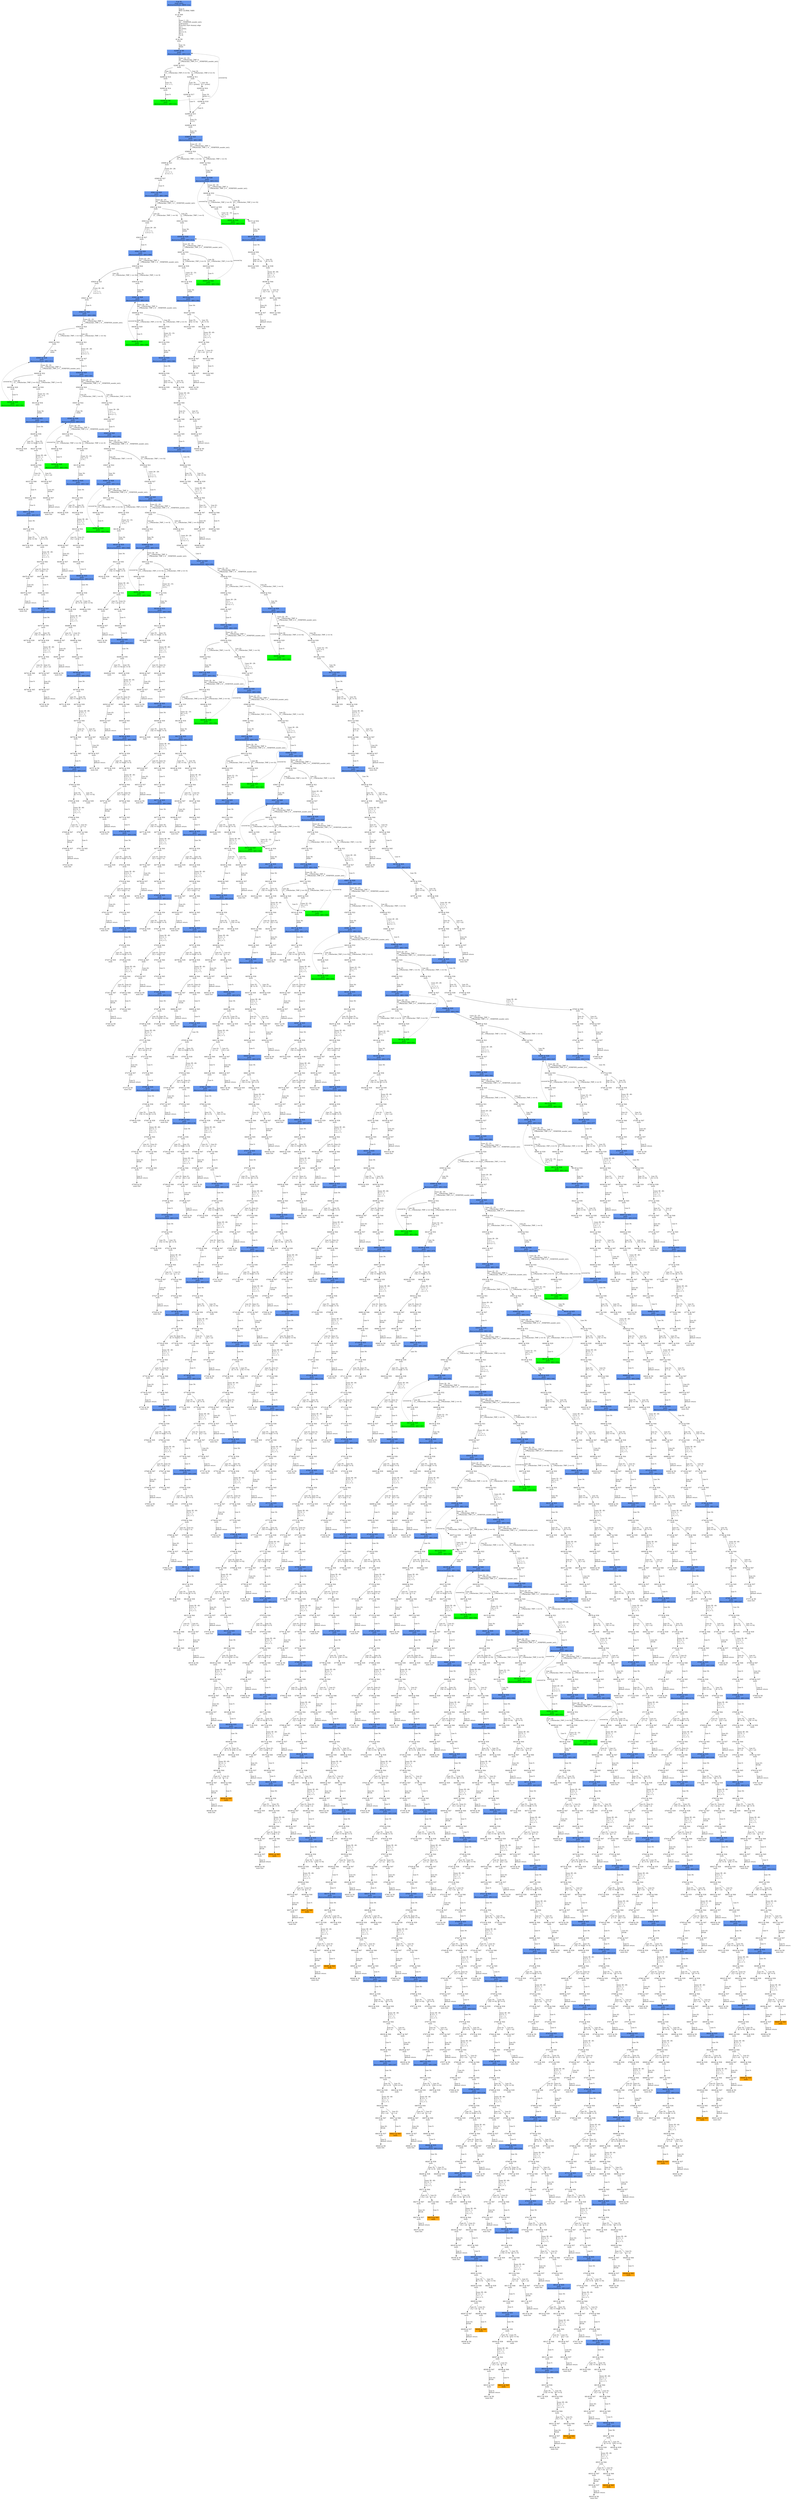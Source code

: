 digraph ARG {
node [style="filled" shape="box" color="white"]
0 [fillcolor="cornflowerblue" label="0 @ N1\nmain entry\nAbstractionState: ABS0: true\n" id="0"]
41 [label="41 @ N49\nmain\n" id="41"]
42 [label="42 @ N8\nmain\n" id="42"]
62086 [fillcolor="cornflowerblue" label="62086 @ N9\nmain\nAbstractionState: ABS11231\n" id="62086"]
62087 [label="62087 @ N13\nmain\n" id="62087"]
62089 [label="62089 @ N10\nmain\n" id="62089"]
62090 [label="62090 @ N14\nmain\n" id="62090"]
62092 [fillcolor="green" label="62092 @ N9\nmain\nAbstractionState: ABS11232\n" id="62092"]
62088 [label="62088 @ N11\nmain\n" id="62088"]
62094 [label="62094 @ N17\nmain\n" id="62094"]
62098 [label="62098 @ N15\nmain\n" id="62098"]
62099 [label="62099 @ N19\nmain\n" id="62099"]
65805 [fillcolor="cornflowerblue" label="65805 @ N20\nmain\nAbstractionState: ABS11887\n" id="65805"]
65806 [label="65806 @ N24\nmain\n" id="65806"]
65808 [label="65808 @ N21\nmain\n" id="65808"]
65809 [label="65809 @ N27\nmain\n" id="65809"]
65811 [fillcolor="cornflowerblue" label="65811 @ N20\nmain\nAbstractionState: ABS11888\n" id="65811"]
65812 [label="65812 @ N24\nmain\n" id="65812"]
65814 [label="65814 @ N21\nmain\n" id="65814"]
65815 [label="65815 @ N27\nmain\n" id="65815"]
65817 [fillcolor="cornflowerblue" label="65817 @ N20\nmain\nAbstractionState: ABS11889\n" id="65817"]
65818 [label="65818 @ N24\nmain\n" id="65818"]
65820 [label="65820 @ N21\nmain\n" id="65820"]
65821 [label="65821 @ N27\nmain\n" id="65821"]
65823 [fillcolor="cornflowerblue" label="65823 @ N20\nmain\nAbstractionState: ABS11890\n" id="65823"]
65824 [label="65824 @ N24\nmain\n" id="65824"]
65826 [label="65826 @ N21\nmain\n" id="65826"]
65827 [label="65827 @ N27\nmain\n" id="65827"]
65829 [fillcolor="cornflowerblue" label="65829 @ N20\nmain\nAbstractionState: ABS11891\n" id="65829"]
65830 [label="65830 @ N24\nmain\n" id="65830"]
65832 [label="65832 @ N21\nmain\n" id="65832"]
65833 [label="65833 @ N27\nmain\n" id="65833"]
65835 [fillcolor="cornflowerblue" label="65835 @ N20\nmain\nAbstractionState: ABS11892\n" id="65835"]
65836 [label="65836 @ N24\nmain\n" id="65836"]
65838 [label="65838 @ N21\nmain\n" id="65838"]
65839 [label="65839 @ N27\nmain\n" id="65839"]
65841 [fillcolor="cornflowerblue" label="65841 @ N20\nmain\nAbstractionState: ABS11893\n" id="65841"]
65842 [label="65842 @ N24\nmain\n" id="65842"]
65844 [label="65844 @ N21\nmain\n" id="65844"]
65845 [label="65845 @ N27\nmain\n" id="65845"]
65847 [fillcolor="cornflowerblue" label="65847 @ N20\nmain\nAbstractionState: ABS11894\n" id="65847"]
65848 [label="65848 @ N24\nmain\n" id="65848"]
65850 [label="65850 @ N21\nmain\n" id="65850"]
65851 [label="65851 @ N27\nmain\n" id="65851"]
65853 [fillcolor="cornflowerblue" label="65853 @ N20\nmain\nAbstractionState: ABS11895\n" id="65853"]
65854 [label="65854 @ N24\nmain\n" id="65854"]
65856 [label="65856 @ N21\nmain\n" id="65856"]
65857 [label="65857 @ N27\nmain\n" id="65857"]
65859 [fillcolor="cornflowerblue" label="65859 @ N20\nmain\nAbstractionState: ABS11896\n" id="65859"]
65860 [label="65860 @ N24\nmain\n" id="65860"]
65862 [label="65862 @ N21\nmain\n" id="65862"]
65863 [label="65863 @ N27\nmain\n" id="65863"]
65865 [fillcolor="cornflowerblue" label="65865 @ N20\nmain\nAbstractionState: ABS11897\n" id="65865"]
65866 [label="65866 @ N24\nmain\n" id="65866"]
65868 [label="65868 @ N21\nmain\n" id="65868"]
65869 [label="65869 @ N27\nmain\n" id="65869"]
65871 [fillcolor="cornflowerblue" label="65871 @ N20\nmain\nAbstractionState: ABS11898\n" id="65871"]
65872 [label="65872 @ N24\nmain\n" id="65872"]
65874 [label="65874 @ N21\nmain\n" id="65874"]
65875 [label="65875 @ N27\nmain\n" id="65875"]
65877 [fillcolor="cornflowerblue" label="65877 @ N20\nmain\nAbstractionState: ABS11899\n" id="65877"]
65878 [label="65878 @ N24\nmain\n" id="65878"]
65880 [label="65880 @ N21\nmain\n" id="65880"]
65881 [label="65881 @ N27\nmain\n" id="65881"]
65883 [fillcolor="cornflowerblue" label="65883 @ N20\nmain\nAbstractionState: ABS11900\n" id="65883"]
65884 [label="65884 @ N24\nmain\n" id="65884"]
65886 [label="65886 @ N21\nmain\n" id="65886"]
65887 [label="65887 @ N27\nmain\n" id="65887"]
65889 [fillcolor="cornflowerblue" label="65889 @ N20\nmain\nAbstractionState: ABS11901\n" id="65889"]
65890 [label="65890 @ N24\nmain\n" id="65890"]
65892 [label="65892 @ N21\nmain\n" id="65892"]
65893 [label="65893 @ N27\nmain\n" id="65893"]
65895 [fillcolor="cornflowerblue" label="65895 @ N20\nmain\nAbstractionState: ABS11902\n" id="65895"]
65896 [label="65896 @ N24\nmain\n" id="65896"]
65898 [label="65898 @ N21\nmain\n" id="65898"]
65899 [label="65899 @ N27\nmain\n" id="65899"]
65901 [fillcolor="cornflowerblue" label="65901 @ N20\nmain\nAbstractionState: ABS11903\n" id="65901"]
65902 [label="65902 @ N24\nmain\n" id="65902"]
65904 [label="65904 @ N21\nmain\n" id="65904"]
65905 [label="65905 @ N27\nmain\n" id="65905"]
65907 [fillcolor="cornflowerblue" label="65907 @ N20\nmain\nAbstractionState: ABS11904\n" id="65907"]
65908 [label="65908 @ N24\nmain\n" id="65908"]
65910 [label="65910 @ N21\nmain\n" id="65910"]
65911 [label="65911 @ N27\nmain\n" id="65911"]
65913 [fillcolor="cornflowerblue" label="65913 @ N20\nmain\nAbstractionState: ABS11905\n" id="65913"]
65914 [label="65914 @ N24\nmain\n" id="65914"]
65916 [label="65916 @ N21\nmain\n" id="65916"]
65917 [label="65917 @ N27\nmain\n" id="65917"]
65919 [fillcolor="cornflowerblue" label="65919 @ N20\nmain\nAbstractionState: ABS11906\n" id="65919"]
65920 [label="65920 @ N24\nmain\n" id="65920"]
65922 [label="65922 @ N21\nmain\n" id="65922"]
65923 [label="65923 @ N27\nmain\n" id="65923"]
65925 [fillcolor="cornflowerblue" label="65925 @ N20\nmain\nAbstractionState: ABS11907\n" id="65925"]
65926 [label="65926 @ N24\nmain\n" id="65926"]
65928 [label="65928 @ N21\nmain\n" id="65928"]
65929 [label="65929 @ N27\nmain\n" id="65929"]
65931 [fillcolor="cornflowerblue" label="65931 @ N20\nmain\nAbstractionState: ABS11908\n" id="65931"]
65932 [label="65932 @ N24\nmain\n" id="65932"]
65934 [label="65934 @ N21\nmain\n" id="65934"]
65935 [label="65935 @ N27\nmain\n" id="65935"]
65937 [fillcolor="cornflowerblue" label="65937 @ N20\nmain\nAbstractionState: ABS11909\n" id="65937"]
65938 [label="65938 @ N24\nmain\n" id="65938"]
65940 [label="65940 @ N21\nmain\n" id="65940"]
65941 [label="65941 @ N27\nmain\n" id="65941"]
65943 [fillcolor="cornflowerblue" label="65943 @ N20\nmain\nAbstractionState: ABS11910\n" id="65943"]
65944 [label="65944 @ N24\nmain\n" id="65944"]
65946 [label="65946 @ N21\nmain\n" id="65946"]
65947 [label="65947 @ N27\nmain\n" id="65947"]
65949 [fillcolor="cornflowerblue" label="65949 @ N20\nmain\nAbstractionState: ABS11911\n" id="65949"]
65950 [label="65950 @ N24\nmain\n" id="65950"]
65952 [label="65952 @ N21\nmain\n" id="65952"]
65953 [label="65953 @ N27\nmain\n" id="65953"]
65955 [fillcolor="green" label="65955 @ N20\nmain\nAbstractionState: ABS11912\n" id="65955"]
65951 [label="65951 @ N22\nmain\n" id="65951"]
66005 [fillcolor="cornflowerblue" label="66005 @ N28\nmain\nAbstractionState: ABS11937\n" id="66005"]
66030 [label="66030 @ N32\nmain\n" id="66030"]
66080 [label="66080 @ N29\nmain\n" id="66080"]
66130 [fillcolor="green" label="66130 @ N28\nmain\nAbstractionState: ABS11962\n" id="66130"]
66079 [label="66079 @ N30\nmain\n" id="66079"]
66155 [label="66155 @ N34\nmain\n" id="66155"]
66205 [fillcolor="cornflowerblue" label="66205 @ N35\nmain\nAbstractionState: ABS11987\n" id="66205"]
66230 [label="66230 @ N36\nmain\n" id="66230"]
66280 [label="66280 @ N39\nmain\n" id="66280"]
66279 [label="66279 @ N38\nmain\n" id="66279"]
66330 [label="66330 @ N44\nmain\n" id="66330"]
66380 [label="66380 @ N47\nmain\n" id="66380"]
66405 [label="66405 @ N37\nmain\n" id="66405"]
66430 [label="66430 @ N0\nmain exit\n" id="66430"]
66379 [label="66379 @ N46\nmain\n" id="66379"]
66455 [label="66455 @ N45\nmain\n" id="66455"]
66723 [fillcolor="cornflowerblue" label="66723 @ N35\nmain\nAbstractionState: ABS12059\n" id="66723"]
66724 [label="66724 @ N36\nmain\n" id="66724"]
66726 [label="66726 @ N39\nmain\n" id="66726"]
66725 [label="66725 @ N38\nmain\n" id="66725"]
66728 [label="66728 @ N44\nmain\n" id="66728"]
66730 [label="66730 @ N47\nmain\n" id="66730"]
66731 [label="66731 @ N37\nmain\n" id="66731"]
66732 [label="66732 @ N0\nmain exit\n" id="66732"]
66729 [label="66729 @ N46\nmain\n" id="66729"]
66733 [label="66733 @ N45\nmain\n" id="66733"]
66988 [fillcolor="cornflowerblue" label="66988 @ N35\nmain\nAbstractionState: ABS12104\n" id="66988"]
66989 [label="66989 @ N36\nmain\n" id="66989"]
66991 [label="66991 @ N39\nmain\n" id="66991"]
66990 [label="66990 @ N38\nmain\n" id="66990"]
66993 [label="66993 @ N44\nmain\n" id="66993"]
66995 [label="66995 @ N47\nmain\n" id="66995"]
66996 [label="66996 @ N37\nmain\n" id="66996"]
66997 [label="66997 @ N0\nmain exit\n" id="66997"]
66994 [label="66994 @ N46\nmain\n" id="66994"]
66998 [label="66998 @ N45\nmain\n" id="66998"]
67241 [fillcolor="cornflowerblue" label="67241 @ N35\nmain\nAbstractionState: ABS12147\n" id="67241"]
67242 [label="67242 @ N36\nmain\n" id="67242"]
67244 [label="67244 @ N39\nmain\n" id="67244"]
67243 [label="67243 @ N38\nmain\n" id="67243"]
67246 [label="67246 @ N44\nmain\n" id="67246"]
67248 [label="67248 @ N47\nmain\n" id="67248"]
67249 [label="67249 @ N37\nmain\n" id="67249"]
67250 [label="67250 @ N0\nmain exit\n" id="67250"]
67247 [label="67247 @ N46\nmain\n" id="67247"]
67251 [label="67251 @ N45\nmain\n" id="67251"]
67482 [fillcolor="cornflowerblue" label="67482 @ N35\nmain\nAbstractionState: ABS12188\n" id="67482"]
67483 [label="67483 @ N36\nmain\n" id="67483"]
67485 [label="67485 @ N39\nmain\n" id="67485"]
67484 [label="67484 @ N38\nmain\n" id="67484"]
67487 [label="67487 @ N44\nmain\n" id="67487"]
67489 [label="67489 @ N47\nmain\n" id="67489"]
67490 [label="67490 @ N37\nmain\n" id="67490"]
67491 [label="67491 @ N0\nmain exit\n" id="67491"]
67488 [label="67488 @ N46\nmain\n" id="67488"]
67492 [label="67492 @ N45\nmain\n" id="67492"]
67711 [fillcolor="cornflowerblue" label="67711 @ N35\nmain\nAbstractionState: ABS12227\n" id="67711"]
67712 [label="67712 @ N36\nmain\n" id="67712"]
67714 [label="67714 @ N39\nmain\n" id="67714"]
67713 [label="67713 @ N38\nmain\n" id="67713"]
67716 [label="67716 @ N44\nmain\n" id="67716"]
67718 [label="67718 @ N47\nmain\n" id="67718"]
67719 [label="67719 @ N37\nmain\n" id="67719"]
67720 [label="67720 @ N0\nmain exit\n" id="67720"]
67717 [label="67717 @ N46\nmain\n" id="67717"]
67721 [label="67721 @ N45\nmain\n" id="67721"]
67928 [fillcolor="cornflowerblue" label="67928 @ N35\nmain\nAbstractionState: ABS12264\n" id="67928"]
67929 [label="67929 @ N36\nmain\n" id="67929"]
67931 [label="67931 @ N39\nmain\n" id="67931"]
67930 [label="67930 @ N38\nmain\n" id="67930"]
67933 [label="67933 @ N44\nmain\n" id="67933"]
67935 [label="67935 @ N47\nmain\n" id="67935"]
67936 [label="67936 @ N37\nmain\n" id="67936"]
67937 [label="67937 @ N0\nmain exit\n" id="67937"]
67934 [label="67934 @ N46\nmain\n" id="67934"]
67938 [label="67938 @ N45\nmain\n" id="67938"]
68133 [fillcolor="cornflowerblue" label="68133 @ N35\nmain\nAbstractionState: ABS12299\n" id="68133"]
68134 [label="68134 @ N36\nmain\n" id="68134"]
68136 [label="68136 @ N39\nmain\n" id="68136"]
68135 [label="68135 @ N38\nmain\n" id="68135"]
68138 [label="68138 @ N44\nmain\n" id="68138"]
68140 [label="68140 @ N47\nmain\n" id="68140"]
68141 [label="68141 @ N37\nmain\n" id="68141"]
68142 [label="68142 @ N0\nmain exit\n" id="68142"]
68139 [label="68139 @ N46\nmain\n" id="68139"]
68143 [label="68143 @ N45\nmain\n" id="68143"]
68326 [fillcolor="cornflowerblue" label="68326 @ N35\nmain\nAbstractionState: ABS12332\n" id="68326"]
68327 [label="68327 @ N36\nmain\n" id="68327"]
68329 [label="68329 @ N39\nmain\n" id="68329"]
68328 [label="68328 @ N38\nmain\n" id="68328"]
68331 [label="68331 @ N44\nmain\n" id="68331"]
68333 [label="68333 @ N47\nmain\n" id="68333"]
68334 [label="68334 @ N37\nmain\n" id="68334"]
68335 [label="68335 @ N0\nmain exit\n" id="68335"]
68332 [label="68332 @ N46\nmain\n" id="68332"]
68336 [fillcolor="orange" label="68336 @ N45\nmain\n" id="68336"]
65945 [label="65945 @ N22\nmain\n" id="65945"]
66003 [fillcolor="cornflowerblue" label="66003 @ N28\nmain\nAbstractionState: ABS11936\n" id="66003"]
66029 [label="66029 @ N32\nmain\n" id="66029"]
66078 [label="66078 @ N29\nmain\n" id="66078"]
66128 [fillcolor="green" label="66128 @ N28\nmain\nAbstractionState: ABS11961\n" id="66128"]
66077 [label="66077 @ N30\nmain\n" id="66077"]
66154 [label="66154 @ N34\nmain\n" id="66154"]
66203 [fillcolor="cornflowerblue" label="66203 @ N35\nmain\nAbstractionState: ABS11986\n" id="66203"]
66229 [label="66229 @ N36\nmain\n" id="66229"]
66278 [label="66278 @ N39\nmain\n" id="66278"]
66277 [label="66277 @ N38\nmain\n" id="66277"]
66329 [label="66329 @ N44\nmain\n" id="66329"]
66378 [label="66378 @ N47\nmain\n" id="66378"]
66404 [label="66404 @ N37\nmain\n" id="66404"]
66429 [label="66429 @ N0\nmain exit\n" id="66429"]
66377 [label="66377 @ N46\nmain\n" id="66377"]
66454 [label="66454 @ N45\nmain\n" id="66454"]
66711 [fillcolor="cornflowerblue" label="66711 @ N35\nmain\nAbstractionState: ABS12057\n" id="66711"]
66712 [label="66712 @ N36\nmain\n" id="66712"]
66714 [label="66714 @ N39\nmain\n" id="66714"]
66713 [label="66713 @ N38\nmain\n" id="66713"]
66716 [label="66716 @ N44\nmain\n" id="66716"]
66718 [label="66718 @ N47\nmain\n" id="66718"]
66719 [label="66719 @ N37\nmain\n" id="66719"]
66720 [label="66720 @ N0\nmain exit\n" id="66720"]
66717 [label="66717 @ N46\nmain\n" id="66717"]
66721 [label="66721 @ N45\nmain\n" id="66721"]
66976 [fillcolor="cornflowerblue" label="66976 @ N35\nmain\nAbstractionState: ABS12102\n" id="66976"]
66977 [label="66977 @ N36\nmain\n" id="66977"]
66979 [label="66979 @ N39\nmain\n" id="66979"]
66978 [label="66978 @ N38\nmain\n" id="66978"]
66981 [label="66981 @ N44\nmain\n" id="66981"]
66983 [label="66983 @ N47\nmain\n" id="66983"]
66984 [label="66984 @ N37\nmain\n" id="66984"]
66985 [label="66985 @ N0\nmain exit\n" id="66985"]
66982 [label="66982 @ N46\nmain\n" id="66982"]
66986 [label="66986 @ N45\nmain\n" id="66986"]
67229 [fillcolor="cornflowerblue" label="67229 @ N35\nmain\nAbstractionState: ABS12145\n" id="67229"]
67230 [label="67230 @ N36\nmain\n" id="67230"]
67232 [label="67232 @ N39\nmain\n" id="67232"]
67231 [label="67231 @ N38\nmain\n" id="67231"]
67234 [label="67234 @ N44\nmain\n" id="67234"]
67236 [label="67236 @ N47\nmain\n" id="67236"]
67237 [label="67237 @ N37\nmain\n" id="67237"]
67238 [label="67238 @ N0\nmain exit\n" id="67238"]
67235 [label="67235 @ N46\nmain\n" id="67235"]
67239 [label="67239 @ N45\nmain\n" id="67239"]
67470 [fillcolor="cornflowerblue" label="67470 @ N35\nmain\nAbstractionState: ABS12186\n" id="67470"]
67471 [label="67471 @ N36\nmain\n" id="67471"]
67473 [label="67473 @ N39\nmain\n" id="67473"]
67472 [label="67472 @ N38\nmain\n" id="67472"]
67475 [label="67475 @ N44\nmain\n" id="67475"]
67477 [label="67477 @ N47\nmain\n" id="67477"]
67478 [label="67478 @ N37\nmain\n" id="67478"]
67479 [label="67479 @ N0\nmain exit\n" id="67479"]
67476 [label="67476 @ N46\nmain\n" id="67476"]
67480 [label="67480 @ N45\nmain\n" id="67480"]
67699 [fillcolor="cornflowerblue" label="67699 @ N35\nmain\nAbstractionState: ABS12225\n" id="67699"]
67700 [label="67700 @ N36\nmain\n" id="67700"]
67702 [label="67702 @ N39\nmain\n" id="67702"]
67701 [label="67701 @ N38\nmain\n" id="67701"]
67704 [label="67704 @ N44\nmain\n" id="67704"]
67706 [label="67706 @ N47\nmain\n" id="67706"]
67707 [label="67707 @ N37\nmain\n" id="67707"]
67708 [label="67708 @ N0\nmain exit\n" id="67708"]
67705 [label="67705 @ N46\nmain\n" id="67705"]
67709 [label="67709 @ N45\nmain\n" id="67709"]
67916 [fillcolor="cornflowerblue" label="67916 @ N35\nmain\nAbstractionState: ABS12262\n" id="67916"]
67917 [label="67917 @ N36\nmain\n" id="67917"]
67919 [label="67919 @ N39\nmain\n" id="67919"]
67918 [label="67918 @ N38\nmain\n" id="67918"]
67921 [label="67921 @ N44\nmain\n" id="67921"]
67923 [label="67923 @ N47\nmain\n" id="67923"]
67924 [label="67924 @ N37\nmain\n" id="67924"]
67925 [label="67925 @ N0\nmain exit\n" id="67925"]
67922 [label="67922 @ N46\nmain\n" id="67922"]
67926 [label="67926 @ N45\nmain\n" id="67926"]
68121 [fillcolor="cornflowerblue" label="68121 @ N35\nmain\nAbstractionState: ABS12297\n" id="68121"]
68122 [label="68122 @ N36\nmain\n" id="68122"]
68124 [label="68124 @ N39\nmain\n" id="68124"]
68123 [label="68123 @ N38\nmain\n" id="68123"]
68126 [label="68126 @ N44\nmain\n" id="68126"]
68128 [label="68128 @ N47\nmain\n" id="68128"]
68129 [label="68129 @ N37\nmain\n" id="68129"]
68130 [label="68130 @ N0\nmain exit\n" id="68130"]
68127 [label="68127 @ N46\nmain\n" id="68127"]
68131 [label="68131 @ N45\nmain\n" id="68131"]
68314 [fillcolor="cornflowerblue" label="68314 @ N35\nmain\nAbstractionState: ABS12330\n" id="68314"]
68315 [label="68315 @ N36\nmain\n" id="68315"]
68317 [label="68317 @ N39\nmain\n" id="68317"]
68316 [label="68316 @ N38\nmain\n" id="68316"]
68319 [label="68319 @ N44\nmain\n" id="68319"]
68321 [label="68321 @ N47\nmain\n" id="68321"]
68322 [label="68322 @ N37\nmain\n" id="68322"]
68323 [label="68323 @ N0\nmain exit\n" id="68323"]
68320 [label="68320 @ N46\nmain\n" id="68320"]
68324 [fillcolor="orange" label="68324 @ N45\nmain\n" id="68324"]
65939 [label="65939 @ N22\nmain\n" id="65939"]
66001 [fillcolor="cornflowerblue" label="66001 @ N28\nmain\nAbstractionState: ABS11935\n" id="66001"]
66028 [label="66028 @ N32\nmain\n" id="66028"]
66076 [label="66076 @ N29\nmain\n" id="66076"]
66126 [fillcolor="green" label="66126 @ N28\nmain\nAbstractionState: ABS11960\n" id="66126"]
66075 [label="66075 @ N30\nmain\n" id="66075"]
66153 [label="66153 @ N34\nmain\n" id="66153"]
66201 [fillcolor="cornflowerblue" label="66201 @ N35\nmain\nAbstractionState: ABS11985\n" id="66201"]
66228 [label="66228 @ N36\nmain\n" id="66228"]
66276 [label="66276 @ N39\nmain\n" id="66276"]
66275 [label="66275 @ N38\nmain\n" id="66275"]
66328 [label="66328 @ N44\nmain\n" id="66328"]
66376 [label="66376 @ N47\nmain\n" id="66376"]
66403 [label="66403 @ N37\nmain\n" id="66403"]
66428 [label="66428 @ N0\nmain exit\n" id="66428"]
66375 [label="66375 @ N46\nmain\n" id="66375"]
66453 [label="66453 @ N45\nmain\n" id="66453"]
66699 [fillcolor="cornflowerblue" label="66699 @ N35\nmain\nAbstractionState: ABS12055\n" id="66699"]
66700 [label="66700 @ N36\nmain\n" id="66700"]
66702 [label="66702 @ N39\nmain\n" id="66702"]
66701 [label="66701 @ N38\nmain\n" id="66701"]
66704 [label="66704 @ N44\nmain\n" id="66704"]
66706 [label="66706 @ N47\nmain\n" id="66706"]
66707 [label="66707 @ N37\nmain\n" id="66707"]
66708 [label="66708 @ N0\nmain exit\n" id="66708"]
66705 [label="66705 @ N46\nmain\n" id="66705"]
66709 [label="66709 @ N45\nmain\n" id="66709"]
66964 [fillcolor="cornflowerblue" label="66964 @ N35\nmain\nAbstractionState: ABS12100\n" id="66964"]
66965 [label="66965 @ N36\nmain\n" id="66965"]
66967 [label="66967 @ N39\nmain\n" id="66967"]
66966 [label="66966 @ N38\nmain\n" id="66966"]
66969 [label="66969 @ N44\nmain\n" id="66969"]
66971 [label="66971 @ N47\nmain\n" id="66971"]
66972 [label="66972 @ N37\nmain\n" id="66972"]
66973 [label="66973 @ N0\nmain exit\n" id="66973"]
66970 [label="66970 @ N46\nmain\n" id="66970"]
66974 [label="66974 @ N45\nmain\n" id="66974"]
67217 [fillcolor="cornflowerblue" label="67217 @ N35\nmain\nAbstractionState: ABS12143\n" id="67217"]
67218 [label="67218 @ N36\nmain\n" id="67218"]
67220 [label="67220 @ N39\nmain\n" id="67220"]
67219 [label="67219 @ N38\nmain\n" id="67219"]
67222 [label="67222 @ N44\nmain\n" id="67222"]
67224 [label="67224 @ N47\nmain\n" id="67224"]
67225 [label="67225 @ N37\nmain\n" id="67225"]
67226 [label="67226 @ N0\nmain exit\n" id="67226"]
67223 [label="67223 @ N46\nmain\n" id="67223"]
67227 [label="67227 @ N45\nmain\n" id="67227"]
67458 [fillcolor="cornflowerblue" label="67458 @ N35\nmain\nAbstractionState: ABS12184\n" id="67458"]
67459 [label="67459 @ N36\nmain\n" id="67459"]
67461 [label="67461 @ N39\nmain\n" id="67461"]
67460 [label="67460 @ N38\nmain\n" id="67460"]
67463 [label="67463 @ N44\nmain\n" id="67463"]
67465 [label="67465 @ N47\nmain\n" id="67465"]
67466 [label="67466 @ N37\nmain\n" id="67466"]
67467 [label="67467 @ N0\nmain exit\n" id="67467"]
67464 [label="67464 @ N46\nmain\n" id="67464"]
67468 [label="67468 @ N45\nmain\n" id="67468"]
67687 [fillcolor="cornflowerblue" label="67687 @ N35\nmain\nAbstractionState: ABS12223\n" id="67687"]
67688 [label="67688 @ N36\nmain\n" id="67688"]
67690 [label="67690 @ N39\nmain\n" id="67690"]
67689 [label="67689 @ N38\nmain\n" id="67689"]
67692 [label="67692 @ N44\nmain\n" id="67692"]
67694 [label="67694 @ N47\nmain\n" id="67694"]
67695 [label="67695 @ N37\nmain\n" id="67695"]
67696 [label="67696 @ N0\nmain exit\n" id="67696"]
67693 [label="67693 @ N46\nmain\n" id="67693"]
67697 [label="67697 @ N45\nmain\n" id="67697"]
67904 [fillcolor="cornflowerblue" label="67904 @ N35\nmain\nAbstractionState: ABS12260\n" id="67904"]
67905 [label="67905 @ N36\nmain\n" id="67905"]
67907 [label="67907 @ N39\nmain\n" id="67907"]
67906 [label="67906 @ N38\nmain\n" id="67906"]
67909 [label="67909 @ N44\nmain\n" id="67909"]
67911 [label="67911 @ N47\nmain\n" id="67911"]
67912 [label="67912 @ N37\nmain\n" id="67912"]
67913 [label="67913 @ N0\nmain exit\n" id="67913"]
67910 [label="67910 @ N46\nmain\n" id="67910"]
67914 [label="67914 @ N45\nmain\n" id="67914"]
68109 [fillcolor="cornflowerblue" label="68109 @ N35\nmain\nAbstractionState: ABS12295\n" id="68109"]
68110 [label="68110 @ N36\nmain\n" id="68110"]
68112 [label="68112 @ N39\nmain\n" id="68112"]
68111 [label="68111 @ N38\nmain\n" id="68111"]
68114 [label="68114 @ N44\nmain\n" id="68114"]
68116 [label="68116 @ N47\nmain\n" id="68116"]
68117 [label="68117 @ N37\nmain\n" id="68117"]
68118 [label="68118 @ N0\nmain exit\n" id="68118"]
68115 [label="68115 @ N46\nmain\n" id="68115"]
68119 [label="68119 @ N45\nmain\n" id="68119"]
68302 [fillcolor="cornflowerblue" label="68302 @ N35\nmain\nAbstractionState: ABS12328\n" id="68302"]
68303 [label="68303 @ N36\nmain\n" id="68303"]
68305 [label="68305 @ N39\nmain\n" id="68305"]
68304 [label="68304 @ N38\nmain\n" id="68304"]
68307 [label="68307 @ N44\nmain\n" id="68307"]
68309 [label="68309 @ N47\nmain\n" id="68309"]
68310 [label="68310 @ N37\nmain\n" id="68310"]
68311 [label="68311 @ N0\nmain exit\n" id="68311"]
68308 [label="68308 @ N46\nmain\n" id="68308"]
68312 [fillcolor="orange" label="68312 @ N45\nmain\n" id="68312"]
65933 [label="65933 @ N22\nmain\n" id="65933"]
65999 [fillcolor="cornflowerblue" label="65999 @ N28\nmain\nAbstractionState: ABS11934\n" id="65999"]
66027 [label="66027 @ N32\nmain\n" id="66027"]
66074 [label="66074 @ N29\nmain\n" id="66074"]
66124 [fillcolor="green" label="66124 @ N28\nmain\nAbstractionState: ABS11959\n" id="66124"]
66073 [label="66073 @ N30\nmain\n" id="66073"]
66152 [label="66152 @ N34\nmain\n" id="66152"]
66199 [fillcolor="cornflowerblue" label="66199 @ N35\nmain\nAbstractionState: ABS11984\n" id="66199"]
66227 [label="66227 @ N36\nmain\n" id="66227"]
66274 [label="66274 @ N39\nmain\n" id="66274"]
66273 [label="66273 @ N38\nmain\n" id="66273"]
66327 [label="66327 @ N44\nmain\n" id="66327"]
66374 [label="66374 @ N47\nmain\n" id="66374"]
66402 [label="66402 @ N37\nmain\n" id="66402"]
66427 [label="66427 @ N0\nmain exit\n" id="66427"]
66373 [label="66373 @ N46\nmain\n" id="66373"]
66452 [label="66452 @ N45\nmain\n" id="66452"]
66687 [fillcolor="cornflowerblue" label="66687 @ N35\nmain\nAbstractionState: ABS12053\n" id="66687"]
66688 [label="66688 @ N36\nmain\n" id="66688"]
66690 [label="66690 @ N39\nmain\n" id="66690"]
66689 [label="66689 @ N38\nmain\n" id="66689"]
66692 [label="66692 @ N44\nmain\n" id="66692"]
66694 [label="66694 @ N47\nmain\n" id="66694"]
66695 [label="66695 @ N37\nmain\n" id="66695"]
66696 [label="66696 @ N0\nmain exit\n" id="66696"]
66693 [label="66693 @ N46\nmain\n" id="66693"]
66697 [label="66697 @ N45\nmain\n" id="66697"]
66952 [fillcolor="cornflowerblue" label="66952 @ N35\nmain\nAbstractionState: ABS12098\n" id="66952"]
66953 [label="66953 @ N36\nmain\n" id="66953"]
66955 [label="66955 @ N39\nmain\n" id="66955"]
66954 [label="66954 @ N38\nmain\n" id="66954"]
66957 [label="66957 @ N44\nmain\n" id="66957"]
66959 [label="66959 @ N47\nmain\n" id="66959"]
66960 [label="66960 @ N37\nmain\n" id="66960"]
66961 [label="66961 @ N0\nmain exit\n" id="66961"]
66958 [label="66958 @ N46\nmain\n" id="66958"]
66962 [label="66962 @ N45\nmain\n" id="66962"]
67205 [fillcolor="cornflowerblue" label="67205 @ N35\nmain\nAbstractionState: ABS12141\n" id="67205"]
67206 [label="67206 @ N36\nmain\n" id="67206"]
67208 [label="67208 @ N39\nmain\n" id="67208"]
67207 [label="67207 @ N38\nmain\n" id="67207"]
67210 [label="67210 @ N44\nmain\n" id="67210"]
67212 [label="67212 @ N47\nmain\n" id="67212"]
67213 [label="67213 @ N37\nmain\n" id="67213"]
67214 [label="67214 @ N0\nmain exit\n" id="67214"]
67211 [label="67211 @ N46\nmain\n" id="67211"]
67215 [label="67215 @ N45\nmain\n" id="67215"]
67446 [fillcolor="cornflowerblue" label="67446 @ N35\nmain\nAbstractionState: ABS12182\n" id="67446"]
67447 [label="67447 @ N36\nmain\n" id="67447"]
67449 [label="67449 @ N39\nmain\n" id="67449"]
67448 [label="67448 @ N38\nmain\n" id="67448"]
67451 [label="67451 @ N44\nmain\n" id="67451"]
67453 [label="67453 @ N47\nmain\n" id="67453"]
67454 [label="67454 @ N37\nmain\n" id="67454"]
67455 [label="67455 @ N0\nmain exit\n" id="67455"]
67452 [label="67452 @ N46\nmain\n" id="67452"]
67456 [label="67456 @ N45\nmain\n" id="67456"]
67675 [fillcolor="cornflowerblue" label="67675 @ N35\nmain\nAbstractionState: ABS12221\n" id="67675"]
67676 [label="67676 @ N36\nmain\n" id="67676"]
67678 [label="67678 @ N39\nmain\n" id="67678"]
67677 [label="67677 @ N38\nmain\n" id="67677"]
67680 [label="67680 @ N44\nmain\n" id="67680"]
67682 [label="67682 @ N47\nmain\n" id="67682"]
67683 [label="67683 @ N37\nmain\n" id="67683"]
67684 [label="67684 @ N0\nmain exit\n" id="67684"]
67681 [label="67681 @ N46\nmain\n" id="67681"]
67685 [label="67685 @ N45\nmain\n" id="67685"]
67892 [fillcolor="cornflowerblue" label="67892 @ N35\nmain\nAbstractionState: ABS12258\n" id="67892"]
67893 [label="67893 @ N36\nmain\n" id="67893"]
67895 [label="67895 @ N39\nmain\n" id="67895"]
67894 [label="67894 @ N38\nmain\n" id="67894"]
67897 [label="67897 @ N44\nmain\n" id="67897"]
67899 [label="67899 @ N47\nmain\n" id="67899"]
67900 [label="67900 @ N37\nmain\n" id="67900"]
67901 [label="67901 @ N0\nmain exit\n" id="67901"]
67898 [label="67898 @ N46\nmain\n" id="67898"]
67902 [label="67902 @ N45\nmain\n" id="67902"]
68097 [fillcolor="cornflowerblue" label="68097 @ N35\nmain\nAbstractionState: ABS12293\n" id="68097"]
68098 [label="68098 @ N36\nmain\n" id="68098"]
68100 [label="68100 @ N39\nmain\n" id="68100"]
68099 [label="68099 @ N38\nmain\n" id="68099"]
68102 [label="68102 @ N44\nmain\n" id="68102"]
68104 [label="68104 @ N47\nmain\n" id="68104"]
68105 [label="68105 @ N37\nmain\n" id="68105"]
68106 [label="68106 @ N0\nmain exit\n" id="68106"]
68103 [label="68103 @ N46\nmain\n" id="68103"]
68107 [label="68107 @ N45\nmain\n" id="68107"]
68290 [fillcolor="cornflowerblue" label="68290 @ N35\nmain\nAbstractionState: ABS12326\n" id="68290"]
68291 [label="68291 @ N36\nmain\n" id="68291"]
68293 [label="68293 @ N39\nmain\n" id="68293"]
68292 [label="68292 @ N38\nmain\n" id="68292"]
68295 [label="68295 @ N44\nmain\n" id="68295"]
68297 [label="68297 @ N47\nmain\n" id="68297"]
68298 [label="68298 @ N37\nmain\n" id="68298"]
68299 [label="68299 @ N0\nmain exit\n" id="68299"]
68296 [label="68296 @ N46\nmain\n" id="68296"]
68300 [fillcolor="orange" label="68300 @ N45\nmain\n" id="68300"]
65927 [label="65927 @ N22\nmain\n" id="65927"]
65997 [fillcolor="cornflowerblue" label="65997 @ N28\nmain\nAbstractionState: ABS11933\n" id="65997"]
66026 [label="66026 @ N32\nmain\n" id="66026"]
66072 [label="66072 @ N29\nmain\n" id="66072"]
66122 [fillcolor="green" label="66122 @ N28\nmain\nAbstractionState: ABS11958\n" id="66122"]
66071 [label="66071 @ N30\nmain\n" id="66071"]
66151 [label="66151 @ N34\nmain\n" id="66151"]
66197 [fillcolor="cornflowerblue" label="66197 @ N35\nmain\nAbstractionState: ABS11983\n" id="66197"]
66226 [label="66226 @ N36\nmain\n" id="66226"]
66272 [label="66272 @ N39\nmain\n" id="66272"]
66271 [label="66271 @ N38\nmain\n" id="66271"]
66326 [label="66326 @ N44\nmain\n" id="66326"]
66372 [label="66372 @ N47\nmain\n" id="66372"]
66401 [label="66401 @ N37\nmain\n" id="66401"]
66426 [label="66426 @ N0\nmain exit\n" id="66426"]
66371 [label="66371 @ N46\nmain\n" id="66371"]
66451 [label="66451 @ N45\nmain\n" id="66451"]
66675 [fillcolor="cornflowerblue" label="66675 @ N35\nmain\nAbstractionState: ABS12051\n" id="66675"]
66676 [label="66676 @ N36\nmain\n" id="66676"]
66678 [label="66678 @ N39\nmain\n" id="66678"]
66677 [label="66677 @ N38\nmain\n" id="66677"]
66680 [label="66680 @ N44\nmain\n" id="66680"]
66682 [label="66682 @ N47\nmain\n" id="66682"]
66683 [label="66683 @ N37\nmain\n" id="66683"]
66684 [label="66684 @ N0\nmain exit\n" id="66684"]
66681 [label="66681 @ N46\nmain\n" id="66681"]
66685 [label="66685 @ N45\nmain\n" id="66685"]
66940 [fillcolor="cornflowerblue" label="66940 @ N35\nmain\nAbstractionState: ABS12096\n" id="66940"]
66941 [label="66941 @ N36\nmain\n" id="66941"]
66943 [label="66943 @ N39\nmain\n" id="66943"]
66942 [label="66942 @ N38\nmain\n" id="66942"]
66945 [label="66945 @ N44\nmain\n" id="66945"]
66947 [label="66947 @ N47\nmain\n" id="66947"]
66948 [label="66948 @ N37\nmain\n" id="66948"]
66949 [label="66949 @ N0\nmain exit\n" id="66949"]
66946 [label="66946 @ N46\nmain\n" id="66946"]
66950 [label="66950 @ N45\nmain\n" id="66950"]
67193 [fillcolor="cornflowerblue" label="67193 @ N35\nmain\nAbstractionState: ABS12139\n" id="67193"]
67194 [label="67194 @ N36\nmain\n" id="67194"]
67196 [label="67196 @ N39\nmain\n" id="67196"]
67195 [label="67195 @ N38\nmain\n" id="67195"]
67198 [label="67198 @ N44\nmain\n" id="67198"]
67200 [label="67200 @ N47\nmain\n" id="67200"]
67201 [label="67201 @ N37\nmain\n" id="67201"]
67202 [label="67202 @ N0\nmain exit\n" id="67202"]
67199 [label="67199 @ N46\nmain\n" id="67199"]
67203 [label="67203 @ N45\nmain\n" id="67203"]
67434 [fillcolor="cornflowerblue" label="67434 @ N35\nmain\nAbstractionState: ABS12180\n" id="67434"]
67435 [label="67435 @ N36\nmain\n" id="67435"]
67437 [label="67437 @ N39\nmain\n" id="67437"]
67436 [label="67436 @ N38\nmain\n" id="67436"]
67439 [label="67439 @ N44\nmain\n" id="67439"]
67441 [label="67441 @ N47\nmain\n" id="67441"]
67442 [label="67442 @ N37\nmain\n" id="67442"]
67443 [label="67443 @ N0\nmain exit\n" id="67443"]
67440 [label="67440 @ N46\nmain\n" id="67440"]
67444 [label="67444 @ N45\nmain\n" id="67444"]
67663 [fillcolor="cornflowerblue" label="67663 @ N35\nmain\nAbstractionState: ABS12219\n" id="67663"]
67664 [label="67664 @ N36\nmain\n" id="67664"]
67666 [label="67666 @ N39\nmain\n" id="67666"]
67665 [label="67665 @ N38\nmain\n" id="67665"]
67668 [label="67668 @ N44\nmain\n" id="67668"]
67670 [label="67670 @ N47\nmain\n" id="67670"]
67671 [label="67671 @ N37\nmain\n" id="67671"]
67672 [label="67672 @ N0\nmain exit\n" id="67672"]
67669 [label="67669 @ N46\nmain\n" id="67669"]
67673 [label="67673 @ N45\nmain\n" id="67673"]
67880 [fillcolor="cornflowerblue" label="67880 @ N35\nmain\nAbstractionState: ABS12256\n" id="67880"]
67881 [label="67881 @ N36\nmain\n" id="67881"]
67883 [label="67883 @ N39\nmain\n" id="67883"]
67882 [label="67882 @ N38\nmain\n" id="67882"]
67885 [label="67885 @ N44\nmain\n" id="67885"]
67887 [label="67887 @ N47\nmain\n" id="67887"]
67888 [label="67888 @ N37\nmain\n" id="67888"]
67889 [label="67889 @ N0\nmain exit\n" id="67889"]
67886 [label="67886 @ N46\nmain\n" id="67886"]
67890 [label="67890 @ N45\nmain\n" id="67890"]
68085 [fillcolor="cornflowerblue" label="68085 @ N35\nmain\nAbstractionState: ABS12291\n" id="68085"]
68086 [label="68086 @ N36\nmain\n" id="68086"]
68088 [label="68088 @ N39\nmain\n" id="68088"]
68087 [label="68087 @ N38\nmain\n" id="68087"]
68090 [label="68090 @ N44\nmain\n" id="68090"]
68092 [label="68092 @ N47\nmain\n" id="68092"]
68093 [label="68093 @ N37\nmain\n" id="68093"]
68094 [label="68094 @ N0\nmain exit\n" id="68094"]
68091 [label="68091 @ N46\nmain\n" id="68091"]
68095 [label="68095 @ N45\nmain\n" id="68095"]
68278 [fillcolor="cornflowerblue" label="68278 @ N35\nmain\nAbstractionState: ABS12324\n" id="68278"]
68279 [label="68279 @ N36\nmain\n" id="68279"]
68281 [label="68281 @ N39\nmain\n" id="68281"]
68280 [label="68280 @ N38\nmain\n" id="68280"]
68283 [label="68283 @ N44\nmain\n" id="68283"]
68285 [label="68285 @ N47\nmain\n" id="68285"]
68286 [label="68286 @ N37\nmain\n" id="68286"]
68287 [label="68287 @ N0\nmain exit\n" id="68287"]
68284 [label="68284 @ N46\nmain\n" id="68284"]
68288 [fillcolor="orange" label="68288 @ N45\nmain\n" id="68288"]
65921 [label="65921 @ N22\nmain\n" id="65921"]
65995 [fillcolor="cornflowerblue" label="65995 @ N28\nmain\nAbstractionState: ABS11932\n" id="65995"]
66025 [label="66025 @ N32\nmain\n" id="66025"]
66070 [label="66070 @ N29\nmain\n" id="66070"]
66120 [fillcolor="green" label="66120 @ N28\nmain\nAbstractionState: ABS11957\n" id="66120"]
66069 [label="66069 @ N30\nmain\n" id="66069"]
66150 [label="66150 @ N34\nmain\n" id="66150"]
66195 [fillcolor="cornflowerblue" label="66195 @ N35\nmain\nAbstractionState: ABS11982\n" id="66195"]
66225 [label="66225 @ N36\nmain\n" id="66225"]
66270 [label="66270 @ N39\nmain\n" id="66270"]
66269 [label="66269 @ N38\nmain\n" id="66269"]
66325 [label="66325 @ N44\nmain\n" id="66325"]
66370 [label="66370 @ N47\nmain\n" id="66370"]
66400 [label="66400 @ N37\nmain\n" id="66400"]
66425 [label="66425 @ N0\nmain exit\n" id="66425"]
66369 [label="66369 @ N46\nmain\n" id="66369"]
66450 [label="66450 @ N45\nmain\n" id="66450"]
66663 [fillcolor="cornflowerblue" label="66663 @ N35\nmain\nAbstractionState: ABS12049\n" id="66663"]
66664 [label="66664 @ N36\nmain\n" id="66664"]
66666 [label="66666 @ N39\nmain\n" id="66666"]
66665 [label="66665 @ N38\nmain\n" id="66665"]
66668 [label="66668 @ N44\nmain\n" id="66668"]
66670 [label="66670 @ N47\nmain\n" id="66670"]
66671 [label="66671 @ N37\nmain\n" id="66671"]
66672 [label="66672 @ N0\nmain exit\n" id="66672"]
66669 [label="66669 @ N46\nmain\n" id="66669"]
66673 [label="66673 @ N45\nmain\n" id="66673"]
66928 [fillcolor="cornflowerblue" label="66928 @ N35\nmain\nAbstractionState: ABS12094\n" id="66928"]
66929 [label="66929 @ N36\nmain\n" id="66929"]
66931 [label="66931 @ N39\nmain\n" id="66931"]
66930 [label="66930 @ N38\nmain\n" id="66930"]
66933 [label="66933 @ N44\nmain\n" id="66933"]
66935 [label="66935 @ N47\nmain\n" id="66935"]
66936 [label="66936 @ N37\nmain\n" id="66936"]
66937 [label="66937 @ N0\nmain exit\n" id="66937"]
66934 [label="66934 @ N46\nmain\n" id="66934"]
66938 [label="66938 @ N45\nmain\n" id="66938"]
67181 [fillcolor="cornflowerblue" label="67181 @ N35\nmain\nAbstractionState: ABS12137\n" id="67181"]
67182 [label="67182 @ N36\nmain\n" id="67182"]
67184 [label="67184 @ N39\nmain\n" id="67184"]
67183 [label="67183 @ N38\nmain\n" id="67183"]
67186 [label="67186 @ N44\nmain\n" id="67186"]
67188 [label="67188 @ N47\nmain\n" id="67188"]
67189 [label="67189 @ N37\nmain\n" id="67189"]
67190 [label="67190 @ N0\nmain exit\n" id="67190"]
67187 [label="67187 @ N46\nmain\n" id="67187"]
67191 [label="67191 @ N45\nmain\n" id="67191"]
67422 [fillcolor="cornflowerblue" label="67422 @ N35\nmain\nAbstractionState: ABS12178\n" id="67422"]
67423 [label="67423 @ N36\nmain\n" id="67423"]
67425 [label="67425 @ N39\nmain\n" id="67425"]
67424 [label="67424 @ N38\nmain\n" id="67424"]
67427 [label="67427 @ N44\nmain\n" id="67427"]
67429 [label="67429 @ N47\nmain\n" id="67429"]
67430 [label="67430 @ N37\nmain\n" id="67430"]
67431 [label="67431 @ N0\nmain exit\n" id="67431"]
67428 [label="67428 @ N46\nmain\n" id="67428"]
67432 [label="67432 @ N45\nmain\n" id="67432"]
67651 [fillcolor="cornflowerblue" label="67651 @ N35\nmain\nAbstractionState: ABS12217\n" id="67651"]
67652 [label="67652 @ N36\nmain\n" id="67652"]
67654 [label="67654 @ N39\nmain\n" id="67654"]
67653 [label="67653 @ N38\nmain\n" id="67653"]
67656 [label="67656 @ N44\nmain\n" id="67656"]
67658 [label="67658 @ N47\nmain\n" id="67658"]
67659 [label="67659 @ N37\nmain\n" id="67659"]
67660 [label="67660 @ N0\nmain exit\n" id="67660"]
67657 [label="67657 @ N46\nmain\n" id="67657"]
67661 [label="67661 @ N45\nmain\n" id="67661"]
67868 [fillcolor="cornflowerblue" label="67868 @ N35\nmain\nAbstractionState: ABS12254\n" id="67868"]
67869 [label="67869 @ N36\nmain\n" id="67869"]
67871 [label="67871 @ N39\nmain\n" id="67871"]
67870 [label="67870 @ N38\nmain\n" id="67870"]
67873 [label="67873 @ N44\nmain\n" id="67873"]
67875 [label="67875 @ N47\nmain\n" id="67875"]
67876 [label="67876 @ N37\nmain\n" id="67876"]
67877 [label="67877 @ N0\nmain exit\n" id="67877"]
67874 [label="67874 @ N46\nmain\n" id="67874"]
67878 [label="67878 @ N45\nmain\n" id="67878"]
68073 [fillcolor="cornflowerblue" label="68073 @ N35\nmain\nAbstractionState: ABS12289\n" id="68073"]
68074 [label="68074 @ N36\nmain\n" id="68074"]
68076 [label="68076 @ N39\nmain\n" id="68076"]
68075 [label="68075 @ N38\nmain\n" id="68075"]
68078 [label="68078 @ N44\nmain\n" id="68078"]
68080 [label="68080 @ N47\nmain\n" id="68080"]
68081 [label="68081 @ N37\nmain\n" id="68081"]
68082 [label="68082 @ N0\nmain exit\n" id="68082"]
68079 [label="68079 @ N46\nmain\n" id="68079"]
68083 [label="68083 @ N45\nmain\n" id="68083"]
68266 [fillcolor="cornflowerblue" label="68266 @ N35\nmain\nAbstractionState: ABS12322\n" id="68266"]
68267 [label="68267 @ N36\nmain\n" id="68267"]
68269 [label="68269 @ N39\nmain\n" id="68269"]
68268 [label="68268 @ N38\nmain\n" id="68268"]
68271 [label="68271 @ N44\nmain\n" id="68271"]
68273 [label="68273 @ N47\nmain\n" id="68273"]
68274 [label="68274 @ N37\nmain\n" id="68274"]
68275 [label="68275 @ N0\nmain exit\n" id="68275"]
68272 [label="68272 @ N46\nmain\n" id="68272"]
68276 [fillcolor="orange" label="68276 @ N45\nmain\n" id="68276"]
65915 [label="65915 @ N22\nmain\n" id="65915"]
65993 [fillcolor="cornflowerblue" label="65993 @ N28\nmain\nAbstractionState: ABS11931\n" id="65993"]
66024 [label="66024 @ N32\nmain\n" id="66024"]
66068 [label="66068 @ N29\nmain\n" id="66068"]
66118 [fillcolor="green" label="66118 @ N28\nmain\nAbstractionState: ABS11956\n" id="66118"]
66067 [label="66067 @ N30\nmain\n" id="66067"]
66149 [label="66149 @ N34\nmain\n" id="66149"]
66193 [fillcolor="cornflowerblue" label="66193 @ N35\nmain\nAbstractionState: ABS11981\n" id="66193"]
66224 [label="66224 @ N36\nmain\n" id="66224"]
66268 [label="66268 @ N39\nmain\n" id="66268"]
66267 [label="66267 @ N38\nmain\n" id="66267"]
66324 [label="66324 @ N44\nmain\n" id="66324"]
66368 [label="66368 @ N47\nmain\n" id="66368"]
66399 [label="66399 @ N37\nmain\n" id="66399"]
66424 [label="66424 @ N0\nmain exit\n" id="66424"]
66367 [label="66367 @ N46\nmain\n" id="66367"]
66449 [label="66449 @ N45\nmain\n" id="66449"]
66651 [fillcolor="cornflowerblue" label="66651 @ N35\nmain\nAbstractionState: ABS12047\n" id="66651"]
66652 [label="66652 @ N36\nmain\n" id="66652"]
66654 [label="66654 @ N39\nmain\n" id="66654"]
66653 [label="66653 @ N38\nmain\n" id="66653"]
66656 [label="66656 @ N44\nmain\n" id="66656"]
66658 [label="66658 @ N47\nmain\n" id="66658"]
66659 [label="66659 @ N37\nmain\n" id="66659"]
66660 [label="66660 @ N0\nmain exit\n" id="66660"]
66657 [label="66657 @ N46\nmain\n" id="66657"]
66661 [label="66661 @ N45\nmain\n" id="66661"]
66916 [fillcolor="cornflowerblue" label="66916 @ N35\nmain\nAbstractionState: ABS12092\n" id="66916"]
66917 [label="66917 @ N36\nmain\n" id="66917"]
66919 [label="66919 @ N39\nmain\n" id="66919"]
66918 [label="66918 @ N38\nmain\n" id="66918"]
66921 [label="66921 @ N44\nmain\n" id="66921"]
66923 [label="66923 @ N47\nmain\n" id="66923"]
66924 [label="66924 @ N37\nmain\n" id="66924"]
66925 [label="66925 @ N0\nmain exit\n" id="66925"]
66922 [label="66922 @ N46\nmain\n" id="66922"]
66926 [label="66926 @ N45\nmain\n" id="66926"]
67169 [fillcolor="cornflowerblue" label="67169 @ N35\nmain\nAbstractionState: ABS12135\n" id="67169"]
67170 [label="67170 @ N36\nmain\n" id="67170"]
67172 [label="67172 @ N39\nmain\n" id="67172"]
67171 [label="67171 @ N38\nmain\n" id="67171"]
67174 [label="67174 @ N44\nmain\n" id="67174"]
67176 [label="67176 @ N47\nmain\n" id="67176"]
67177 [label="67177 @ N37\nmain\n" id="67177"]
67178 [label="67178 @ N0\nmain exit\n" id="67178"]
67175 [label="67175 @ N46\nmain\n" id="67175"]
67179 [label="67179 @ N45\nmain\n" id="67179"]
67410 [fillcolor="cornflowerblue" label="67410 @ N35\nmain\nAbstractionState: ABS12176\n" id="67410"]
67411 [label="67411 @ N36\nmain\n" id="67411"]
67413 [label="67413 @ N39\nmain\n" id="67413"]
67412 [label="67412 @ N38\nmain\n" id="67412"]
67415 [label="67415 @ N44\nmain\n" id="67415"]
67417 [label="67417 @ N47\nmain\n" id="67417"]
67418 [label="67418 @ N37\nmain\n" id="67418"]
67419 [label="67419 @ N0\nmain exit\n" id="67419"]
67416 [label="67416 @ N46\nmain\n" id="67416"]
67420 [label="67420 @ N45\nmain\n" id="67420"]
67639 [fillcolor="cornflowerblue" label="67639 @ N35\nmain\nAbstractionState: ABS12215\n" id="67639"]
67640 [label="67640 @ N36\nmain\n" id="67640"]
67642 [label="67642 @ N39\nmain\n" id="67642"]
67641 [label="67641 @ N38\nmain\n" id="67641"]
67644 [label="67644 @ N44\nmain\n" id="67644"]
67646 [label="67646 @ N47\nmain\n" id="67646"]
67647 [label="67647 @ N37\nmain\n" id="67647"]
67648 [label="67648 @ N0\nmain exit\n" id="67648"]
67645 [label="67645 @ N46\nmain\n" id="67645"]
67649 [label="67649 @ N45\nmain\n" id="67649"]
67856 [fillcolor="cornflowerblue" label="67856 @ N35\nmain\nAbstractionState: ABS12252\n" id="67856"]
67857 [label="67857 @ N36\nmain\n" id="67857"]
67859 [label="67859 @ N39\nmain\n" id="67859"]
67858 [label="67858 @ N38\nmain\n" id="67858"]
67861 [label="67861 @ N44\nmain\n" id="67861"]
67863 [label="67863 @ N47\nmain\n" id="67863"]
67864 [label="67864 @ N37\nmain\n" id="67864"]
67865 [label="67865 @ N0\nmain exit\n" id="67865"]
67862 [label="67862 @ N46\nmain\n" id="67862"]
67866 [label="67866 @ N45\nmain\n" id="67866"]
68061 [fillcolor="cornflowerblue" label="68061 @ N35\nmain\nAbstractionState: ABS12287\n" id="68061"]
68062 [label="68062 @ N36\nmain\n" id="68062"]
68064 [label="68064 @ N39\nmain\n" id="68064"]
68063 [label="68063 @ N38\nmain\n" id="68063"]
68066 [label="68066 @ N44\nmain\n" id="68066"]
68068 [label="68068 @ N47\nmain\n" id="68068"]
68069 [label="68069 @ N37\nmain\n" id="68069"]
68070 [label="68070 @ N0\nmain exit\n" id="68070"]
68067 [label="68067 @ N46\nmain\n" id="68067"]
68071 [label="68071 @ N45\nmain\n" id="68071"]
68254 [fillcolor="cornflowerblue" label="68254 @ N35\nmain\nAbstractionState: ABS12320\n" id="68254"]
68255 [label="68255 @ N36\nmain\n" id="68255"]
68257 [label="68257 @ N39\nmain\n" id="68257"]
68256 [label="68256 @ N38\nmain\n" id="68256"]
68259 [label="68259 @ N44\nmain\n" id="68259"]
68261 [label="68261 @ N47\nmain\n" id="68261"]
68262 [label="68262 @ N37\nmain\n" id="68262"]
68263 [label="68263 @ N0\nmain exit\n" id="68263"]
68260 [label="68260 @ N46\nmain\n" id="68260"]
68264 [fillcolor="orange" label="68264 @ N45\nmain\n" id="68264"]
65909 [label="65909 @ N22\nmain\n" id="65909"]
65991 [fillcolor="cornflowerblue" label="65991 @ N28\nmain\nAbstractionState: ABS11930\n" id="65991"]
66023 [label="66023 @ N32\nmain\n" id="66023"]
66066 [label="66066 @ N29\nmain\n" id="66066"]
66116 [fillcolor="green" label="66116 @ N28\nmain\nAbstractionState: ABS11955\n" id="66116"]
66065 [label="66065 @ N30\nmain\n" id="66065"]
66148 [label="66148 @ N34\nmain\n" id="66148"]
66191 [fillcolor="cornflowerblue" label="66191 @ N35\nmain\nAbstractionState: ABS11980\n" id="66191"]
66223 [label="66223 @ N36\nmain\n" id="66223"]
66266 [label="66266 @ N39\nmain\n" id="66266"]
66265 [label="66265 @ N38\nmain\n" id="66265"]
66323 [label="66323 @ N44\nmain\n" id="66323"]
66366 [label="66366 @ N47\nmain\n" id="66366"]
66398 [label="66398 @ N37\nmain\n" id="66398"]
66423 [label="66423 @ N0\nmain exit\n" id="66423"]
66365 [label="66365 @ N46\nmain\n" id="66365"]
66448 [label="66448 @ N45\nmain\n" id="66448"]
66639 [fillcolor="cornflowerblue" label="66639 @ N35\nmain\nAbstractionState: ABS12045\n" id="66639"]
66640 [label="66640 @ N36\nmain\n" id="66640"]
66642 [label="66642 @ N39\nmain\n" id="66642"]
66641 [label="66641 @ N38\nmain\n" id="66641"]
66644 [label="66644 @ N44\nmain\n" id="66644"]
66646 [label="66646 @ N47\nmain\n" id="66646"]
66647 [label="66647 @ N37\nmain\n" id="66647"]
66648 [label="66648 @ N0\nmain exit\n" id="66648"]
66645 [label="66645 @ N46\nmain\n" id="66645"]
66649 [label="66649 @ N45\nmain\n" id="66649"]
66904 [fillcolor="cornflowerblue" label="66904 @ N35\nmain\nAbstractionState: ABS12090\n" id="66904"]
66905 [label="66905 @ N36\nmain\n" id="66905"]
66907 [label="66907 @ N39\nmain\n" id="66907"]
66906 [label="66906 @ N38\nmain\n" id="66906"]
66909 [label="66909 @ N44\nmain\n" id="66909"]
66911 [label="66911 @ N47\nmain\n" id="66911"]
66912 [label="66912 @ N37\nmain\n" id="66912"]
66913 [label="66913 @ N0\nmain exit\n" id="66913"]
66910 [label="66910 @ N46\nmain\n" id="66910"]
66914 [label="66914 @ N45\nmain\n" id="66914"]
67157 [fillcolor="cornflowerblue" label="67157 @ N35\nmain\nAbstractionState: ABS12133\n" id="67157"]
67158 [label="67158 @ N36\nmain\n" id="67158"]
67160 [label="67160 @ N39\nmain\n" id="67160"]
67159 [label="67159 @ N38\nmain\n" id="67159"]
67162 [label="67162 @ N44\nmain\n" id="67162"]
67164 [label="67164 @ N47\nmain\n" id="67164"]
67165 [label="67165 @ N37\nmain\n" id="67165"]
67166 [label="67166 @ N0\nmain exit\n" id="67166"]
67163 [label="67163 @ N46\nmain\n" id="67163"]
67167 [label="67167 @ N45\nmain\n" id="67167"]
67398 [fillcolor="cornflowerblue" label="67398 @ N35\nmain\nAbstractionState: ABS12174\n" id="67398"]
67399 [label="67399 @ N36\nmain\n" id="67399"]
67401 [label="67401 @ N39\nmain\n" id="67401"]
67400 [label="67400 @ N38\nmain\n" id="67400"]
67403 [label="67403 @ N44\nmain\n" id="67403"]
67405 [label="67405 @ N47\nmain\n" id="67405"]
67406 [label="67406 @ N37\nmain\n" id="67406"]
67407 [label="67407 @ N0\nmain exit\n" id="67407"]
67404 [label="67404 @ N46\nmain\n" id="67404"]
67408 [label="67408 @ N45\nmain\n" id="67408"]
67627 [fillcolor="cornflowerblue" label="67627 @ N35\nmain\nAbstractionState: ABS12213\n" id="67627"]
67628 [label="67628 @ N36\nmain\n" id="67628"]
67630 [label="67630 @ N39\nmain\n" id="67630"]
67629 [label="67629 @ N38\nmain\n" id="67629"]
67632 [label="67632 @ N44\nmain\n" id="67632"]
67634 [label="67634 @ N47\nmain\n" id="67634"]
67635 [label="67635 @ N37\nmain\n" id="67635"]
67636 [label="67636 @ N0\nmain exit\n" id="67636"]
67633 [label="67633 @ N46\nmain\n" id="67633"]
67637 [label="67637 @ N45\nmain\n" id="67637"]
67844 [fillcolor="cornflowerblue" label="67844 @ N35\nmain\nAbstractionState: ABS12250\n" id="67844"]
67845 [label="67845 @ N36\nmain\n" id="67845"]
67847 [label="67847 @ N39\nmain\n" id="67847"]
67846 [label="67846 @ N38\nmain\n" id="67846"]
67849 [label="67849 @ N44\nmain\n" id="67849"]
67851 [label="67851 @ N47\nmain\n" id="67851"]
67852 [label="67852 @ N37\nmain\n" id="67852"]
67853 [label="67853 @ N0\nmain exit\n" id="67853"]
67850 [label="67850 @ N46\nmain\n" id="67850"]
67854 [label="67854 @ N45\nmain\n" id="67854"]
68049 [fillcolor="cornflowerblue" label="68049 @ N35\nmain\nAbstractionState: ABS12285\n" id="68049"]
68050 [label="68050 @ N36\nmain\n" id="68050"]
68052 [label="68052 @ N39\nmain\n" id="68052"]
68051 [label="68051 @ N38\nmain\n" id="68051"]
68054 [label="68054 @ N44\nmain\n" id="68054"]
68056 [label="68056 @ N47\nmain\n" id="68056"]
68057 [label="68057 @ N37\nmain\n" id="68057"]
68058 [label="68058 @ N0\nmain exit\n" id="68058"]
68055 [label="68055 @ N46\nmain\n" id="68055"]
68059 [label="68059 @ N45\nmain\n" id="68059"]
68242 [fillcolor="cornflowerblue" label="68242 @ N35\nmain\nAbstractionState: ABS12318\n" id="68242"]
68243 [label="68243 @ N36\nmain\n" id="68243"]
68245 [label="68245 @ N39\nmain\n" id="68245"]
68244 [label="68244 @ N38\nmain\n" id="68244"]
68247 [label="68247 @ N44\nmain\n" id="68247"]
68249 [label="68249 @ N47\nmain\n" id="68249"]
68250 [label="68250 @ N37\nmain\n" id="68250"]
68251 [label="68251 @ N0\nmain exit\n" id="68251"]
68248 [label="68248 @ N46\nmain\n" id="68248"]
68252 [label="68252 @ N45\nmain\n" id="68252"]
68422 [fillcolor="orange" label="68422 @ N35\nmain\n" id="68422"]
65903 [label="65903 @ N22\nmain\n" id="65903"]
65989 [fillcolor="cornflowerblue" label="65989 @ N28\nmain\nAbstractionState: ABS11929\n" id="65989"]
66022 [label="66022 @ N32\nmain\n" id="66022"]
66064 [label="66064 @ N29\nmain\n" id="66064"]
66114 [fillcolor="green" label="66114 @ N28\nmain\nAbstractionState: ABS11954\n" id="66114"]
66063 [label="66063 @ N30\nmain\n" id="66063"]
66147 [label="66147 @ N34\nmain\n" id="66147"]
66189 [fillcolor="cornflowerblue" label="66189 @ N35\nmain\nAbstractionState: ABS11979\n" id="66189"]
66222 [label="66222 @ N36\nmain\n" id="66222"]
66264 [label="66264 @ N39\nmain\n" id="66264"]
66263 [label="66263 @ N38\nmain\n" id="66263"]
66322 [label="66322 @ N44\nmain\n" id="66322"]
66364 [label="66364 @ N47\nmain\n" id="66364"]
66397 [label="66397 @ N37\nmain\n" id="66397"]
66422 [label="66422 @ N0\nmain exit\n" id="66422"]
66363 [label="66363 @ N46\nmain\n" id="66363"]
66447 [label="66447 @ N45\nmain\n" id="66447"]
66627 [fillcolor="cornflowerblue" label="66627 @ N35\nmain\nAbstractionState: ABS12043\n" id="66627"]
66628 [label="66628 @ N36\nmain\n" id="66628"]
66630 [label="66630 @ N39\nmain\n" id="66630"]
66629 [label="66629 @ N38\nmain\n" id="66629"]
66632 [label="66632 @ N44\nmain\n" id="66632"]
66634 [label="66634 @ N47\nmain\n" id="66634"]
66635 [label="66635 @ N37\nmain\n" id="66635"]
66636 [label="66636 @ N0\nmain exit\n" id="66636"]
66633 [label="66633 @ N46\nmain\n" id="66633"]
66637 [label="66637 @ N45\nmain\n" id="66637"]
66892 [fillcolor="cornflowerblue" label="66892 @ N35\nmain\nAbstractionState: ABS12088\n" id="66892"]
66893 [label="66893 @ N36\nmain\n" id="66893"]
66895 [label="66895 @ N39\nmain\n" id="66895"]
66894 [label="66894 @ N38\nmain\n" id="66894"]
66897 [label="66897 @ N44\nmain\n" id="66897"]
66899 [label="66899 @ N47\nmain\n" id="66899"]
66900 [label="66900 @ N37\nmain\n" id="66900"]
66901 [label="66901 @ N0\nmain exit\n" id="66901"]
66898 [label="66898 @ N46\nmain\n" id="66898"]
66902 [label="66902 @ N45\nmain\n" id="66902"]
67145 [fillcolor="cornflowerblue" label="67145 @ N35\nmain\nAbstractionState: ABS12131\n" id="67145"]
67146 [label="67146 @ N36\nmain\n" id="67146"]
67148 [label="67148 @ N39\nmain\n" id="67148"]
67147 [label="67147 @ N38\nmain\n" id="67147"]
67150 [label="67150 @ N44\nmain\n" id="67150"]
67152 [label="67152 @ N47\nmain\n" id="67152"]
67153 [label="67153 @ N37\nmain\n" id="67153"]
67154 [label="67154 @ N0\nmain exit\n" id="67154"]
67151 [label="67151 @ N46\nmain\n" id="67151"]
67155 [label="67155 @ N45\nmain\n" id="67155"]
67386 [fillcolor="cornflowerblue" label="67386 @ N35\nmain\nAbstractionState: ABS12172\n" id="67386"]
67387 [label="67387 @ N36\nmain\n" id="67387"]
67389 [label="67389 @ N39\nmain\n" id="67389"]
67388 [label="67388 @ N38\nmain\n" id="67388"]
67391 [label="67391 @ N44\nmain\n" id="67391"]
67393 [label="67393 @ N47\nmain\n" id="67393"]
67394 [label="67394 @ N37\nmain\n" id="67394"]
67395 [label="67395 @ N0\nmain exit\n" id="67395"]
67392 [label="67392 @ N46\nmain\n" id="67392"]
67396 [label="67396 @ N45\nmain\n" id="67396"]
67615 [fillcolor="cornflowerblue" label="67615 @ N35\nmain\nAbstractionState: ABS12211\n" id="67615"]
67616 [label="67616 @ N36\nmain\n" id="67616"]
67618 [label="67618 @ N39\nmain\n" id="67618"]
67617 [label="67617 @ N38\nmain\n" id="67617"]
67620 [label="67620 @ N44\nmain\n" id="67620"]
67622 [label="67622 @ N47\nmain\n" id="67622"]
67623 [label="67623 @ N37\nmain\n" id="67623"]
67624 [label="67624 @ N0\nmain exit\n" id="67624"]
67621 [label="67621 @ N46\nmain\n" id="67621"]
67625 [label="67625 @ N45\nmain\n" id="67625"]
67832 [fillcolor="cornflowerblue" label="67832 @ N35\nmain\nAbstractionState: ABS12248\n" id="67832"]
67833 [label="67833 @ N36\nmain\n" id="67833"]
67835 [label="67835 @ N39\nmain\n" id="67835"]
67834 [label="67834 @ N38\nmain\n" id="67834"]
67837 [label="67837 @ N44\nmain\n" id="67837"]
67839 [label="67839 @ N47\nmain\n" id="67839"]
67840 [label="67840 @ N37\nmain\n" id="67840"]
67841 [label="67841 @ N0\nmain exit\n" id="67841"]
67838 [label="67838 @ N46\nmain\n" id="67838"]
67842 [label="67842 @ N45\nmain\n" id="67842"]
68037 [fillcolor="cornflowerblue" label="68037 @ N35\nmain\nAbstractionState: ABS12283\n" id="68037"]
68038 [label="68038 @ N36\nmain\n" id="68038"]
68040 [label="68040 @ N39\nmain\n" id="68040"]
68039 [label="68039 @ N38\nmain\n" id="68039"]
68042 [label="68042 @ N44\nmain\n" id="68042"]
68044 [label="68044 @ N47\nmain\n" id="68044"]
68045 [label="68045 @ N37\nmain\n" id="68045"]
68046 [label="68046 @ N0\nmain exit\n" id="68046"]
68043 [label="68043 @ N46\nmain\n" id="68043"]
68047 [label="68047 @ N45\nmain\n" id="68047"]
68230 [fillcolor="cornflowerblue" label="68230 @ N35\nmain\nAbstractionState: ABS12316\n" id="68230"]
68231 [label="68231 @ N36\nmain\n" id="68231"]
68233 [label="68233 @ N39\nmain\n" id="68233"]
68232 [label="68232 @ N38\nmain\n" id="68232"]
68235 [label="68235 @ N44\nmain\n" id="68235"]
68237 [label="68237 @ N47\nmain\n" id="68237"]
68238 [label="68238 @ N37\nmain\n" id="68238"]
68239 [label="68239 @ N0\nmain exit\n" id="68239"]
68236 [label="68236 @ N46\nmain\n" id="68236"]
68240 [label="68240 @ N45\nmain\n" id="68240"]
68411 [fillcolor="cornflowerblue" label="68411 @ N35\nmain\nAbstractionState: ABS12347\n" id="68411"]
68412 [label="68412 @ N36\nmain\n" id="68412"]
68414 [label="68414 @ N39\nmain\n" id="68414"]
68413 [label="68413 @ N38\nmain\n" id="68413"]
68416 [label="68416 @ N44\nmain\n" id="68416"]
68418 [label="68418 @ N47\nmain\n" id="68418"]
68419 [label="68419 @ N37\nmain\n" id="68419"]
68420 [label="68420 @ N0\nmain exit\n" id="68420"]
68417 [label="68417 @ N46\nmain\n" id="68417"]
68421 [fillcolor="orange" label="68421 @ N45\nmain\n" id="68421"]
65897 [label="65897 @ N22\nmain\n" id="65897"]
65987 [fillcolor="cornflowerblue" label="65987 @ N28\nmain\nAbstractionState: ABS11928\n" id="65987"]
66021 [label="66021 @ N32\nmain\n" id="66021"]
66062 [label="66062 @ N29\nmain\n" id="66062"]
66112 [fillcolor="green" label="66112 @ N28\nmain\nAbstractionState: ABS11953\n" id="66112"]
66061 [label="66061 @ N30\nmain\n" id="66061"]
66146 [label="66146 @ N34\nmain\n" id="66146"]
66187 [fillcolor="cornflowerblue" label="66187 @ N35\nmain\nAbstractionState: ABS11978\n" id="66187"]
66221 [label="66221 @ N36\nmain\n" id="66221"]
66262 [label="66262 @ N39\nmain\n" id="66262"]
66261 [label="66261 @ N38\nmain\n" id="66261"]
66321 [label="66321 @ N44\nmain\n" id="66321"]
66362 [label="66362 @ N47\nmain\n" id="66362"]
66396 [label="66396 @ N37\nmain\n" id="66396"]
66421 [label="66421 @ N0\nmain exit\n" id="66421"]
66361 [label="66361 @ N46\nmain\n" id="66361"]
66446 [label="66446 @ N45\nmain\n" id="66446"]
66615 [fillcolor="cornflowerblue" label="66615 @ N35\nmain\nAbstractionState: ABS12041\n" id="66615"]
66616 [label="66616 @ N36\nmain\n" id="66616"]
66618 [label="66618 @ N39\nmain\n" id="66618"]
66617 [label="66617 @ N38\nmain\n" id="66617"]
66620 [label="66620 @ N44\nmain\n" id="66620"]
66622 [label="66622 @ N47\nmain\n" id="66622"]
66623 [label="66623 @ N37\nmain\n" id="66623"]
66624 [label="66624 @ N0\nmain exit\n" id="66624"]
66621 [label="66621 @ N46\nmain\n" id="66621"]
66625 [label="66625 @ N45\nmain\n" id="66625"]
66880 [fillcolor="cornflowerblue" label="66880 @ N35\nmain\nAbstractionState: ABS12086\n" id="66880"]
66881 [label="66881 @ N36\nmain\n" id="66881"]
66883 [label="66883 @ N39\nmain\n" id="66883"]
66882 [label="66882 @ N38\nmain\n" id="66882"]
66885 [label="66885 @ N44\nmain\n" id="66885"]
66887 [label="66887 @ N47\nmain\n" id="66887"]
66888 [label="66888 @ N37\nmain\n" id="66888"]
66889 [label="66889 @ N0\nmain exit\n" id="66889"]
66886 [label="66886 @ N46\nmain\n" id="66886"]
66890 [label="66890 @ N45\nmain\n" id="66890"]
67133 [fillcolor="cornflowerblue" label="67133 @ N35\nmain\nAbstractionState: ABS12129\n" id="67133"]
67134 [label="67134 @ N36\nmain\n" id="67134"]
67136 [label="67136 @ N39\nmain\n" id="67136"]
67135 [label="67135 @ N38\nmain\n" id="67135"]
67138 [label="67138 @ N44\nmain\n" id="67138"]
67140 [label="67140 @ N47\nmain\n" id="67140"]
67141 [label="67141 @ N37\nmain\n" id="67141"]
67142 [label="67142 @ N0\nmain exit\n" id="67142"]
67139 [label="67139 @ N46\nmain\n" id="67139"]
67143 [label="67143 @ N45\nmain\n" id="67143"]
67374 [fillcolor="cornflowerblue" label="67374 @ N35\nmain\nAbstractionState: ABS12170\n" id="67374"]
67375 [label="67375 @ N36\nmain\n" id="67375"]
67377 [label="67377 @ N39\nmain\n" id="67377"]
67376 [label="67376 @ N38\nmain\n" id="67376"]
67379 [label="67379 @ N44\nmain\n" id="67379"]
67381 [label="67381 @ N47\nmain\n" id="67381"]
67382 [label="67382 @ N37\nmain\n" id="67382"]
67383 [label="67383 @ N0\nmain exit\n" id="67383"]
67380 [label="67380 @ N46\nmain\n" id="67380"]
67384 [label="67384 @ N45\nmain\n" id="67384"]
67603 [fillcolor="cornflowerblue" label="67603 @ N35\nmain\nAbstractionState: ABS12209\n" id="67603"]
67604 [label="67604 @ N36\nmain\n" id="67604"]
67606 [label="67606 @ N39\nmain\n" id="67606"]
67605 [label="67605 @ N38\nmain\n" id="67605"]
67608 [label="67608 @ N44\nmain\n" id="67608"]
67610 [label="67610 @ N47\nmain\n" id="67610"]
67611 [label="67611 @ N37\nmain\n" id="67611"]
67612 [label="67612 @ N0\nmain exit\n" id="67612"]
67609 [label="67609 @ N46\nmain\n" id="67609"]
67613 [label="67613 @ N45\nmain\n" id="67613"]
67820 [fillcolor="cornflowerblue" label="67820 @ N35\nmain\nAbstractionState: ABS12246\n" id="67820"]
67821 [label="67821 @ N36\nmain\n" id="67821"]
67823 [label="67823 @ N39\nmain\n" id="67823"]
67822 [label="67822 @ N38\nmain\n" id="67822"]
67825 [label="67825 @ N44\nmain\n" id="67825"]
67827 [label="67827 @ N47\nmain\n" id="67827"]
67828 [label="67828 @ N37\nmain\n" id="67828"]
67829 [label="67829 @ N0\nmain exit\n" id="67829"]
67826 [label="67826 @ N46\nmain\n" id="67826"]
67830 [label="67830 @ N45\nmain\n" id="67830"]
68025 [fillcolor="cornflowerblue" label="68025 @ N35\nmain\nAbstractionState: ABS12281\n" id="68025"]
68026 [label="68026 @ N36\nmain\n" id="68026"]
68028 [label="68028 @ N39\nmain\n" id="68028"]
68027 [label="68027 @ N38\nmain\n" id="68027"]
68030 [label="68030 @ N44\nmain\n" id="68030"]
68032 [label="68032 @ N47\nmain\n" id="68032"]
68033 [label="68033 @ N37\nmain\n" id="68033"]
68034 [label="68034 @ N0\nmain exit\n" id="68034"]
68031 [label="68031 @ N46\nmain\n" id="68031"]
68035 [label="68035 @ N45\nmain\n" id="68035"]
68218 [fillcolor="cornflowerblue" label="68218 @ N35\nmain\nAbstractionState: ABS12314\n" id="68218"]
68219 [label="68219 @ N36\nmain\n" id="68219"]
68221 [label="68221 @ N39\nmain\n" id="68221"]
68220 [label="68220 @ N38\nmain\n" id="68220"]
68223 [label="68223 @ N44\nmain\n" id="68223"]
68225 [label="68225 @ N47\nmain\n" id="68225"]
68226 [label="68226 @ N37\nmain\n" id="68226"]
68227 [label="68227 @ N0\nmain exit\n" id="68227"]
68224 [label="68224 @ N46\nmain\n" id="68224"]
68228 [label="68228 @ N45\nmain\n" id="68228"]
68399 [fillcolor="cornflowerblue" label="68399 @ N35\nmain\nAbstractionState: ABS12345\n" id="68399"]
68400 [label="68400 @ N36\nmain\n" id="68400"]
68402 [label="68402 @ N39\nmain\n" id="68402"]
68401 [label="68401 @ N38\nmain\n" id="68401"]
68404 [label="68404 @ N44\nmain\n" id="68404"]
68406 [label="68406 @ N47\nmain\n" id="68406"]
68407 [label="68407 @ N37\nmain\n" id="68407"]
68408 [label="68408 @ N0\nmain exit\n" id="68408"]
68405 [label="68405 @ N46\nmain\n" id="68405"]
68409 [fillcolor="orange" label="68409 @ N45\nmain\n" id="68409"]
65891 [label="65891 @ N22\nmain\n" id="65891"]
65985 [fillcolor="cornflowerblue" label="65985 @ N28\nmain\nAbstractionState: ABS11927\n" id="65985"]
66020 [label="66020 @ N32\nmain\n" id="66020"]
66060 [label="66060 @ N29\nmain\n" id="66060"]
66110 [fillcolor="green" label="66110 @ N28\nmain\nAbstractionState: ABS11952\n" id="66110"]
66059 [label="66059 @ N30\nmain\n" id="66059"]
66145 [label="66145 @ N34\nmain\n" id="66145"]
66185 [fillcolor="cornflowerblue" label="66185 @ N35\nmain\nAbstractionState: ABS11977\n" id="66185"]
66220 [label="66220 @ N36\nmain\n" id="66220"]
66260 [label="66260 @ N39\nmain\n" id="66260"]
66259 [label="66259 @ N38\nmain\n" id="66259"]
66320 [label="66320 @ N44\nmain\n" id="66320"]
66360 [label="66360 @ N47\nmain\n" id="66360"]
66395 [label="66395 @ N37\nmain\n" id="66395"]
66420 [label="66420 @ N0\nmain exit\n" id="66420"]
66359 [label="66359 @ N46\nmain\n" id="66359"]
66445 [label="66445 @ N45\nmain\n" id="66445"]
66603 [fillcolor="cornflowerblue" label="66603 @ N35\nmain\nAbstractionState: ABS12039\n" id="66603"]
66604 [label="66604 @ N36\nmain\n" id="66604"]
66606 [label="66606 @ N39\nmain\n" id="66606"]
66605 [label="66605 @ N38\nmain\n" id="66605"]
66608 [label="66608 @ N44\nmain\n" id="66608"]
66610 [label="66610 @ N47\nmain\n" id="66610"]
66611 [label="66611 @ N37\nmain\n" id="66611"]
66612 [label="66612 @ N0\nmain exit\n" id="66612"]
66609 [label="66609 @ N46\nmain\n" id="66609"]
66613 [label="66613 @ N45\nmain\n" id="66613"]
66868 [fillcolor="cornflowerblue" label="66868 @ N35\nmain\nAbstractionState: ABS12084\n" id="66868"]
66869 [label="66869 @ N36\nmain\n" id="66869"]
66871 [label="66871 @ N39\nmain\n" id="66871"]
66870 [label="66870 @ N38\nmain\n" id="66870"]
66873 [label="66873 @ N44\nmain\n" id="66873"]
66875 [label="66875 @ N47\nmain\n" id="66875"]
66876 [label="66876 @ N37\nmain\n" id="66876"]
66877 [label="66877 @ N0\nmain exit\n" id="66877"]
66874 [label="66874 @ N46\nmain\n" id="66874"]
66878 [label="66878 @ N45\nmain\n" id="66878"]
67121 [fillcolor="cornflowerblue" label="67121 @ N35\nmain\nAbstractionState: ABS12127\n" id="67121"]
67122 [label="67122 @ N36\nmain\n" id="67122"]
67124 [label="67124 @ N39\nmain\n" id="67124"]
67123 [label="67123 @ N38\nmain\n" id="67123"]
67126 [label="67126 @ N44\nmain\n" id="67126"]
67128 [label="67128 @ N47\nmain\n" id="67128"]
67129 [label="67129 @ N37\nmain\n" id="67129"]
67130 [label="67130 @ N0\nmain exit\n" id="67130"]
67127 [label="67127 @ N46\nmain\n" id="67127"]
67131 [label="67131 @ N45\nmain\n" id="67131"]
67362 [fillcolor="cornflowerblue" label="67362 @ N35\nmain\nAbstractionState: ABS12168\n" id="67362"]
67363 [label="67363 @ N36\nmain\n" id="67363"]
67365 [label="67365 @ N39\nmain\n" id="67365"]
67364 [label="67364 @ N38\nmain\n" id="67364"]
67367 [label="67367 @ N44\nmain\n" id="67367"]
67369 [label="67369 @ N47\nmain\n" id="67369"]
67370 [label="67370 @ N37\nmain\n" id="67370"]
67371 [label="67371 @ N0\nmain exit\n" id="67371"]
67368 [label="67368 @ N46\nmain\n" id="67368"]
67372 [label="67372 @ N45\nmain\n" id="67372"]
67591 [fillcolor="cornflowerblue" label="67591 @ N35\nmain\nAbstractionState: ABS12207\n" id="67591"]
67592 [label="67592 @ N36\nmain\n" id="67592"]
67594 [label="67594 @ N39\nmain\n" id="67594"]
67593 [label="67593 @ N38\nmain\n" id="67593"]
67596 [label="67596 @ N44\nmain\n" id="67596"]
67598 [label="67598 @ N47\nmain\n" id="67598"]
67599 [label="67599 @ N37\nmain\n" id="67599"]
67600 [label="67600 @ N0\nmain exit\n" id="67600"]
67597 [label="67597 @ N46\nmain\n" id="67597"]
67601 [label="67601 @ N45\nmain\n" id="67601"]
67808 [fillcolor="cornflowerblue" label="67808 @ N35\nmain\nAbstractionState: ABS12244\n" id="67808"]
67809 [label="67809 @ N36\nmain\n" id="67809"]
67811 [label="67811 @ N39\nmain\n" id="67811"]
67810 [label="67810 @ N38\nmain\n" id="67810"]
67813 [label="67813 @ N44\nmain\n" id="67813"]
67815 [label="67815 @ N47\nmain\n" id="67815"]
67816 [label="67816 @ N37\nmain\n" id="67816"]
67817 [label="67817 @ N0\nmain exit\n" id="67817"]
67814 [label="67814 @ N46\nmain\n" id="67814"]
67818 [label="67818 @ N45\nmain\n" id="67818"]
68013 [fillcolor="cornflowerblue" label="68013 @ N35\nmain\nAbstractionState: ABS12279\n" id="68013"]
68014 [label="68014 @ N36\nmain\n" id="68014"]
68016 [label="68016 @ N39\nmain\n" id="68016"]
68015 [label="68015 @ N38\nmain\n" id="68015"]
68018 [label="68018 @ N44\nmain\n" id="68018"]
68020 [label="68020 @ N47\nmain\n" id="68020"]
68021 [label="68021 @ N37\nmain\n" id="68021"]
68022 [label="68022 @ N0\nmain exit\n" id="68022"]
68019 [label="68019 @ N46\nmain\n" id="68019"]
68023 [label="68023 @ N45\nmain\n" id="68023"]
68206 [fillcolor="cornflowerblue" label="68206 @ N35\nmain\nAbstractionState: ABS12312\n" id="68206"]
68207 [label="68207 @ N36\nmain\n" id="68207"]
68209 [label="68209 @ N39\nmain\n" id="68209"]
68208 [label="68208 @ N38\nmain\n" id="68208"]
68211 [label="68211 @ N44\nmain\n" id="68211"]
68213 [label="68213 @ N47\nmain\n" id="68213"]
68214 [label="68214 @ N37\nmain\n" id="68214"]
68215 [label="68215 @ N0\nmain exit\n" id="68215"]
68212 [label="68212 @ N46\nmain\n" id="68212"]
68216 [label="68216 @ N45\nmain\n" id="68216"]
68387 [fillcolor="cornflowerblue" label="68387 @ N35\nmain\nAbstractionState: ABS12343\n" id="68387"]
68388 [label="68388 @ N36\nmain\n" id="68388"]
68390 [label="68390 @ N39\nmain\n" id="68390"]
68389 [label="68389 @ N38\nmain\n" id="68389"]
68392 [label="68392 @ N44\nmain\n" id="68392"]
68394 [label="68394 @ N47\nmain\n" id="68394"]
68395 [label="68395 @ N37\nmain\n" id="68395"]
68396 [label="68396 @ N0\nmain exit\n" id="68396"]
68393 [label="68393 @ N46\nmain\n" id="68393"]
68397 [fillcolor="orange" label="68397 @ N45\nmain\n" id="68397"]
65885 [label="65885 @ N22\nmain\n" id="65885"]
65983 [fillcolor="cornflowerblue" label="65983 @ N28\nmain\nAbstractionState: ABS11926\n" id="65983"]
66019 [label="66019 @ N32\nmain\n" id="66019"]
66058 [label="66058 @ N29\nmain\n" id="66058"]
66108 [fillcolor="green" label="66108 @ N28\nmain\nAbstractionState: ABS11951\n" id="66108"]
66057 [label="66057 @ N30\nmain\n" id="66057"]
66144 [label="66144 @ N34\nmain\n" id="66144"]
66183 [fillcolor="cornflowerblue" label="66183 @ N35\nmain\nAbstractionState: ABS11976\n" id="66183"]
66219 [label="66219 @ N36\nmain\n" id="66219"]
66258 [label="66258 @ N39\nmain\n" id="66258"]
66257 [label="66257 @ N38\nmain\n" id="66257"]
66319 [label="66319 @ N44\nmain\n" id="66319"]
66358 [label="66358 @ N47\nmain\n" id="66358"]
66394 [label="66394 @ N37\nmain\n" id="66394"]
66419 [label="66419 @ N0\nmain exit\n" id="66419"]
66357 [label="66357 @ N46\nmain\n" id="66357"]
66444 [label="66444 @ N45\nmain\n" id="66444"]
66591 [fillcolor="cornflowerblue" label="66591 @ N35\nmain\nAbstractionState: ABS12037\n" id="66591"]
66592 [label="66592 @ N36\nmain\n" id="66592"]
66594 [label="66594 @ N39\nmain\n" id="66594"]
66593 [label="66593 @ N38\nmain\n" id="66593"]
66596 [label="66596 @ N44\nmain\n" id="66596"]
66598 [label="66598 @ N47\nmain\n" id="66598"]
66599 [label="66599 @ N37\nmain\n" id="66599"]
66600 [label="66600 @ N0\nmain exit\n" id="66600"]
66597 [label="66597 @ N46\nmain\n" id="66597"]
66601 [label="66601 @ N45\nmain\n" id="66601"]
66856 [fillcolor="cornflowerblue" label="66856 @ N35\nmain\nAbstractionState: ABS12082\n" id="66856"]
66857 [label="66857 @ N36\nmain\n" id="66857"]
66859 [label="66859 @ N39\nmain\n" id="66859"]
66858 [label="66858 @ N38\nmain\n" id="66858"]
66861 [label="66861 @ N44\nmain\n" id="66861"]
66863 [label="66863 @ N47\nmain\n" id="66863"]
66864 [label="66864 @ N37\nmain\n" id="66864"]
66865 [label="66865 @ N0\nmain exit\n" id="66865"]
66862 [label="66862 @ N46\nmain\n" id="66862"]
66866 [label="66866 @ N45\nmain\n" id="66866"]
67109 [fillcolor="cornflowerblue" label="67109 @ N35\nmain\nAbstractionState: ABS12125\n" id="67109"]
67110 [label="67110 @ N36\nmain\n" id="67110"]
67112 [label="67112 @ N39\nmain\n" id="67112"]
67111 [label="67111 @ N38\nmain\n" id="67111"]
67114 [label="67114 @ N44\nmain\n" id="67114"]
67116 [label="67116 @ N47\nmain\n" id="67116"]
67117 [label="67117 @ N37\nmain\n" id="67117"]
67118 [label="67118 @ N0\nmain exit\n" id="67118"]
67115 [label="67115 @ N46\nmain\n" id="67115"]
67119 [label="67119 @ N45\nmain\n" id="67119"]
67350 [fillcolor="cornflowerblue" label="67350 @ N35\nmain\nAbstractionState: ABS12166\n" id="67350"]
67351 [label="67351 @ N36\nmain\n" id="67351"]
67353 [label="67353 @ N39\nmain\n" id="67353"]
67352 [label="67352 @ N38\nmain\n" id="67352"]
67355 [label="67355 @ N44\nmain\n" id="67355"]
67357 [label="67357 @ N47\nmain\n" id="67357"]
67358 [label="67358 @ N37\nmain\n" id="67358"]
67359 [label="67359 @ N0\nmain exit\n" id="67359"]
67356 [label="67356 @ N46\nmain\n" id="67356"]
67360 [label="67360 @ N45\nmain\n" id="67360"]
67579 [fillcolor="cornflowerblue" label="67579 @ N35\nmain\nAbstractionState: ABS12205\n" id="67579"]
67580 [label="67580 @ N36\nmain\n" id="67580"]
67582 [label="67582 @ N39\nmain\n" id="67582"]
67581 [label="67581 @ N38\nmain\n" id="67581"]
67584 [label="67584 @ N44\nmain\n" id="67584"]
67586 [label="67586 @ N47\nmain\n" id="67586"]
67587 [label="67587 @ N37\nmain\n" id="67587"]
67588 [label="67588 @ N0\nmain exit\n" id="67588"]
67585 [label="67585 @ N46\nmain\n" id="67585"]
67589 [label="67589 @ N45\nmain\n" id="67589"]
67796 [fillcolor="cornflowerblue" label="67796 @ N35\nmain\nAbstractionState: ABS12242\n" id="67796"]
67797 [label="67797 @ N36\nmain\n" id="67797"]
67799 [label="67799 @ N39\nmain\n" id="67799"]
67798 [label="67798 @ N38\nmain\n" id="67798"]
67801 [label="67801 @ N44\nmain\n" id="67801"]
67803 [label="67803 @ N47\nmain\n" id="67803"]
67804 [label="67804 @ N37\nmain\n" id="67804"]
67805 [label="67805 @ N0\nmain exit\n" id="67805"]
67802 [label="67802 @ N46\nmain\n" id="67802"]
67806 [label="67806 @ N45\nmain\n" id="67806"]
68001 [fillcolor="cornflowerblue" label="68001 @ N35\nmain\nAbstractionState: ABS12277\n" id="68001"]
68002 [label="68002 @ N36\nmain\n" id="68002"]
68004 [label="68004 @ N39\nmain\n" id="68004"]
68003 [label="68003 @ N38\nmain\n" id="68003"]
68006 [label="68006 @ N44\nmain\n" id="68006"]
68008 [label="68008 @ N47\nmain\n" id="68008"]
68009 [label="68009 @ N37\nmain\n" id="68009"]
68010 [label="68010 @ N0\nmain exit\n" id="68010"]
68007 [label="68007 @ N46\nmain\n" id="68007"]
68011 [label="68011 @ N45\nmain\n" id="68011"]
68194 [fillcolor="cornflowerblue" label="68194 @ N35\nmain\nAbstractionState: ABS12310\n" id="68194"]
68195 [label="68195 @ N36\nmain\n" id="68195"]
68197 [label="68197 @ N39\nmain\n" id="68197"]
68196 [label="68196 @ N38\nmain\n" id="68196"]
68199 [label="68199 @ N44\nmain\n" id="68199"]
68201 [label="68201 @ N47\nmain\n" id="68201"]
68202 [label="68202 @ N37\nmain\n" id="68202"]
68203 [label="68203 @ N0\nmain exit\n" id="68203"]
68200 [label="68200 @ N46\nmain\n" id="68200"]
68204 [label="68204 @ N45\nmain\n" id="68204"]
68375 [fillcolor="cornflowerblue" label="68375 @ N35\nmain\nAbstractionState: ABS12341\n" id="68375"]
68376 [label="68376 @ N36\nmain\n" id="68376"]
68378 [label="68378 @ N39\nmain\n" id="68378"]
68377 [label="68377 @ N38\nmain\n" id="68377"]
68380 [label="68380 @ N44\nmain\n" id="68380"]
68382 [label="68382 @ N47\nmain\n" id="68382"]
68383 [label="68383 @ N37\nmain\n" id="68383"]
68384 [label="68384 @ N0\nmain exit\n" id="68384"]
68381 [label="68381 @ N46\nmain\n" id="68381"]
68385 [fillcolor="orange" label="68385 @ N45\nmain\n" id="68385"]
65879 [label="65879 @ N22\nmain\n" id="65879"]
65981 [fillcolor="cornflowerblue" label="65981 @ N28\nmain\nAbstractionState: ABS11925\n" id="65981"]
66018 [label="66018 @ N32\nmain\n" id="66018"]
66056 [label="66056 @ N29\nmain\n" id="66056"]
66106 [fillcolor="green" label="66106 @ N28\nmain\nAbstractionState: ABS11950\n" id="66106"]
66055 [label="66055 @ N30\nmain\n" id="66055"]
66143 [label="66143 @ N34\nmain\n" id="66143"]
66181 [fillcolor="cornflowerblue" label="66181 @ N35\nmain\nAbstractionState: ABS11975\n" id="66181"]
66218 [label="66218 @ N36\nmain\n" id="66218"]
66256 [label="66256 @ N39\nmain\n" id="66256"]
66255 [label="66255 @ N38\nmain\n" id="66255"]
66318 [label="66318 @ N44\nmain\n" id="66318"]
66356 [label="66356 @ N47\nmain\n" id="66356"]
66393 [label="66393 @ N37\nmain\n" id="66393"]
66418 [label="66418 @ N0\nmain exit\n" id="66418"]
66355 [label="66355 @ N46\nmain\n" id="66355"]
66443 [label="66443 @ N45\nmain\n" id="66443"]
66579 [fillcolor="cornflowerblue" label="66579 @ N35\nmain\nAbstractionState: ABS12035\n" id="66579"]
66580 [label="66580 @ N36\nmain\n" id="66580"]
66582 [label="66582 @ N39\nmain\n" id="66582"]
66581 [label="66581 @ N38\nmain\n" id="66581"]
66584 [label="66584 @ N44\nmain\n" id="66584"]
66586 [label="66586 @ N47\nmain\n" id="66586"]
66587 [label="66587 @ N37\nmain\n" id="66587"]
66588 [label="66588 @ N0\nmain exit\n" id="66588"]
66585 [label="66585 @ N46\nmain\n" id="66585"]
66589 [label="66589 @ N45\nmain\n" id="66589"]
66844 [fillcolor="cornflowerblue" label="66844 @ N35\nmain\nAbstractionState: ABS12080\n" id="66844"]
66845 [label="66845 @ N36\nmain\n" id="66845"]
66847 [label="66847 @ N39\nmain\n" id="66847"]
66846 [label="66846 @ N38\nmain\n" id="66846"]
66849 [label="66849 @ N44\nmain\n" id="66849"]
66851 [label="66851 @ N47\nmain\n" id="66851"]
66852 [label="66852 @ N37\nmain\n" id="66852"]
66853 [label="66853 @ N0\nmain exit\n" id="66853"]
66850 [label="66850 @ N46\nmain\n" id="66850"]
66854 [label="66854 @ N45\nmain\n" id="66854"]
67097 [fillcolor="cornflowerblue" label="67097 @ N35\nmain\nAbstractionState: ABS12123\n" id="67097"]
67098 [label="67098 @ N36\nmain\n" id="67098"]
67100 [label="67100 @ N39\nmain\n" id="67100"]
67099 [label="67099 @ N38\nmain\n" id="67099"]
67102 [label="67102 @ N44\nmain\n" id="67102"]
67104 [label="67104 @ N47\nmain\n" id="67104"]
67105 [label="67105 @ N37\nmain\n" id="67105"]
67106 [label="67106 @ N0\nmain exit\n" id="67106"]
67103 [label="67103 @ N46\nmain\n" id="67103"]
67107 [label="67107 @ N45\nmain\n" id="67107"]
67338 [fillcolor="cornflowerblue" label="67338 @ N35\nmain\nAbstractionState: ABS12164\n" id="67338"]
67339 [label="67339 @ N36\nmain\n" id="67339"]
67341 [label="67341 @ N39\nmain\n" id="67341"]
67340 [label="67340 @ N38\nmain\n" id="67340"]
67343 [label="67343 @ N44\nmain\n" id="67343"]
67345 [label="67345 @ N47\nmain\n" id="67345"]
67346 [label="67346 @ N37\nmain\n" id="67346"]
67347 [label="67347 @ N0\nmain exit\n" id="67347"]
67344 [label="67344 @ N46\nmain\n" id="67344"]
67348 [label="67348 @ N45\nmain\n" id="67348"]
67567 [fillcolor="cornflowerblue" label="67567 @ N35\nmain\nAbstractionState: ABS12203\n" id="67567"]
67568 [label="67568 @ N36\nmain\n" id="67568"]
67570 [label="67570 @ N39\nmain\n" id="67570"]
67569 [label="67569 @ N38\nmain\n" id="67569"]
67572 [label="67572 @ N44\nmain\n" id="67572"]
67574 [label="67574 @ N47\nmain\n" id="67574"]
67575 [label="67575 @ N37\nmain\n" id="67575"]
67576 [label="67576 @ N0\nmain exit\n" id="67576"]
67573 [label="67573 @ N46\nmain\n" id="67573"]
67577 [label="67577 @ N45\nmain\n" id="67577"]
67784 [fillcolor="cornflowerblue" label="67784 @ N35\nmain\nAbstractionState: ABS12240\n" id="67784"]
67785 [label="67785 @ N36\nmain\n" id="67785"]
67787 [label="67787 @ N39\nmain\n" id="67787"]
67786 [label="67786 @ N38\nmain\n" id="67786"]
67789 [label="67789 @ N44\nmain\n" id="67789"]
67791 [label="67791 @ N47\nmain\n" id="67791"]
67792 [label="67792 @ N37\nmain\n" id="67792"]
67793 [label="67793 @ N0\nmain exit\n" id="67793"]
67790 [label="67790 @ N46\nmain\n" id="67790"]
67794 [label="67794 @ N45\nmain\n" id="67794"]
67989 [fillcolor="cornflowerblue" label="67989 @ N35\nmain\nAbstractionState: ABS12275\n" id="67989"]
67990 [label="67990 @ N36\nmain\n" id="67990"]
67992 [label="67992 @ N39\nmain\n" id="67992"]
67991 [label="67991 @ N38\nmain\n" id="67991"]
67994 [label="67994 @ N44\nmain\n" id="67994"]
67996 [label="67996 @ N47\nmain\n" id="67996"]
67997 [label="67997 @ N37\nmain\n" id="67997"]
67998 [label="67998 @ N0\nmain exit\n" id="67998"]
67995 [label="67995 @ N46\nmain\n" id="67995"]
67999 [label="67999 @ N45\nmain\n" id="67999"]
68182 [fillcolor="cornflowerblue" label="68182 @ N35\nmain\nAbstractionState: ABS12308\n" id="68182"]
68183 [label="68183 @ N36\nmain\n" id="68183"]
68185 [label="68185 @ N39\nmain\n" id="68185"]
68184 [label="68184 @ N38\nmain\n" id="68184"]
68187 [label="68187 @ N44\nmain\n" id="68187"]
68189 [label="68189 @ N47\nmain\n" id="68189"]
68190 [label="68190 @ N37\nmain\n" id="68190"]
68191 [label="68191 @ N0\nmain exit\n" id="68191"]
68188 [label="68188 @ N46\nmain\n" id="68188"]
68192 [label="68192 @ N45\nmain\n" id="68192"]
68363 [fillcolor="cornflowerblue" label="68363 @ N35\nmain\nAbstractionState: ABS12339\n" id="68363"]
68364 [label="68364 @ N36\nmain\n" id="68364"]
68366 [label="68366 @ N39\nmain\n" id="68366"]
68365 [label="68365 @ N38\nmain\n" id="68365"]
68368 [label="68368 @ N44\nmain\n" id="68368"]
68370 [label="68370 @ N47\nmain\n" id="68370"]
68371 [label="68371 @ N37\nmain\n" id="68371"]
68372 [label="68372 @ N0\nmain exit\n" id="68372"]
68369 [label="68369 @ N46\nmain\n" id="68369"]
68373 [fillcolor="orange" label="68373 @ N45\nmain\n" id="68373"]
65873 [label="65873 @ N22\nmain\n" id="65873"]
65979 [fillcolor="cornflowerblue" label="65979 @ N28\nmain\nAbstractionState: ABS11924\n" id="65979"]
66017 [label="66017 @ N32\nmain\n" id="66017"]
66054 [label="66054 @ N29\nmain\n" id="66054"]
66104 [fillcolor="green" label="66104 @ N28\nmain\nAbstractionState: ABS11949\n" id="66104"]
66053 [label="66053 @ N30\nmain\n" id="66053"]
66142 [label="66142 @ N34\nmain\n" id="66142"]
66179 [fillcolor="cornflowerblue" label="66179 @ N35\nmain\nAbstractionState: ABS11974\n" id="66179"]
66217 [label="66217 @ N36\nmain\n" id="66217"]
66254 [label="66254 @ N39\nmain\n" id="66254"]
66253 [label="66253 @ N38\nmain\n" id="66253"]
66317 [label="66317 @ N44\nmain\n" id="66317"]
66354 [label="66354 @ N47\nmain\n" id="66354"]
66392 [label="66392 @ N37\nmain\n" id="66392"]
66417 [label="66417 @ N0\nmain exit\n" id="66417"]
66353 [label="66353 @ N46\nmain\n" id="66353"]
66442 [label="66442 @ N45\nmain\n" id="66442"]
66567 [fillcolor="cornflowerblue" label="66567 @ N35\nmain\nAbstractionState: ABS12033\n" id="66567"]
66568 [label="66568 @ N36\nmain\n" id="66568"]
66570 [label="66570 @ N39\nmain\n" id="66570"]
66569 [label="66569 @ N38\nmain\n" id="66569"]
66572 [label="66572 @ N44\nmain\n" id="66572"]
66574 [label="66574 @ N47\nmain\n" id="66574"]
66575 [label="66575 @ N37\nmain\n" id="66575"]
66576 [label="66576 @ N0\nmain exit\n" id="66576"]
66573 [label="66573 @ N46\nmain\n" id="66573"]
66577 [label="66577 @ N45\nmain\n" id="66577"]
66832 [fillcolor="cornflowerblue" label="66832 @ N35\nmain\nAbstractionState: ABS12078\n" id="66832"]
66833 [label="66833 @ N36\nmain\n" id="66833"]
66835 [label="66835 @ N39\nmain\n" id="66835"]
66834 [label="66834 @ N38\nmain\n" id="66834"]
66837 [label="66837 @ N44\nmain\n" id="66837"]
66839 [label="66839 @ N47\nmain\n" id="66839"]
66840 [label="66840 @ N37\nmain\n" id="66840"]
66841 [label="66841 @ N0\nmain exit\n" id="66841"]
66838 [label="66838 @ N46\nmain\n" id="66838"]
66842 [label="66842 @ N45\nmain\n" id="66842"]
67085 [fillcolor="cornflowerblue" label="67085 @ N35\nmain\nAbstractionState: ABS12121\n" id="67085"]
67086 [label="67086 @ N36\nmain\n" id="67086"]
67088 [label="67088 @ N39\nmain\n" id="67088"]
67087 [label="67087 @ N38\nmain\n" id="67087"]
67090 [label="67090 @ N44\nmain\n" id="67090"]
67092 [label="67092 @ N47\nmain\n" id="67092"]
67093 [label="67093 @ N37\nmain\n" id="67093"]
67094 [label="67094 @ N0\nmain exit\n" id="67094"]
67091 [label="67091 @ N46\nmain\n" id="67091"]
67095 [label="67095 @ N45\nmain\n" id="67095"]
67326 [fillcolor="cornflowerblue" label="67326 @ N35\nmain\nAbstractionState: ABS12162\n" id="67326"]
67327 [label="67327 @ N36\nmain\n" id="67327"]
67329 [label="67329 @ N39\nmain\n" id="67329"]
67328 [label="67328 @ N38\nmain\n" id="67328"]
67331 [label="67331 @ N44\nmain\n" id="67331"]
67333 [label="67333 @ N47\nmain\n" id="67333"]
67334 [label="67334 @ N37\nmain\n" id="67334"]
67335 [label="67335 @ N0\nmain exit\n" id="67335"]
67332 [label="67332 @ N46\nmain\n" id="67332"]
67336 [label="67336 @ N45\nmain\n" id="67336"]
67555 [fillcolor="cornflowerblue" label="67555 @ N35\nmain\nAbstractionState: ABS12201\n" id="67555"]
67556 [label="67556 @ N36\nmain\n" id="67556"]
67558 [label="67558 @ N39\nmain\n" id="67558"]
67557 [label="67557 @ N38\nmain\n" id="67557"]
67560 [label="67560 @ N44\nmain\n" id="67560"]
67562 [label="67562 @ N47\nmain\n" id="67562"]
67563 [label="67563 @ N37\nmain\n" id="67563"]
67564 [label="67564 @ N0\nmain exit\n" id="67564"]
67561 [label="67561 @ N46\nmain\n" id="67561"]
67565 [label="67565 @ N45\nmain\n" id="67565"]
67772 [fillcolor="cornflowerblue" label="67772 @ N35\nmain\nAbstractionState: ABS12238\n" id="67772"]
67773 [label="67773 @ N36\nmain\n" id="67773"]
67775 [label="67775 @ N39\nmain\n" id="67775"]
67774 [label="67774 @ N38\nmain\n" id="67774"]
67777 [label="67777 @ N44\nmain\n" id="67777"]
67779 [label="67779 @ N47\nmain\n" id="67779"]
67780 [label="67780 @ N37\nmain\n" id="67780"]
67781 [label="67781 @ N0\nmain exit\n" id="67781"]
67778 [label="67778 @ N46\nmain\n" id="67778"]
67782 [label="67782 @ N45\nmain\n" id="67782"]
67977 [fillcolor="cornflowerblue" label="67977 @ N35\nmain\nAbstractionState: ABS12273\n" id="67977"]
67978 [label="67978 @ N36\nmain\n" id="67978"]
67980 [label="67980 @ N39\nmain\n" id="67980"]
67979 [label="67979 @ N38\nmain\n" id="67979"]
67982 [label="67982 @ N44\nmain\n" id="67982"]
67984 [label="67984 @ N47\nmain\n" id="67984"]
67985 [label="67985 @ N37\nmain\n" id="67985"]
67986 [label="67986 @ N0\nmain exit\n" id="67986"]
67983 [label="67983 @ N46\nmain\n" id="67983"]
67987 [label="67987 @ N45\nmain\n" id="67987"]
68170 [fillcolor="cornflowerblue" label="68170 @ N35\nmain\nAbstractionState: ABS12306\n" id="68170"]
68171 [label="68171 @ N36\nmain\n" id="68171"]
68173 [label="68173 @ N39\nmain\n" id="68173"]
68172 [label="68172 @ N38\nmain\n" id="68172"]
68175 [label="68175 @ N44\nmain\n" id="68175"]
68177 [label="68177 @ N47\nmain\n" id="68177"]
68178 [label="68178 @ N37\nmain\n" id="68178"]
68179 [label="68179 @ N0\nmain exit\n" id="68179"]
68176 [label="68176 @ N46\nmain\n" id="68176"]
68180 [label="68180 @ N45\nmain\n" id="68180"]
68351 [fillcolor="cornflowerblue" label="68351 @ N35\nmain\nAbstractionState: ABS12337\n" id="68351"]
68352 [label="68352 @ N36\nmain\n" id="68352"]
68354 [label="68354 @ N39\nmain\n" id="68354"]
68353 [label="68353 @ N38\nmain\n" id="68353"]
68356 [label="68356 @ N44\nmain\n" id="68356"]
68358 [label="68358 @ N47\nmain\n" id="68358"]
68359 [label="68359 @ N37\nmain\n" id="68359"]
68360 [label="68360 @ N0\nmain exit\n" id="68360"]
68357 [label="68357 @ N46\nmain\n" id="68357"]
68361 [fillcolor="orange" label="68361 @ N45\nmain\n" id="68361"]
65867 [label="65867 @ N22\nmain\n" id="65867"]
65977 [fillcolor="cornflowerblue" label="65977 @ N28\nmain\nAbstractionState: ABS11923\n" id="65977"]
66016 [label="66016 @ N32\nmain\n" id="66016"]
66052 [label="66052 @ N29\nmain\n" id="66052"]
66102 [fillcolor="green" label="66102 @ N28\nmain\nAbstractionState: ABS11948\n" id="66102"]
66051 [label="66051 @ N30\nmain\n" id="66051"]
66141 [label="66141 @ N34\nmain\n" id="66141"]
66177 [fillcolor="cornflowerblue" label="66177 @ N35\nmain\nAbstractionState: ABS11973\n" id="66177"]
66216 [label="66216 @ N36\nmain\n" id="66216"]
66252 [label="66252 @ N39\nmain\n" id="66252"]
66251 [label="66251 @ N38\nmain\n" id="66251"]
66316 [label="66316 @ N44\nmain\n" id="66316"]
66352 [label="66352 @ N47\nmain\n" id="66352"]
66391 [label="66391 @ N37\nmain\n" id="66391"]
66416 [label="66416 @ N0\nmain exit\n" id="66416"]
66351 [label="66351 @ N46\nmain\n" id="66351"]
66441 [label="66441 @ N45\nmain\n" id="66441"]
66555 [fillcolor="cornflowerblue" label="66555 @ N35\nmain\nAbstractionState: ABS12031\n" id="66555"]
66556 [label="66556 @ N36\nmain\n" id="66556"]
66558 [label="66558 @ N39\nmain\n" id="66558"]
66557 [label="66557 @ N38\nmain\n" id="66557"]
66560 [label="66560 @ N44\nmain\n" id="66560"]
66562 [label="66562 @ N47\nmain\n" id="66562"]
66563 [label="66563 @ N37\nmain\n" id="66563"]
66564 [label="66564 @ N0\nmain exit\n" id="66564"]
66561 [label="66561 @ N46\nmain\n" id="66561"]
66565 [label="66565 @ N45\nmain\n" id="66565"]
66820 [fillcolor="cornflowerblue" label="66820 @ N35\nmain\nAbstractionState: ABS12076\n" id="66820"]
66821 [label="66821 @ N36\nmain\n" id="66821"]
66823 [label="66823 @ N39\nmain\n" id="66823"]
66822 [label="66822 @ N38\nmain\n" id="66822"]
66825 [label="66825 @ N44\nmain\n" id="66825"]
66827 [label="66827 @ N47\nmain\n" id="66827"]
66828 [label="66828 @ N37\nmain\n" id="66828"]
66829 [label="66829 @ N0\nmain exit\n" id="66829"]
66826 [label="66826 @ N46\nmain\n" id="66826"]
66830 [label="66830 @ N45\nmain\n" id="66830"]
67073 [fillcolor="cornflowerblue" label="67073 @ N35\nmain\nAbstractionState: ABS12119\n" id="67073"]
67074 [label="67074 @ N36\nmain\n" id="67074"]
67076 [label="67076 @ N39\nmain\n" id="67076"]
67075 [label="67075 @ N38\nmain\n" id="67075"]
67078 [label="67078 @ N44\nmain\n" id="67078"]
67080 [label="67080 @ N47\nmain\n" id="67080"]
67081 [label="67081 @ N37\nmain\n" id="67081"]
67082 [label="67082 @ N0\nmain exit\n" id="67082"]
67079 [label="67079 @ N46\nmain\n" id="67079"]
67083 [label="67083 @ N45\nmain\n" id="67083"]
67314 [fillcolor="cornflowerblue" label="67314 @ N35\nmain\nAbstractionState: ABS12160\n" id="67314"]
67315 [label="67315 @ N36\nmain\n" id="67315"]
67317 [label="67317 @ N39\nmain\n" id="67317"]
67316 [label="67316 @ N38\nmain\n" id="67316"]
67319 [label="67319 @ N44\nmain\n" id="67319"]
67321 [label="67321 @ N47\nmain\n" id="67321"]
67322 [label="67322 @ N37\nmain\n" id="67322"]
67323 [label="67323 @ N0\nmain exit\n" id="67323"]
67320 [label="67320 @ N46\nmain\n" id="67320"]
67324 [label="67324 @ N45\nmain\n" id="67324"]
67543 [fillcolor="cornflowerblue" label="67543 @ N35\nmain\nAbstractionState: ABS12199\n" id="67543"]
67544 [label="67544 @ N36\nmain\n" id="67544"]
67546 [label="67546 @ N39\nmain\n" id="67546"]
67545 [label="67545 @ N38\nmain\n" id="67545"]
67548 [label="67548 @ N44\nmain\n" id="67548"]
67550 [label="67550 @ N47\nmain\n" id="67550"]
67551 [label="67551 @ N37\nmain\n" id="67551"]
67552 [label="67552 @ N0\nmain exit\n" id="67552"]
67549 [label="67549 @ N46\nmain\n" id="67549"]
67553 [label="67553 @ N45\nmain\n" id="67553"]
67760 [fillcolor="cornflowerblue" label="67760 @ N35\nmain\nAbstractionState: ABS12236\n" id="67760"]
67761 [label="67761 @ N36\nmain\n" id="67761"]
67763 [label="67763 @ N39\nmain\n" id="67763"]
67762 [label="67762 @ N38\nmain\n" id="67762"]
67765 [label="67765 @ N44\nmain\n" id="67765"]
67767 [label="67767 @ N47\nmain\n" id="67767"]
67768 [label="67768 @ N37\nmain\n" id="67768"]
67769 [label="67769 @ N0\nmain exit\n" id="67769"]
67766 [label="67766 @ N46\nmain\n" id="67766"]
67770 [label="67770 @ N45\nmain\n" id="67770"]
67965 [fillcolor="cornflowerblue" label="67965 @ N35\nmain\nAbstractionState: ABS12271\n" id="67965"]
67966 [label="67966 @ N36\nmain\n" id="67966"]
67968 [label="67968 @ N39\nmain\n" id="67968"]
67967 [label="67967 @ N38\nmain\n" id="67967"]
67970 [label="67970 @ N44\nmain\n" id="67970"]
67972 [label="67972 @ N47\nmain\n" id="67972"]
67973 [label="67973 @ N37\nmain\n" id="67973"]
67974 [label="67974 @ N0\nmain exit\n" id="67974"]
67971 [label="67971 @ N46\nmain\n" id="67971"]
67975 [label="67975 @ N45\nmain\n" id="67975"]
68158 [fillcolor="cornflowerblue" label="68158 @ N35\nmain\nAbstractionState: ABS12304\n" id="68158"]
68159 [label="68159 @ N36\nmain\n" id="68159"]
68161 [label="68161 @ N39\nmain\n" id="68161"]
68160 [label="68160 @ N38\nmain\n" id="68160"]
68163 [label="68163 @ N44\nmain\n" id="68163"]
68165 [label="68165 @ N47\nmain\n" id="68165"]
68166 [label="68166 @ N37\nmain\n" id="68166"]
68167 [label="68167 @ N0\nmain exit\n" id="68167"]
68164 [label="68164 @ N46\nmain\n" id="68164"]
68168 [label="68168 @ N45\nmain\n" id="68168"]
68339 [fillcolor="cornflowerblue" label="68339 @ N35\nmain\nAbstractionState: ABS12335\n" id="68339"]
68340 [label="68340 @ N36\nmain\n" id="68340"]
68342 [label="68342 @ N39\nmain\n" id="68342"]
68341 [label="68341 @ N38\nmain\n" id="68341"]
68344 [label="68344 @ N44\nmain\n" id="68344"]
68346 [label="68346 @ N47\nmain\n" id="68346"]
68347 [label="68347 @ N37\nmain\n" id="68347"]
68348 [label="68348 @ N0\nmain exit\n" id="68348"]
68345 [label="68345 @ N46\nmain\n" id="68345"]
68349 [fillcolor="orange" label="68349 @ N45\nmain\n" id="68349"]
65861 [label="65861 @ N22\nmain\n" id="65861"]
65975 [fillcolor="cornflowerblue" label="65975 @ N28\nmain\nAbstractionState: ABS11922\n" id="65975"]
66015 [label="66015 @ N32\nmain\n" id="66015"]
66050 [label="66050 @ N29\nmain\n" id="66050"]
66100 [fillcolor="green" label="66100 @ N28\nmain\nAbstractionState: ABS11947\n" id="66100"]
66049 [label="66049 @ N30\nmain\n" id="66049"]
66140 [label="66140 @ N34\nmain\n" id="66140"]
66175 [fillcolor="cornflowerblue" label="66175 @ N35\nmain\nAbstractionState: ABS11972\n" id="66175"]
66215 [label="66215 @ N36\nmain\n" id="66215"]
66250 [label="66250 @ N39\nmain\n" id="66250"]
66249 [label="66249 @ N38\nmain\n" id="66249"]
66315 [label="66315 @ N44\nmain\n" id="66315"]
66350 [label="66350 @ N47\nmain\n" id="66350"]
66390 [label="66390 @ N37\nmain\n" id="66390"]
66415 [label="66415 @ N0\nmain exit\n" id="66415"]
66349 [label="66349 @ N46\nmain\n" id="66349"]
66440 [label="66440 @ N45\nmain\n" id="66440"]
66543 [fillcolor="cornflowerblue" label="66543 @ N35\nmain\nAbstractionState: ABS12029\n" id="66543"]
66544 [label="66544 @ N36\nmain\n" id="66544"]
66546 [label="66546 @ N39\nmain\n" id="66546"]
66545 [label="66545 @ N38\nmain\n" id="66545"]
66548 [label="66548 @ N44\nmain\n" id="66548"]
66550 [label="66550 @ N47\nmain\n" id="66550"]
66551 [label="66551 @ N37\nmain\n" id="66551"]
66552 [label="66552 @ N0\nmain exit\n" id="66552"]
66549 [label="66549 @ N46\nmain\n" id="66549"]
66553 [label="66553 @ N45\nmain\n" id="66553"]
66808 [fillcolor="cornflowerblue" label="66808 @ N35\nmain\nAbstractionState: ABS12074\n" id="66808"]
66809 [label="66809 @ N36\nmain\n" id="66809"]
66811 [label="66811 @ N39\nmain\n" id="66811"]
66810 [label="66810 @ N38\nmain\n" id="66810"]
66813 [label="66813 @ N44\nmain\n" id="66813"]
66815 [label="66815 @ N47\nmain\n" id="66815"]
66816 [label="66816 @ N37\nmain\n" id="66816"]
66817 [label="66817 @ N0\nmain exit\n" id="66817"]
66814 [label="66814 @ N46\nmain\n" id="66814"]
66818 [label="66818 @ N45\nmain\n" id="66818"]
67061 [fillcolor="cornflowerblue" label="67061 @ N35\nmain\nAbstractionState: ABS12117\n" id="67061"]
67062 [label="67062 @ N36\nmain\n" id="67062"]
67064 [label="67064 @ N39\nmain\n" id="67064"]
67063 [label="67063 @ N38\nmain\n" id="67063"]
67066 [label="67066 @ N44\nmain\n" id="67066"]
67068 [label="67068 @ N47\nmain\n" id="67068"]
67069 [label="67069 @ N37\nmain\n" id="67069"]
67070 [label="67070 @ N0\nmain exit\n" id="67070"]
67067 [label="67067 @ N46\nmain\n" id="67067"]
67071 [label="67071 @ N45\nmain\n" id="67071"]
67302 [fillcolor="cornflowerblue" label="67302 @ N35\nmain\nAbstractionState: ABS12158\n" id="67302"]
67303 [label="67303 @ N36\nmain\n" id="67303"]
67305 [label="67305 @ N39\nmain\n" id="67305"]
67304 [label="67304 @ N38\nmain\n" id="67304"]
67307 [label="67307 @ N44\nmain\n" id="67307"]
67309 [label="67309 @ N47\nmain\n" id="67309"]
67310 [label="67310 @ N37\nmain\n" id="67310"]
67311 [label="67311 @ N0\nmain exit\n" id="67311"]
67308 [label="67308 @ N46\nmain\n" id="67308"]
67312 [label="67312 @ N45\nmain\n" id="67312"]
67531 [fillcolor="cornflowerblue" label="67531 @ N35\nmain\nAbstractionState: ABS12197\n" id="67531"]
67532 [label="67532 @ N36\nmain\n" id="67532"]
67534 [label="67534 @ N39\nmain\n" id="67534"]
67533 [label="67533 @ N38\nmain\n" id="67533"]
67536 [label="67536 @ N44\nmain\n" id="67536"]
67538 [label="67538 @ N47\nmain\n" id="67538"]
67539 [label="67539 @ N37\nmain\n" id="67539"]
67540 [label="67540 @ N0\nmain exit\n" id="67540"]
67537 [label="67537 @ N46\nmain\n" id="67537"]
67541 [label="67541 @ N45\nmain\n" id="67541"]
67748 [fillcolor="cornflowerblue" label="67748 @ N35\nmain\nAbstractionState: ABS12234\n" id="67748"]
67749 [label="67749 @ N36\nmain\n" id="67749"]
67751 [label="67751 @ N39\nmain\n" id="67751"]
67750 [label="67750 @ N38\nmain\n" id="67750"]
67753 [label="67753 @ N44\nmain\n" id="67753"]
67755 [label="67755 @ N47\nmain\n" id="67755"]
67756 [label="67756 @ N37\nmain\n" id="67756"]
67757 [label="67757 @ N0\nmain exit\n" id="67757"]
67754 [label="67754 @ N46\nmain\n" id="67754"]
67758 [label="67758 @ N45\nmain\n" id="67758"]
67953 [fillcolor="cornflowerblue" label="67953 @ N35\nmain\nAbstractionState: ABS12269\n" id="67953"]
67954 [label="67954 @ N36\nmain\n" id="67954"]
67956 [label="67956 @ N39\nmain\n" id="67956"]
67955 [label="67955 @ N38\nmain\n" id="67955"]
67958 [label="67958 @ N44\nmain\n" id="67958"]
67960 [label="67960 @ N47\nmain\n" id="67960"]
67961 [label="67961 @ N37\nmain\n" id="67961"]
67962 [label="67962 @ N0\nmain exit\n" id="67962"]
67959 [label="67959 @ N46\nmain\n" id="67959"]
67963 [label="67963 @ N45\nmain\n" id="67963"]
68146 [fillcolor="cornflowerblue" label="68146 @ N35\nmain\nAbstractionState: ABS12302\n" id="68146"]
68147 [label="68147 @ N36\nmain\n" id="68147"]
68149 [label="68149 @ N39\nmain\n" id="68149"]
68148 [label="68148 @ N38\nmain\n" id="68148"]
68151 [label="68151 @ N44\nmain\n" id="68151"]
68153 [label="68153 @ N47\nmain\n" id="68153"]
68154 [label="68154 @ N37\nmain\n" id="68154"]
68155 [label="68155 @ N0\nmain exit\n" id="68155"]
68152 [label="68152 @ N46\nmain\n" id="68152"]
68156 [label="68156 @ N45\nmain\n" id="68156"]
65855 [label="65855 @ N22\nmain\n" id="65855"]
65973 [fillcolor="cornflowerblue" label="65973 @ N28\nmain\nAbstractionState: ABS11921\n" id="65973"]
66014 [label="66014 @ N32\nmain\n" id="66014"]
66048 [label="66048 @ N29\nmain\n" id="66048"]
66098 [fillcolor="green" label="66098 @ N28\nmain\nAbstractionState: ABS11946\n" id="66098"]
66047 [label="66047 @ N30\nmain\n" id="66047"]
66139 [label="66139 @ N34\nmain\n" id="66139"]
66173 [fillcolor="cornflowerblue" label="66173 @ N35\nmain\nAbstractionState: ABS11971\n" id="66173"]
66214 [label="66214 @ N36\nmain\n" id="66214"]
66248 [label="66248 @ N39\nmain\n" id="66248"]
66247 [label="66247 @ N38\nmain\n" id="66247"]
66314 [label="66314 @ N44\nmain\n" id="66314"]
66348 [label="66348 @ N47\nmain\n" id="66348"]
66389 [label="66389 @ N37\nmain\n" id="66389"]
66414 [label="66414 @ N0\nmain exit\n" id="66414"]
66347 [label="66347 @ N46\nmain\n" id="66347"]
66439 [label="66439 @ N45\nmain\n" id="66439"]
66531 [fillcolor="cornflowerblue" label="66531 @ N35\nmain\nAbstractionState: ABS12027\n" id="66531"]
66532 [label="66532 @ N36\nmain\n" id="66532"]
66534 [label="66534 @ N39\nmain\n" id="66534"]
66533 [label="66533 @ N38\nmain\n" id="66533"]
66536 [label="66536 @ N44\nmain\n" id="66536"]
66538 [label="66538 @ N47\nmain\n" id="66538"]
66539 [label="66539 @ N37\nmain\n" id="66539"]
66540 [label="66540 @ N0\nmain exit\n" id="66540"]
66537 [label="66537 @ N46\nmain\n" id="66537"]
66541 [label="66541 @ N45\nmain\n" id="66541"]
66796 [fillcolor="cornflowerblue" label="66796 @ N35\nmain\nAbstractionState: ABS12072\n" id="66796"]
66797 [label="66797 @ N36\nmain\n" id="66797"]
66799 [label="66799 @ N39\nmain\n" id="66799"]
66798 [label="66798 @ N38\nmain\n" id="66798"]
66801 [label="66801 @ N44\nmain\n" id="66801"]
66803 [label="66803 @ N47\nmain\n" id="66803"]
66804 [label="66804 @ N37\nmain\n" id="66804"]
66805 [label="66805 @ N0\nmain exit\n" id="66805"]
66802 [label="66802 @ N46\nmain\n" id="66802"]
66806 [label="66806 @ N45\nmain\n" id="66806"]
67049 [fillcolor="cornflowerblue" label="67049 @ N35\nmain\nAbstractionState: ABS12115\n" id="67049"]
67050 [label="67050 @ N36\nmain\n" id="67050"]
67052 [label="67052 @ N39\nmain\n" id="67052"]
67051 [label="67051 @ N38\nmain\n" id="67051"]
67054 [label="67054 @ N44\nmain\n" id="67054"]
67056 [label="67056 @ N47\nmain\n" id="67056"]
67057 [label="67057 @ N37\nmain\n" id="67057"]
67058 [label="67058 @ N0\nmain exit\n" id="67058"]
67055 [label="67055 @ N46\nmain\n" id="67055"]
67059 [label="67059 @ N45\nmain\n" id="67059"]
67290 [fillcolor="cornflowerblue" label="67290 @ N35\nmain\nAbstractionState: ABS12156\n" id="67290"]
67291 [label="67291 @ N36\nmain\n" id="67291"]
67293 [label="67293 @ N39\nmain\n" id="67293"]
67292 [label="67292 @ N38\nmain\n" id="67292"]
67295 [label="67295 @ N44\nmain\n" id="67295"]
67297 [label="67297 @ N47\nmain\n" id="67297"]
67298 [label="67298 @ N37\nmain\n" id="67298"]
67299 [label="67299 @ N0\nmain exit\n" id="67299"]
67296 [label="67296 @ N46\nmain\n" id="67296"]
67300 [label="67300 @ N45\nmain\n" id="67300"]
67519 [fillcolor="cornflowerblue" label="67519 @ N35\nmain\nAbstractionState: ABS12195\n" id="67519"]
67520 [label="67520 @ N36\nmain\n" id="67520"]
67522 [label="67522 @ N39\nmain\n" id="67522"]
67521 [label="67521 @ N38\nmain\n" id="67521"]
67524 [label="67524 @ N44\nmain\n" id="67524"]
67526 [label="67526 @ N47\nmain\n" id="67526"]
67527 [label="67527 @ N37\nmain\n" id="67527"]
67528 [label="67528 @ N0\nmain exit\n" id="67528"]
67525 [label="67525 @ N46\nmain\n" id="67525"]
67529 [label="67529 @ N45\nmain\n" id="67529"]
67736 [fillcolor="cornflowerblue" label="67736 @ N35\nmain\nAbstractionState: ABS12232\n" id="67736"]
67737 [label="67737 @ N36\nmain\n" id="67737"]
67739 [label="67739 @ N39\nmain\n" id="67739"]
67738 [label="67738 @ N38\nmain\n" id="67738"]
67741 [label="67741 @ N44\nmain\n" id="67741"]
67743 [label="67743 @ N47\nmain\n" id="67743"]
67744 [label="67744 @ N37\nmain\n" id="67744"]
67745 [label="67745 @ N0\nmain exit\n" id="67745"]
67742 [label="67742 @ N46\nmain\n" id="67742"]
67746 [label="67746 @ N45\nmain\n" id="67746"]
67941 [fillcolor="cornflowerblue" label="67941 @ N35\nmain\nAbstractionState: ABS12267\n" id="67941"]
67942 [label="67942 @ N36\nmain\n" id="67942"]
67944 [label="67944 @ N39\nmain\n" id="67944"]
67943 [label="67943 @ N38\nmain\n" id="67943"]
67946 [label="67946 @ N44\nmain\n" id="67946"]
67948 [label="67948 @ N47\nmain\n" id="67948"]
67949 [label="67949 @ N37\nmain\n" id="67949"]
67950 [label="67950 @ N0\nmain exit\n" id="67950"]
67947 [label="67947 @ N46\nmain\n" id="67947"]
67951 [label="67951 @ N45\nmain\n" id="67951"]
65849 [label="65849 @ N22\nmain\n" id="65849"]
65971 [fillcolor="cornflowerblue" label="65971 @ N28\nmain\nAbstractionState: ABS11920\n" id="65971"]
66013 [label="66013 @ N32\nmain\n" id="66013"]
66046 [label="66046 @ N29\nmain\n" id="66046"]
66096 [fillcolor="green" label="66096 @ N28\nmain\nAbstractionState: ABS11945\n" id="66096"]
66045 [label="66045 @ N30\nmain\n" id="66045"]
66138 [label="66138 @ N34\nmain\n" id="66138"]
66171 [fillcolor="cornflowerblue" label="66171 @ N35\nmain\nAbstractionState: ABS11970\n" id="66171"]
66213 [label="66213 @ N36\nmain\n" id="66213"]
66246 [label="66246 @ N39\nmain\n" id="66246"]
66245 [label="66245 @ N38\nmain\n" id="66245"]
66313 [label="66313 @ N44\nmain\n" id="66313"]
66346 [label="66346 @ N47\nmain\n" id="66346"]
66388 [label="66388 @ N37\nmain\n" id="66388"]
66413 [label="66413 @ N0\nmain exit\n" id="66413"]
66345 [label="66345 @ N46\nmain\n" id="66345"]
66438 [label="66438 @ N45\nmain\n" id="66438"]
66519 [fillcolor="cornflowerblue" label="66519 @ N35\nmain\nAbstractionState: ABS12025\n" id="66519"]
66520 [label="66520 @ N36\nmain\n" id="66520"]
66522 [label="66522 @ N39\nmain\n" id="66522"]
66521 [label="66521 @ N38\nmain\n" id="66521"]
66524 [label="66524 @ N44\nmain\n" id="66524"]
66526 [label="66526 @ N47\nmain\n" id="66526"]
66527 [label="66527 @ N37\nmain\n" id="66527"]
66528 [label="66528 @ N0\nmain exit\n" id="66528"]
66525 [label="66525 @ N46\nmain\n" id="66525"]
66529 [label="66529 @ N45\nmain\n" id="66529"]
66784 [fillcolor="cornflowerblue" label="66784 @ N35\nmain\nAbstractionState: ABS12070\n" id="66784"]
66785 [label="66785 @ N36\nmain\n" id="66785"]
66787 [label="66787 @ N39\nmain\n" id="66787"]
66786 [label="66786 @ N38\nmain\n" id="66786"]
66789 [label="66789 @ N44\nmain\n" id="66789"]
66791 [label="66791 @ N47\nmain\n" id="66791"]
66792 [label="66792 @ N37\nmain\n" id="66792"]
66793 [label="66793 @ N0\nmain exit\n" id="66793"]
66790 [label="66790 @ N46\nmain\n" id="66790"]
66794 [label="66794 @ N45\nmain\n" id="66794"]
67037 [fillcolor="cornflowerblue" label="67037 @ N35\nmain\nAbstractionState: ABS12113\n" id="67037"]
67038 [label="67038 @ N36\nmain\n" id="67038"]
67040 [label="67040 @ N39\nmain\n" id="67040"]
67039 [label="67039 @ N38\nmain\n" id="67039"]
67042 [label="67042 @ N44\nmain\n" id="67042"]
67044 [label="67044 @ N47\nmain\n" id="67044"]
67045 [label="67045 @ N37\nmain\n" id="67045"]
67046 [label="67046 @ N0\nmain exit\n" id="67046"]
67043 [label="67043 @ N46\nmain\n" id="67043"]
67047 [label="67047 @ N45\nmain\n" id="67047"]
67278 [fillcolor="cornflowerblue" label="67278 @ N35\nmain\nAbstractionState: ABS12154\n" id="67278"]
67279 [label="67279 @ N36\nmain\n" id="67279"]
67281 [label="67281 @ N39\nmain\n" id="67281"]
67280 [label="67280 @ N38\nmain\n" id="67280"]
67283 [label="67283 @ N44\nmain\n" id="67283"]
67285 [label="67285 @ N47\nmain\n" id="67285"]
67286 [label="67286 @ N37\nmain\n" id="67286"]
67287 [label="67287 @ N0\nmain exit\n" id="67287"]
67284 [label="67284 @ N46\nmain\n" id="67284"]
67288 [label="67288 @ N45\nmain\n" id="67288"]
67507 [fillcolor="cornflowerblue" label="67507 @ N35\nmain\nAbstractionState: ABS12193\n" id="67507"]
67508 [label="67508 @ N36\nmain\n" id="67508"]
67510 [label="67510 @ N39\nmain\n" id="67510"]
67509 [label="67509 @ N38\nmain\n" id="67509"]
67512 [label="67512 @ N44\nmain\n" id="67512"]
67514 [label="67514 @ N47\nmain\n" id="67514"]
67515 [label="67515 @ N37\nmain\n" id="67515"]
67516 [label="67516 @ N0\nmain exit\n" id="67516"]
67513 [label="67513 @ N46\nmain\n" id="67513"]
67517 [label="67517 @ N45\nmain\n" id="67517"]
67724 [fillcolor="cornflowerblue" label="67724 @ N35\nmain\nAbstractionState: ABS12230\n" id="67724"]
67725 [label="67725 @ N36\nmain\n" id="67725"]
67727 [label="67727 @ N39\nmain\n" id="67727"]
67726 [label="67726 @ N38\nmain\n" id="67726"]
67729 [label="67729 @ N44\nmain\n" id="67729"]
67731 [label="67731 @ N47\nmain\n" id="67731"]
67732 [label="67732 @ N37\nmain\n" id="67732"]
67733 [label="67733 @ N0\nmain exit\n" id="67733"]
67730 [label="67730 @ N46\nmain\n" id="67730"]
67734 [label="67734 @ N45\nmain\n" id="67734"]
65843 [label="65843 @ N22\nmain\n" id="65843"]
65969 [fillcolor="cornflowerblue" label="65969 @ N28\nmain\nAbstractionState: ABS11919\n" id="65969"]
66012 [label="66012 @ N32\nmain\n" id="66012"]
66044 [label="66044 @ N29\nmain\n" id="66044"]
66094 [fillcolor="green" label="66094 @ N28\nmain\nAbstractionState: ABS11944\n" id="66094"]
66043 [label="66043 @ N30\nmain\n" id="66043"]
66137 [label="66137 @ N34\nmain\n" id="66137"]
66169 [fillcolor="cornflowerblue" label="66169 @ N35\nmain\nAbstractionState: ABS11969\n" id="66169"]
66212 [label="66212 @ N36\nmain\n" id="66212"]
66244 [label="66244 @ N39\nmain\n" id="66244"]
66243 [label="66243 @ N38\nmain\n" id="66243"]
66312 [label="66312 @ N44\nmain\n" id="66312"]
66344 [label="66344 @ N47\nmain\n" id="66344"]
66387 [label="66387 @ N37\nmain\n" id="66387"]
66412 [label="66412 @ N0\nmain exit\n" id="66412"]
66343 [label="66343 @ N46\nmain\n" id="66343"]
66437 [label="66437 @ N45\nmain\n" id="66437"]
66507 [fillcolor="cornflowerblue" label="66507 @ N35\nmain\nAbstractionState: ABS12023\n" id="66507"]
66508 [label="66508 @ N36\nmain\n" id="66508"]
66510 [label="66510 @ N39\nmain\n" id="66510"]
66509 [label="66509 @ N38\nmain\n" id="66509"]
66512 [label="66512 @ N44\nmain\n" id="66512"]
66514 [label="66514 @ N47\nmain\n" id="66514"]
66515 [label="66515 @ N37\nmain\n" id="66515"]
66516 [label="66516 @ N0\nmain exit\n" id="66516"]
66513 [label="66513 @ N46\nmain\n" id="66513"]
66517 [label="66517 @ N45\nmain\n" id="66517"]
66772 [fillcolor="cornflowerblue" label="66772 @ N35\nmain\nAbstractionState: ABS12068\n" id="66772"]
66773 [label="66773 @ N36\nmain\n" id="66773"]
66775 [label="66775 @ N39\nmain\n" id="66775"]
66774 [label="66774 @ N38\nmain\n" id="66774"]
66777 [label="66777 @ N44\nmain\n" id="66777"]
66779 [label="66779 @ N47\nmain\n" id="66779"]
66780 [label="66780 @ N37\nmain\n" id="66780"]
66781 [label="66781 @ N0\nmain exit\n" id="66781"]
66778 [label="66778 @ N46\nmain\n" id="66778"]
66782 [label="66782 @ N45\nmain\n" id="66782"]
67025 [fillcolor="cornflowerblue" label="67025 @ N35\nmain\nAbstractionState: ABS12111\n" id="67025"]
67026 [label="67026 @ N36\nmain\n" id="67026"]
67028 [label="67028 @ N39\nmain\n" id="67028"]
67027 [label="67027 @ N38\nmain\n" id="67027"]
67030 [label="67030 @ N44\nmain\n" id="67030"]
67032 [label="67032 @ N47\nmain\n" id="67032"]
67033 [label="67033 @ N37\nmain\n" id="67033"]
67034 [label="67034 @ N0\nmain exit\n" id="67034"]
67031 [label="67031 @ N46\nmain\n" id="67031"]
67035 [label="67035 @ N45\nmain\n" id="67035"]
67266 [fillcolor="cornflowerblue" label="67266 @ N35\nmain\nAbstractionState: ABS12152\n" id="67266"]
67267 [label="67267 @ N36\nmain\n" id="67267"]
67269 [label="67269 @ N39\nmain\n" id="67269"]
67268 [label="67268 @ N38\nmain\n" id="67268"]
67271 [label="67271 @ N44\nmain\n" id="67271"]
67273 [label="67273 @ N47\nmain\n" id="67273"]
67274 [label="67274 @ N37\nmain\n" id="67274"]
67275 [label="67275 @ N0\nmain exit\n" id="67275"]
67272 [label="67272 @ N46\nmain\n" id="67272"]
67276 [label="67276 @ N45\nmain\n" id="67276"]
67495 [fillcolor="cornflowerblue" label="67495 @ N35\nmain\nAbstractionState: ABS12191\n" id="67495"]
67496 [label="67496 @ N36\nmain\n" id="67496"]
67498 [label="67498 @ N39\nmain\n" id="67498"]
67497 [label="67497 @ N38\nmain\n" id="67497"]
67500 [label="67500 @ N44\nmain\n" id="67500"]
67502 [label="67502 @ N47\nmain\n" id="67502"]
67503 [label="67503 @ N37\nmain\n" id="67503"]
67504 [label="67504 @ N0\nmain exit\n" id="67504"]
67501 [label="67501 @ N46\nmain\n" id="67501"]
67505 [label="67505 @ N45\nmain\n" id="67505"]
65837 [label="65837 @ N22\nmain\n" id="65837"]
65967 [fillcolor="cornflowerblue" label="65967 @ N28\nmain\nAbstractionState: ABS11918\n" id="65967"]
66011 [label="66011 @ N32\nmain\n" id="66011"]
66042 [label="66042 @ N29\nmain\n" id="66042"]
66092 [fillcolor="green" label="66092 @ N28\nmain\nAbstractionState: ABS11943\n" id="66092"]
66041 [label="66041 @ N30\nmain\n" id="66041"]
66136 [label="66136 @ N34\nmain\n" id="66136"]
66167 [fillcolor="cornflowerblue" label="66167 @ N35\nmain\nAbstractionState: ABS11968\n" id="66167"]
66211 [label="66211 @ N36\nmain\n" id="66211"]
66242 [label="66242 @ N39\nmain\n" id="66242"]
66241 [label="66241 @ N38\nmain\n" id="66241"]
66311 [label="66311 @ N44\nmain\n" id="66311"]
66342 [label="66342 @ N47\nmain\n" id="66342"]
66386 [label="66386 @ N37\nmain\n" id="66386"]
66411 [label="66411 @ N0\nmain exit\n" id="66411"]
66341 [label="66341 @ N46\nmain\n" id="66341"]
66436 [label="66436 @ N45\nmain\n" id="66436"]
66495 [fillcolor="cornflowerblue" label="66495 @ N35\nmain\nAbstractionState: ABS12021\n" id="66495"]
66496 [label="66496 @ N36\nmain\n" id="66496"]
66498 [label="66498 @ N39\nmain\n" id="66498"]
66497 [label="66497 @ N38\nmain\n" id="66497"]
66500 [label="66500 @ N44\nmain\n" id="66500"]
66502 [label="66502 @ N47\nmain\n" id="66502"]
66503 [label="66503 @ N37\nmain\n" id="66503"]
66504 [label="66504 @ N0\nmain exit\n" id="66504"]
66501 [label="66501 @ N46\nmain\n" id="66501"]
66505 [label="66505 @ N45\nmain\n" id="66505"]
66760 [fillcolor="cornflowerblue" label="66760 @ N35\nmain\nAbstractionState: ABS12066\n" id="66760"]
66761 [label="66761 @ N36\nmain\n" id="66761"]
66763 [label="66763 @ N39\nmain\n" id="66763"]
66762 [label="66762 @ N38\nmain\n" id="66762"]
66765 [label="66765 @ N44\nmain\n" id="66765"]
66767 [label="66767 @ N47\nmain\n" id="66767"]
66768 [label="66768 @ N37\nmain\n" id="66768"]
66769 [label="66769 @ N0\nmain exit\n" id="66769"]
66766 [label="66766 @ N46\nmain\n" id="66766"]
66770 [label="66770 @ N45\nmain\n" id="66770"]
67013 [fillcolor="cornflowerblue" label="67013 @ N35\nmain\nAbstractionState: ABS12109\n" id="67013"]
67014 [label="67014 @ N36\nmain\n" id="67014"]
67016 [label="67016 @ N39\nmain\n" id="67016"]
67015 [label="67015 @ N38\nmain\n" id="67015"]
67018 [label="67018 @ N44\nmain\n" id="67018"]
67020 [label="67020 @ N47\nmain\n" id="67020"]
67021 [label="67021 @ N37\nmain\n" id="67021"]
67022 [label="67022 @ N0\nmain exit\n" id="67022"]
67019 [label="67019 @ N46\nmain\n" id="67019"]
67023 [label="67023 @ N45\nmain\n" id="67023"]
67254 [fillcolor="cornflowerblue" label="67254 @ N35\nmain\nAbstractionState: ABS12150\n" id="67254"]
67255 [label="67255 @ N36\nmain\n" id="67255"]
67257 [label="67257 @ N39\nmain\n" id="67257"]
67256 [label="67256 @ N38\nmain\n" id="67256"]
67259 [label="67259 @ N44\nmain\n" id="67259"]
67261 [label="67261 @ N47\nmain\n" id="67261"]
67262 [label="67262 @ N37\nmain\n" id="67262"]
67263 [label="67263 @ N0\nmain exit\n" id="67263"]
67260 [label="67260 @ N46\nmain\n" id="67260"]
67264 [label="67264 @ N45\nmain\n" id="67264"]
65831 [label="65831 @ N22\nmain\n" id="65831"]
65965 [fillcolor="cornflowerblue" label="65965 @ N28\nmain\nAbstractionState: ABS11917\n" id="65965"]
66010 [label="66010 @ N32\nmain\n" id="66010"]
66040 [label="66040 @ N29\nmain\n" id="66040"]
66090 [fillcolor="green" label="66090 @ N28\nmain\nAbstractionState: ABS11942\n" id="66090"]
66039 [label="66039 @ N30\nmain\n" id="66039"]
66135 [label="66135 @ N34\nmain\n" id="66135"]
66165 [fillcolor="cornflowerblue" label="66165 @ N35\nmain\nAbstractionState: ABS11967\n" id="66165"]
66210 [label="66210 @ N36\nmain\n" id="66210"]
66240 [label="66240 @ N39\nmain\n" id="66240"]
66239 [label="66239 @ N38\nmain\n" id="66239"]
66310 [label="66310 @ N44\nmain\n" id="66310"]
66340 [label="66340 @ N47\nmain\n" id="66340"]
66385 [label="66385 @ N37\nmain\n" id="66385"]
66410 [label="66410 @ N0\nmain exit\n" id="66410"]
66339 [label="66339 @ N46\nmain\n" id="66339"]
66435 [label="66435 @ N45\nmain\n" id="66435"]
66483 [fillcolor="cornflowerblue" label="66483 @ N35\nmain\nAbstractionState: ABS12019\n" id="66483"]
66484 [label="66484 @ N36\nmain\n" id="66484"]
66486 [label="66486 @ N39\nmain\n" id="66486"]
66485 [label="66485 @ N38\nmain\n" id="66485"]
66488 [label="66488 @ N44\nmain\n" id="66488"]
66490 [label="66490 @ N47\nmain\n" id="66490"]
66491 [label="66491 @ N37\nmain\n" id="66491"]
66492 [label="66492 @ N0\nmain exit\n" id="66492"]
66489 [label="66489 @ N46\nmain\n" id="66489"]
66493 [label="66493 @ N45\nmain\n" id="66493"]
66748 [fillcolor="cornflowerblue" label="66748 @ N35\nmain\nAbstractionState: ABS12064\n" id="66748"]
66749 [label="66749 @ N36\nmain\n" id="66749"]
66751 [label="66751 @ N39\nmain\n" id="66751"]
66750 [label="66750 @ N38\nmain\n" id="66750"]
66753 [label="66753 @ N44\nmain\n" id="66753"]
66755 [label="66755 @ N47\nmain\n" id="66755"]
66756 [label="66756 @ N37\nmain\n" id="66756"]
66757 [label="66757 @ N0\nmain exit\n" id="66757"]
66754 [label="66754 @ N46\nmain\n" id="66754"]
66758 [label="66758 @ N45\nmain\n" id="66758"]
67001 [fillcolor="cornflowerblue" label="67001 @ N35\nmain\nAbstractionState: ABS12107\n" id="67001"]
67002 [label="67002 @ N36\nmain\n" id="67002"]
67004 [label="67004 @ N39\nmain\n" id="67004"]
67003 [label="67003 @ N38\nmain\n" id="67003"]
67006 [label="67006 @ N44\nmain\n" id="67006"]
67008 [label="67008 @ N47\nmain\n" id="67008"]
67009 [label="67009 @ N37\nmain\n" id="67009"]
67010 [label="67010 @ N0\nmain exit\n" id="67010"]
67007 [label="67007 @ N46\nmain\n" id="67007"]
67011 [label="67011 @ N45\nmain\n" id="67011"]
65825 [label="65825 @ N22\nmain\n" id="65825"]
65963 [fillcolor="cornflowerblue" label="65963 @ N28\nmain\nAbstractionState: ABS11916\n" id="65963"]
66009 [label="66009 @ N32\nmain\n" id="66009"]
66038 [label="66038 @ N29\nmain\n" id="66038"]
66088 [fillcolor="green" label="66088 @ N28\nmain\nAbstractionState: ABS11941\n" id="66088"]
66037 [label="66037 @ N30\nmain\n" id="66037"]
66134 [label="66134 @ N34\nmain\n" id="66134"]
66163 [fillcolor="cornflowerblue" label="66163 @ N35\nmain\nAbstractionState: ABS11966\n" id="66163"]
66209 [label="66209 @ N36\nmain\n" id="66209"]
66238 [label="66238 @ N39\nmain\n" id="66238"]
66237 [label="66237 @ N38\nmain\n" id="66237"]
66309 [label="66309 @ N44\nmain\n" id="66309"]
66338 [label="66338 @ N47\nmain\n" id="66338"]
66384 [label="66384 @ N37\nmain\n" id="66384"]
66409 [label="66409 @ N0\nmain exit\n" id="66409"]
66337 [label="66337 @ N46\nmain\n" id="66337"]
66434 [label="66434 @ N45\nmain\n" id="66434"]
66471 [fillcolor="cornflowerblue" label="66471 @ N35\nmain\nAbstractionState: ABS12017\n" id="66471"]
66472 [label="66472 @ N36\nmain\n" id="66472"]
66474 [label="66474 @ N39\nmain\n" id="66474"]
66473 [label="66473 @ N38\nmain\n" id="66473"]
66476 [label="66476 @ N44\nmain\n" id="66476"]
66478 [label="66478 @ N47\nmain\n" id="66478"]
66479 [label="66479 @ N37\nmain\n" id="66479"]
66480 [label="66480 @ N0\nmain exit\n" id="66480"]
66477 [label="66477 @ N46\nmain\n" id="66477"]
66481 [label="66481 @ N45\nmain\n" id="66481"]
66736 [fillcolor="cornflowerblue" label="66736 @ N35\nmain\nAbstractionState: ABS12062\n" id="66736"]
66737 [label="66737 @ N36\nmain\n" id="66737"]
66739 [label="66739 @ N39\nmain\n" id="66739"]
66738 [label="66738 @ N38\nmain\n" id="66738"]
66741 [label="66741 @ N44\nmain\n" id="66741"]
66743 [label="66743 @ N47\nmain\n" id="66743"]
66744 [label="66744 @ N37\nmain\n" id="66744"]
66745 [label="66745 @ N0\nmain exit\n" id="66745"]
66742 [label="66742 @ N46\nmain\n" id="66742"]
66746 [label="66746 @ N45\nmain\n" id="66746"]
65819 [label="65819 @ N22\nmain\n" id="65819"]
65961 [fillcolor="cornflowerblue" label="65961 @ N28\nmain\nAbstractionState: ABS11915\n" id="65961"]
66008 [label="66008 @ N32\nmain\n" id="66008"]
66036 [label="66036 @ N29\nmain\n" id="66036"]
66086 [fillcolor="green" label="66086 @ N28\nmain\nAbstractionState: ABS11940\n" id="66086"]
66035 [label="66035 @ N30\nmain\n" id="66035"]
66133 [label="66133 @ N34\nmain\n" id="66133"]
66161 [fillcolor="cornflowerblue" label="66161 @ N35\nmain\nAbstractionState: ABS11965\n" id="66161"]
66208 [label="66208 @ N36\nmain\n" id="66208"]
66236 [label="66236 @ N39\nmain\n" id="66236"]
66235 [label="66235 @ N38\nmain\n" id="66235"]
66308 [label="66308 @ N44\nmain\n" id="66308"]
66336 [label="66336 @ N47\nmain\n" id="66336"]
66383 [label="66383 @ N37\nmain\n" id="66383"]
66408 [label="66408 @ N0\nmain exit\n" id="66408"]
66335 [label="66335 @ N46\nmain\n" id="66335"]
66433 [label="66433 @ N45\nmain\n" id="66433"]
66459 [fillcolor="cornflowerblue" label="66459 @ N35\nmain\nAbstractionState: ABS12015\n" id="66459"]
66460 [label="66460 @ N36\nmain\n" id="66460"]
66462 [label="66462 @ N39\nmain\n" id="66462"]
66461 [label="66461 @ N38\nmain\n" id="66461"]
66464 [label="66464 @ N44\nmain\n" id="66464"]
66466 [label="66466 @ N47\nmain\n" id="66466"]
66467 [label="66467 @ N37\nmain\n" id="66467"]
66468 [label="66468 @ N0\nmain exit\n" id="66468"]
66465 [label="66465 @ N46\nmain\n" id="66465"]
66469 [label="66469 @ N45\nmain\n" id="66469"]
65813 [label="65813 @ N22\nmain\n" id="65813"]
65959 [fillcolor="cornflowerblue" label="65959 @ N28\nmain\nAbstractionState: ABS11914\n" id="65959"]
66007 [label="66007 @ N32\nmain\n" id="66007"]
66034 [label="66034 @ N29\nmain\n" id="66034"]
66084 [fillcolor="green" label="66084 @ N28\nmain\nAbstractionState: ABS11939\n" id="66084"]
66033 [label="66033 @ N30\nmain\n" id="66033"]
66132 [label="66132 @ N34\nmain\n" id="66132"]
66159 [fillcolor="cornflowerblue" label="66159 @ N35\nmain\nAbstractionState: ABS11964\n" id="66159"]
66207 [label="66207 @ N36\nmain\n" id="66207"]
66234 [label="66234 @ N39\nmain\n" id="66234"]
66233 [label="66233 @ N38\nmain\n" id="66233"]
66307 [label="66307 @ N44\nmain\n" id="66307"]
66334 [label="66334 @ N47\nmain\n" id="66334"]
66382 [label="66382 @ N37\nmain\n" id="66382"]
66407 [label="66407 @ N0\nmain exit\n" id="66407"]
66333 [label="66333 @ N46\nmain\n" id="66333"]
66432 [label="66432 @ N45\nmain\n" id="66432"]
65807 [label="65807 @ N22\nmain\n" id="65807"]
65957 [fillcolor="cornflowerblue" label="65957 @ N28\nmain\nAbstractionState: ABS11913\n" id="65957"]
66006 [label="66006 @ N32\nmain\n" id="66006"]
66032 [label="66032 @ N29\nmain\n" id="66032"]
66082 [fillcolor="green" label="66082 @ N28\nmain\nAbstractionState: ABS11938\n" id="66082"]
66031 [label="66031 @ N30\nmain\n" id="66031"]
66131 [label="66131 @ N34\nmain\n" id="66131"]
66157 [fillcolor="cornflowerblue" label="66157 @ N35\nmain\nAbstractionState: ABS11963\n" id="66157"]
66206 [label="66206 @ N36\nmain\n" id="66206"]
66232 [label="66232 @ N39\nmain\n" id="66232"]
66231 [label="66231 @ N38\nmain\n" id="66231"]
66306 [label="66306 @ N44\nmain\n" id="66306"]
66332 [label="66332 @ N47\nmain\n" id="66332"]
66381 [label="66381 @ N37\nmain\n" id="66381"]
66406 [label="66406 @ N0\nmain exit\n" id="66406"]
66331 [label="66331 @ N46\nmain\n" id="66331"]
66431 [label="66431 @ N45\nmain\n" id="66431"]
62093 [label="62093 @ N16\nmain\n" id="62093"]
62096 [label="62096 @ N18\nmain\n" id="62096"]
0 -> 41 [label="Line 0: \lINIT GLOBAL VARS\l" id="0 -> 41"]
41 -> 42 [label="Lines 1 - 12: \lint __VERIFIER_nondet_int();\lvoid main();\lFunction start dummy edge\lint i;\lint pvlen;\lint t;\lint k = 0;\lint n;\li = 0;\l" id="41 -> 42"]
42 -> 62086 [label="Line 14: \lwhile\l" id="42 -> 62086"]
62092 -> 62086 [style="dashed" weight="0" label="covered by"]
62086 -> 62087 [label="Lines 14 - 14: \lint __CPAchecker_TMP_0;\l__CPAchecker_TMP_0 = __VERIFIER_nondet_int();\l" id="62086 -> 62087"]
62087 -> 62088 [label="Line 14: \l[__CPAchecker_TMP_0 == 0]\l" id="62087 -> 62088"]
62087 -> 62089 [label="Line 14: \l[!(__CPAchecker_TMP_0 == 0)]\l" id="62087 -> 62089"]
62089 -> 62090 [label="Line 15: \li = i + 1;\l" id="62089 -> 62090"]
62090 -> 62092 [label="Line 0: \l\l" id="62090 -> 62092"]
62088 -> 62093 [label="Line 18: \l[i > pvlen]\l" id="62088 -> 62093"]
62088 -> 62094 [label="Line 18: \l[!(i > pvlen)]\l" id="62088 -> 62094"]
62094 -> 62098 [label="Line 0: \l\l" id="62094 -> 62098"]
62098 -> 62099 [label="Line 23: \li = 0;\l" id="62098 -> 62099"]
62099 -> 65805 [label="Line 25: \lwhile\l" id="62099 -> 65805"]
65805 -> 65806 [label="Lines 25 - 25: \lint __CPAchecker_TMP_1;\l__CPAchecker_TMP_1 = __VERIFIER_nondet_int();\l" id="65805 -> 65806"]
65806 -> 65807 [label="Line 25: \l[__CPAchecker_TMP_1 == 0]\l" id="65806 -> 65807"]
65806 -> 65808 [label="Line 25: \l[!(__CPAchecker_TMP_1 == 0)]\l" id="65806 -> 65808"]
65808 -> 65809 [label="Lines 26 - 28: \lt = i;\li = i + 1;\lk = k + 1;\l" id="65808 -> 65809"]
65809 -> 65811 [label="Line 0: \l\l" id="65809 -> 65811"]
65811 -> 65812 [label="Lines 25 - 25: \lint __CPAchecker_TMP_1;\l__CPAchecker_TMP_1 = __VERIFIER_nondet_int();\l" id="65811 -> 65812"]
65812 -> 65813 [label="Line 25: \l[__CPAchecker_TMP_1 == 0]\l" id="65812 -> 65813"]
65812 -> 65814 [label="Line 25: \l[!(__CPAchecker_TMP_1 == 0)]\l" id="65812 -> 65814"]
65814 -> 65815 [label="Lines 26 - 28: \lt = i;\li = i + 1;\lk = k + 1;\l" id="65814 -> 65815"]
65815 -> 65817 [label="Line 0: \l\l" id="65815 -> 65817"]
65817 -> 65818 [label="Lines 25 - 25: \lint __CPAchecker_TMP_1;\l__CPAchecker_TMP_1 = __VERIFIER_nondet_int();\l" id="65817 -> 65818"]
65818 -> 65819 [label="Line 25: \l[__CPAchecker_TMP_1 == 0]\l" id="65818 -> 65819"]
65818 -> 65820 [label="Line 25: \l[!(__CPAchecker_TMP_1 == 0)]\l" id="65818 -> 65820"]
65820 -> 65821 [label="Lines 26 - 28: \lt = i;\li = i + 1;\lk = k + 1;\l" id="65820 -> 65821"]
65821 -> 65823 [label="Line 0: \l\l" id="65821 -> 65823"]
65823 -> 65824 [label="Lines 25 - 25: \lint __CPAchecker_TMP_1;\l__CPAchecker_TMP_1 = __VERIFIER_nondet_int();\l" id="65823 -> 65824"]
65824 -> 65825 [label="Line 25: \l[__CPAchecker_TMP_1 == 0]\l" id="65824 -> 65825"]
65824 -> 65826 [label="Line 25: \l[!(__CPAchecker_TMP_1 == 0)]\l" id="65824 -> 65826"]
65826 -> 65827 [label="Lines 26 - 28: \lt = i;\li = i + 1;\lk = k + 1;\l" id="65826 -> 65827"]
65827 -> 65829 [label="Line 0: \l\l" id="65827 -> 65829"]
65829 -> 65830 [label="Lines 25 - 25: \lint __CPAchecker_TMP_1;\l__CPAchecker_TMP_1 = __VERIFIER_nondet_int();\l" id="65829 -> 65830"]
65830 -> 65831 [label="Line 25: \l[__CPAchecker_TMP_1 == 0]\l" id="65830 -> 65831"]
65830 -> 65832 [label="Line 25: \l[!(__CPAchecker_TMP_1 == 0)]\l" id="65830 -> 65832"]
65832 -> 65833 [label="Lines 26 - 28: \lt = i;\li = i + 1;\lk = k + 1;\l" id="65832 -> 65833"]
65833 -> 65835 [label="Line 0: \l\l" id="65833 -> 65835"]
65835 -> 65836 [label="Lines 25 - 25: \lint __CPAchecker_TMP_1;\l__CPAchecker_TMP_1 = __VERIFIER_nondet_int();\l" id="65835 -> 65836"]
65836 -> 65837 [label="Line 25: \l[__CPAchecker_TMP_1 == 0]\l" id="65836 -> 65837"]
65836 -> 65838 [label="Line 25: \l[!(__CPAchecker_TMP_1 == 0)]\l" id="65836 -> 65838"]
65838 -> 65839 [label="Lines 26 - 28: \lt = i;\li = i + 1;\lk = k + 1;\l" id="65838 -> 65839"]
65839 -> 65841 [label="Line 0: \l\l" id="65839 -> 65841"]
65841 -> 65842 [label="Lines 25 - 25: \lint __CPAchecker_TMP_1;\l__CPAchecker_TMP_1 = __VERIFIER_nondet_int();\l" id="65841 -> 65842"]
65842 -> 65843 [label="Line 25: \l[__CPAchecker_TMP_1 == 0]\l" id="65842 -> 65843"]
65842 -> 65844 [label="Line 25: \l[!(__CPAchecker_TMP_1 == 0)]\l" id="65842 -> 65844"]
65844 -> 65845 [label="Lines 26 - 28: \lt = i;\li = i + 1;\lk = k + 1;\l" id="65844 -> 65845"]
65845 -> 65847 [label="Line 0: \l\l" id="65845 -> 65847"]
65847 -> 65848 [label="Lines 25 - 25: \lint __CPAchecker_TMP_1;\l__CPAchecker_TMP_1 = __VERIFIER_nondet_int();\l" id="65847 -> 65848"]
65848 -> 65849 [label="Line 25: \l[__CPAchecker_TMP_1 == 0]\l" id="65848 -> 65849"]
65848 -> 65850 [label="Line 25: \l[!(__CPAchecker_TMP_1 == 0)]\l" id="65848 -> 65850"]
65850 -> 65851 [label="Lines 26 - 28: \lt = i;\li = i + 1;\lk = k + 1;\l" id="65850 -> 65851"]
65851 -> 65853 [label="Line 0: \l\l" id="65851 -> 65853"]
65853 -> 65854 [label="Lines 25 - 25: \lint __CPAchecker_TMP_1;\l__CPAchecker_TMP_1 = __VERIFIER_nondet_int();\l" id="65853 -> 65854"]
65854 -> 65855 [label="Line 25: \l[__CPAchecker_TMP_1 == 0]\l" id="65854 -> 65855"]
65854 -> 65856 [label="Line 25: \l[!(__CPAchecker_TMP_1 == 0)]\l" id="65854 -> 65856"]
65856 -> 65857 [label="Lines 26 - 28: \lt = i;\li = i + 1;\lk = k + 1;\l" id="65856 -> 65857"]
65857 -> 65859 [label="Line 0: \l\l" id="65857 -> 65859"]
65859 -> 65860 [label="Lines 25 - 25: \lint __CPAchecker_TMP_1;\l__CPAchecker_TMP_1 = __VERIFIER_nondet_int();\l" id="65859 -> 65860"]
65860 -> 65861 [label="Line 25: \l[__CPAchecker_TMP_1 == 0]\l" id="65860 -> 65861"]
65860 -> 65862 [label="Line 25: \l[!(__CPAchecker_TMP_1 == 0)]\l" id="65860 -> 65862"]
65862 -> 65863 [label="Lines 26 - 28: \lt = i;\li = i + 1;\lk = k + 1;\l" id="65862 -> 65863"]
65863 -> 65865 [label="Line 0: \l\l" id="65863 -> 65865"]
65865 -> 65866 [label="Lines 25 - 25: \lint __CPAchecker_TMP_1;\l__CPAchecker_TMP_1 = __VERIFIER_nondet_int();\l" id="65865 -> 65866"]
65866 -> 65867 [label="Line 25: \l[__CPAchecker_TMP_1 == 0]\l" id="65866 -> 65867"]
65866 -> 65868 [label="Line 25: \l[!(__CPAchecker_TMP_1 == 0)]\l" id="65866 -> 65868"]
65868 -> 65869 [label="Lines 26 - 28: \lt = i;\li = i + 1;\lk = k + 1;\l" id="65868 -> 65869"]
65869 -> 65871 [label="Line 0: \l\l" id="65869 -> 65871"]
65871 -> 65872 [label="Lines 25 - 25: \lint __CPAchecker_TMP_1;\l__CPAchecker_TMP_1 = __VERIFIER_nondet_int();\l" id="65871 -> 65872"]
65872 -> 65873 [label="Line 25: \l[__CPAchecker_TMP_1 == 0]\l" id="65872 -> 65873"]
65872 -> 65874 [label="Line 25: \l[!(__CPAchecker_TMP_1 == 0)]\l" id="65872 -> 65874"]
65874 -> 65875 [label="Lines 26 - 28: \lt = i;\li = i + 1;\lk = k + 1;\l" id="65874 -> 65875"]
65875 -> 65877 [label="Line 0: \l\l" id="65875 -> 65877"]
65877 -> 65878 [label="Lines 25 - 25: \lint __CPAchecker_TMP_1;\l__CPAchecker_TMP_1 = __VERIFIER_nondet_int();\l" id="65877 -> 65878"]
65878 -> 65879 [label="Line 25: \l[__CPAchecker_TMP_1 == 0]\l" id="65878 -> 65879"]
65878 -> 65880 [label="Line 25: \l[!(__CPAchecker_TMP_1 == 0)]\l" id="65878 -> 65880"]
65880 -> 65881 [label="Lines 26 - 28: \lt = i;\li = i + 1;\lk = k + 1;\l" id="65880 -> 65881"]
65881 -> 65883 [label="Line 0: \l\l" id="65881 -> 65883"]
65883 -> 65884 [label="Lines 25 - 25: \lint __CPAchecker_TMP_1;\l__CPAchecker_TMP_1 = __VERIFIER_nondet_int();\l" id="65883 -> 65884"]
65884 -> 65885 [label="Line 25: \l[__CPAchecker_TMP_1 == 0]\l" id="65884 -> 65885"]
65884 -> 65886 [label="Line 25: \l[!(__CPAchecker_TMP_1 == 0)]\l" id="65884 -> 65886"]
65886 -> 65887 [label="Lines 26 - 28: \lt = i;\li = i + 1;\lk = k + 1;\l" id="65886 -> 65887"]
65887 -> 65889 [label="Line 0: \l\l" id="65887 -> 65889"]
65889 -> 65890 [label="Lines 25 - 25: \lint __CPAchecker_TMP_1;\l__CPAchecker_TMP_1 = __VERIFIER_nondet_int();\l" id="65889 -> 65890"]
65890 -> 65891 [label="Line 25: \l[__CPAchecker_TMP_1 == 0]\l" id="65890 -> 65891"]
65890 -> 65892 [label="Line 25: \l[!(__CPAchecker_TMP_1 == 0)]\l" id="65890 -> 65892"]
65892 -> 65893 [label="Lines 26 - 28: \lt = i;\li = i + 1;\lk = k + 1;\l" id="65892 -> 65893"]
65893 -> 65895 [label="Line 0: \l\l" id="65893 -> 65895"]
65895 -> 65896 [label="Lines 25 - 25: \lint __CPAchecker_TMP_1;\l__CPAchecker_TMP_1 = __VERIFIER_nondet_int();\l" id="65895 -> 65896"]
65896 -> 65897 [label="Line 25: \l[__CPAchecker_TMP_1 == 0]\l" id="65896 -> 65897"]
65896 -> 65898 [label="Line 25: \l[!(__CPAchecker_TMP_1 == 0)]\l" id="65896 -> 65898"]
65898 -> 65899 [label="Lines 26 - 28: \lt = i;\li = i + 1;\lk = k + 1;\l" id="65898 -> 65899"]
65899 -> 65901 [label="Line 0: \l\l" id="65899 -> 65901"]
65901 -> 65902 [label="Lines 25 - 25: \lint __CPAchecker_TMP_1;\l__CPAchecker_TMP_1 = __VERIFIER_nondet_int();\l" id="65901 -> 65902"]
65902 -> 65903 [label="Line 25: \l[__CPAchecker_TMP_1 == 0]\l" id="65902 -> 65903"]
65902 -> 65904 [label="Line 25: \l[!(__CPAchecker_TMP_1 == 0)]\l" id="65902 -> 65904"]
65904 -> 65905 [label="Lines 26 - 28: \lt = i;\li = i + 1;\lk = k + 1;\l" id="65904 -> 65905"]
65905 -> 65907 [label="Line 0: \l\l" id="65905 -> 65907"]
65907 -> 65908 [label="Lines 25 - 25: \lint __CPAchecker_TMP_1;\l__CPAchecker_TMP_1 = __VERIFIER_nondet_int();\l" id="65907 -> 65908"]
65908 -> 65909 [label="Line 25: \l[__CPAchecker_TMP_1 == 0]\l" id="65908 -> 65909"]
65908 -> 65910 [label="Line 25: \l[!(__CPAchecker_TMP_1 == 0)]\l" id="65908 -> 65910"]
65910 -> 65911 [label="Lines 26 - 28: \lt = i;\li = i + 1;\lk = k + 1;\l" id="65910 -> 65911"]
65911 -> 65913 [label="Line 0: \l\l" id="65911 -> 65913"]
65913 -> 65914 [label="Lines 25 - 25: \lint __CPAchecker_TMP_1;\l__CPAchecker_TMP_1 = __VERIFIER_nondet_int();\l" id="65913 -> 65914"]
65914 -> 65915 [label="Line 25: \l[__CPAchecker_TMP_1 == 0]\l" id="65914 -> 65915"]
65914 -> 65916 [label="Line 25: \l[!(__CPAchecker_TMP_1 == 0)]\l" id="65914 -> 65916"]
65916 -> 65917 [label="Lines 26 - 28: \lt = i;\li = i + 1;\lk = k + 1;\l" id="65916 -> 65917"]
65917 -> 65919 [label="Line 0: \l\l" id="65917 -> 65919"]
65919 -> 65920 [label="Lines 25 - 25: \lint __CPAchecker_TMP_1;\l__CPAchecker_TMP_1 = __VERIFIER_nondet_int();\l" id="65919 -> 65920"]
65920 -> 65921 [label="Line 25: \l[__CPAchecker_TMP_1 == 0]\l" id="65920 -> 65921"]
65920 -> 65922 [label="Line 25: \l[!(__CPAchecker_TMP_1 == 0)]\l" id="65920 -> 65922"]
65922 -> 65923 [label="Lines 26 - 28: \lt = i;\li = i + 1;\lk = k + 1;\l" id="65922 -> 65923"]
65923 -> 65925 [label="Line 0: \l\l" id="65923 -> 65925"]
65925 -> 65926 [label="Lines 25 - 25: \lint __CPAchecker_TMP_1;\l__CPAchecker_TMP_1 = __VERIFIER_nondet_int();\l" id="65925 -> 65926"]
65926 -> 65927 [label="Line 25: \l[__CPAchecker_TMP_1 == 0]\l" id="65926 -> 65927"]
65926 -> 65928 [label="Line 25: \l[!(__CPAchecker_TMP_1 == 0)]\l" id="65926 -> 65928"]
65928 -> 65929 [label="Lines 26 - 28: \lt = i;\li = i + 1;\lk = k + 1;\l" id="65928 -> 65929"]
65929 -> 65931 [label="Line 0: \l\l" id="65929 -> 65931"]
65931 -> 65932 [label="Lines 25 - 25: \lint __CPAchecker_TMP_1;\l__CPAchecker_TMP_1 = __VERIFIER_nondet_int();\l" id="65931 -> 65932"]
65932 -> 65933 [label="Line 25: \l[__CPAchecker_TMP_1 == 0]\l" id="65932 -> 65933"]
65932 -> 65934 [label="Line 25: \l[!(__CPAchecker_TMP_1 == 0)]\l" id="65932 -> 65934"]
65934 -> 65935 [label="Lines 26 - 28: \lt = i;\li = i + 1;\lk = k + 1;\l" id="65934 -> 65935"]
65935 -> 65937 [label="Line 0: \l\l" id="65935 -> 65937"]
65937 -> 65938 [label="Lines 25 - 25: \lint __CPAchecker_TMP_1;\l__CPAchecker_TMP_1 = __VERIFIER_nondet_int();\l" id="65937 -> 65938"]
65938 -> 65939 [label="Line 25: \l[__CPAchecker_TMP_1 == 0]\l" id="65938 -> 65939"]
65938 -> 65940 [label="Line 25: \l[!(__CPAchecker_TMP_1 == 0)]\l" id="65938 -> 65940"]
65940 -> 65941 [label="Lines 26 - 28: \lt = i;\li = i + 1;\lk = k + 1;\l" id="65940 -> 65941"]
65941 -> 65943 [label="Line 0: \l\l" id="65941 -> 65943"]
65943 -> 65944 [label="Lines 25 - 25: \lint __CPAchecker_TMP_1;\l__CPAchecker_TMP_1 = __VERIFIER_nondet_int();\l" id="65943 -> 65944"]
65944 -> 65945 [label="Line 25: \l[__CPAchecker_TMP_1 == 0]\l" id="65944 -> 65945"]
65944 -> 65946 [label="Line 25: \l[!(__CPAchecker_TMP_1 == 0)]\l" id="65944 -> 65946"]
65946 -> 65947 [label="Lines 26 - 28: \lt = i;\li = i + 1;\lk = k + 1;\l" id="65946 -> 65947"]
65947 -> 65949 [label="Line 0: \l\l" id="65947 -> 65949"]
65955 -> 65949 [style="dashed" weight="0" label="covered by"]
65949 -> 65950 [label="Lines 25 - 25: \lint __CPAchecker_TMP_1;\l__CPAchecker_TMP_1 = __VERIFIER_nondet_int();\l" id="65949 -> 65950"]
65950 -> 65951 [label="Line 25: \l[__CPAchecker_TMP_1 == 0]\l" id="65950 -> 65951"]
65950 -> 65952 [label="Line 25: \l[!(__CPAchecker_TMP_1 == 0)]\l" id="65950 -> 65952"]
65952 -> 65953 [label="Lines 26 - 28: \lt = i;\li = i + 1;\lk = k + 1;\l" id="65952 -> 65953"]
65953 -> 65955 [label="Line 0: \l\l" id="65953 -> 65955"]
65951 -> 66005 [label="Line 30: \lwhile\l" id="65951 -> 66005"]
66130 -> 66005 [style="dashed" weight="0" label="covered by"]
66005 -> 66030 [label="Lines 30 - 30: \lint __CPAchecker_TMP_2;\l__CPAchecker_TMP_2 = __VERIFIER_nondet_int();\l" id="66005 -> 66030"]
66030 -> 66079 [label="Line 30: \l[__CPAchecker_TMP_2 == 0]\l" id="66030 -> 66079"]
66030 -> 66080 [label="Line 30: \l[!(__CPAchecker_TMP_2 == 0)]\l" id="66030 -> 66080"]
66080 -> 66130 [label="Line 0: \l\l" id="66080 -> 66130"]
66079 -> 66155 [label="Lines 32 - 33: \lint j = 0;\ln = i;\l" id="66079 -> 66155"]
66155 -> 66205 [label="Line 34: \lwhile\l" id="66155 -> 66205"]
66205 -> 66230 [label="Line 34: \l\l" id="66205 -> 66230"]
66230 -> 66279 [label="Line 35: \l[k >= 0]\l" id="66230 -> 66279"]
66230 -> 66280 [label="Line 35: \l[!(k >= 0)]\l" id="66230 -> 66280"]
66279 -> 66330 [label="Lines 38 - 40: \lk = k - 1;\li = i - 1;\lj = j + 1;\l" id="66279 -> 66330"]
66330 -> 66379 [label="Line 41: \l[j < n]\l" id="66330 -> 66379"]
66330 -> 66380 [label="Line 41: \l[!(j < n)]\l" id="66330 -> 66380"]
66380 -> 66405 [label="Line 43: \lbreak\l" id="66380 -> 66405"]
66405 -> 66430 [label="Line 0: \ldefault return\l" id="66405 -> 66430"]
66379 -> 66455 [label="Line 0: \l\l" id="66379 -> 66455"]
66455 -> 66723 [label="Line 0: \l\l" id="66455 -> 66723"]
66723 -> 66724 [label="Line 34: \l\l" id="66723 -> 66724"]
66724 -> 66725 [label="Line 35: \l[k >= 0]\l" id="66724 -> 66725"]
66724 -> 66726 [label="Line 35: \l[!(k >= 0)]\l" id="66724 -> 66726"]
66725 -> 66728 [label="Lines 38 - 40: \lk = k - 1;\li = i - 1;\lj = j + 1;\l" id="66725 -> 66728"]
66728 -> 66729 [label="Line 41: \l[j < n]\l" id="66728 -> 66729"]
66728 -> 66730 [label="Line 41: \l[!(j < n)]\l" id="66728 -> 66730"]
66730 -> 66731 [label="Line 43: \lbreak\l" id="66730 -> 66731"]
66731 -> 66732 [label="Line 0: \ldefault return\l" id="66731 -> 66732"]
66729 -> 66733 [label="Line 0: \l\l" id="66729 -> 66733"]
66733 -> 66988 [label="Line 0: \l\l" id="66733 -> 66988"]
66988 -> 66989 [label="Line 34: \l\l" id="66988 -> 66989"]
66989 -> 66990 [label="Line 35: \l[k >= 0]\l" id="66989 -> 66990"]
66989 -> 66991 [label="Line 35: \l[!(k >= 0)]\l" id="66989 -> 66991"]
66990 -> 66993 [label="Lines 38 - 40: \lk = k - 1;\li = i - 1;\lj = j + 1;\l" id="66990 -> 66993"]
66993 -> 66994 [label="Line 41: \l[j < n]\l" id="66993 -> 66994"]
66993 -> 66995 [label="Line 41: \l[!(j < n)]\l" id="66993 -> 66995"]
66995 -> 66996 [label="Line 43: \lbreak\l" id="66995 -> 66996"]
66996 -> 66997 [label="Line 0: \ldefault return\l" id="66996 -> 66997"]
66994 -> 66998 [label="Line 0: \l\l" id="66994 -> 66998"]
66998 -> 67241 [label="Line 0: \l\l" id="66998 -> 67241"]
67241 -> 67242 [label="Line 34: \l\l" id="67241 -> 67242"]
67242 -> 67243 [label="Line 35: \l[k >= 0]\l" id="67242 -> 67243"]
67242 -> 67244 [label="Line 35: \l[!(k >= 0)]\l" id="67242 -> 67244"]
67243 -> 67246 [label="Lines 38 - 40: \lk = k - 1;\li = i - 1;\lj = j + 1;\l" id="67243 -> 67246"]
67246 -> 67247 [label="Line 41: \l[j < n]\l" id="67246 -> 67247"]
67246 -> 67248 [label="Line 41: \l[!(j < n)]\l" id="67246 -> 67248"]
67248 -> 67249 [label="Line 43: \lbreak\l" id="67248 -> 67249"]
67249 -> 67250 [label="Line 0: \ldefault return\l" id="67249 -> 67250"]
67247 -> 67251 [label="Line 0: \l\l" id="67247 -> 67251"]
67251 -> 67482 [label="Line 0: \l\l" id="67251 -> 67482"]
67482 -> 67483 [label="Line 34: \l\l" id="67482 -> 67483"]
67483 -> 67484 [label="Line 35: \l[k >= 0]\l" id="67483 -> 67484"]
67483 -> 67485 [label="Line 35: \l[!(k >= 0)]\l" id="67483 -> 67485"]
67484 -> 67487 [label="Lines 38 - 40: \lk = k - 1;\li = i - 1;\lj = j + 1;\l" id="67484 -> 67487"]
67487 -> 67488 [label="Line 41: \l[j < n]\l" id="67487 -> 67488"]
67487 -> 67489 [label="Line 41: \l[!(j < n)]\l" id="67487 -> 67489"]
67489 -> 67490 [label="Line 43: \lbreak\l" id="67489 -> 67490"]
67490 -> 67491 [label="Line 0: \ldefault return\l" id="67490 -> 67491"]
67488 -> 67492 [label="Line 0: \l\l" id="67488 -> 67492"]
67492 -> 67711 [label="Line 0: \l\l" id="67492 -> 67711"]
67711 -> 67712 [label="Line 34: \l\l" id="67711 -> 67712"]
67712 -> 67713 [label="Line 35: \l[k >= 0]\l" id="67712 -> 67713"]
67712 -> 67714 [label="Line 35: \l[!(k >= 0)]\l" id="67712 -> 67714"]
67713 -> 67716 [label="Lines 38 - 40: \lk = k - 1;\li = i - 1;\lj = j + 1;\l" id="67713 -> 67716"]
67716 -> 67717 [label="Line 41: \l[j < n]\l" id="67716 -> 67717"]
67716 -> 67718 [label="Line 41: \l[!(j < n)]\l" id="67716 -> 67718"]
67718 -> 67719 [label="Line 43: \lbreak\l" id="67718 -> 67719"]
67719 -> 67720 [label="Line 0: \ldefault return\l" id="67719 -> 67720"]
67717 -> 67721 [label="Line 0: \l\l" id="67717 -> 67721"]
67721 -> 67928 [label="Line 0: \l\l" id="67721 -> 67928"]
67928 -> 67929 [label="Line 34: \l\l" id="67928 -> 67929"]
67929 -> 67930 [label="Line 35: \l[k >= 0]\l" id="67929 -> 67930"]
67929 -> 67931 [label="Line 35: \l[!(k >= 0)]\l" id="67929 -> 67931"]
67930 -> 67933 [label="Lines 38 - 40: \lk = k - 1;\li = i - 1;\lj = j + 1;\l" id="67930 -> 67933"]
67933 -> 67934 [label="Line 41: \l[j < n]\l" id="67933 -> 67934"]
67933 -> 67935 [label="Line 41: \l[!(j < n)]\l" id="67933 -> 67935"]
67935 -> 67936 [label="Line 43: \lbreak\l" id="67935 -> 67936"]
67936 -> 67937 [label="Line 0: \ldefault return\l" id="67936 -> 67937"]
67934 -> 67938 [label="Line 0: \l\l" id="67934 -> 67938"]
67938 -> 68133 [label="Line 0: \l\l" id="67938 -> 68133"]
68133 -> 68134 [label="Line 34: \l\l" id="68133 -> 68134"]
68134 -> 68135 [label="Line 35: \l[k >= 0]\l" id="68134 -> 68135"]
68134 -> 68136 [label="Line 35: \l[!(k >= 0)]\l" id="68134 -> 68136"]
68135 -> 68138 [label="Lines 38 - 40: \lk = k - 1;\li = i - 1;\lj = j + 1;\l" id="68135 -> 68138"]
68138 -> 68139 [label="Line 41: \l[j < n]\l" id="68138 -> 68139"]
68138 -> 68140 [label="Line 41: \l[!(j < n)]\l" id="68138 -> 68140"]
68140 -> 68141 [label="Line 43: \lbreak\l" id="68140 -> 68141"]
68141 -> 68142 [label="Line 0: \ldefault return\l" id="68141 -> 68142"]
68139 -> 68143 [label="Line 0: \l\l" id="68139 -> 68143"]
68143 -> 68326 [label="Line 0: \l\l" id="68143 -> 68326"]
68326 -> 68327 [label="Line 34: \l\l" id="68326 -> 68327"]
68327 -> 68328 [label="Line 35: \l[k >= 0]\l" id="68327 -> 68328"]
68327 -> 68329 [label="Line 35: \l[!(k >= 0)]\l" id="68327 -> 68329"]
68328 -> 68331 [label="Lines 38 - 40: \lk = k - 1;\li = i - 1;\lj = j + 1;\l" id="68328 -> 68331"]
68331 -> 68332 [label="Line 41: \l[j < n]\l" id="68331 -> 68332"]
68331 -> 68333 [label="Line 41: \l[!(j < n)]\l" id="68331 -> 68333"]
68333 -> 68334 [label="Line 43: \lbreak\l" id="68333 -> 68334"]
68334 -> 68335 [label="Line 0: \ldefault return\l" id="68334 -> 68335"]
68332 -> 68336 [label="Line 0: \l\l" id="68332 -> 68336"]
65945 -> 66003 [label="Line 30: \lwhile\l" id="65945 -> 66003"]
66128 -> 66003 [style="dashed" weight="0" label="covered by"]
66003 -> 66029 [label="Lines 30 - 30: \lint __CPAchecker_TMP_2;\l__CPAchecker_TMP_2 = __VERIFIER_nondet_int();\l" id="66003 -> 66029"]
66029 -> 66077 [label="Line 30: \l[__CPAchecker_TMP_2 == 0]\l" id="66029 -> 66077"]
66029 -> 66078 [label="Line 30: \l[!(__CPAchecker_TMP_2 == 0)]\l" id="66029 -> 66078"]
66078 -> 66128 [label="Line 0: \l\l" id="66078 -> 66128"]
66077 -> 66154 [label="Lines 32 - 33: \lint j = 0;\ln = i;\l" id="66077 -> 66154"]
66154 -> 66203 [label="Line 34: \lwhile\l" id="66154 -> 66203"]
66203 -> 66229 [label="Line 34: \l\l" id="66203 -> 66229"]
66229 -> 66277 [label="Line 35: \l[k >= 0]\l" id="66229 -> 66277"]
66229 -> 66278 [label="Line 35: \l[!(k >= 0)]\l" id="66229 -> 66278"]
66277 -> 66329 [label="Lines 38 - 40: \lk = k - 1;\li = i - 1;\lj = j + 1;\l" id="66277 -> 66329"]
66329 -> 66377 [label="Line 41: \l[j < n]\l" id="66329 -> 66377"]
66329 -> 66378 [label="Line 41: \l[!(j < n)]\l" id="66329 -> 66378"]
66378 -> 66404 [label="Line 43: \lbreak\l" id="66378 -> 66404"]
66404 -> 66429 [label="Line 0: \ldefault return\l" id="66404 -> 66429"]
66377 -> 66454 [label="Line 0: \l\l" id="66377 -> 66454"]
66454 -> 66711 [label="Line 0: \l\l" id="66454 -> 66711"]
66711 -> 66712 [label="Line 34: \l\l" id="66711 -> 66712"]
66712 -> 66713 [label="Line 35: \l[k >= 0]\l" id="66712 -> 66713"]
66712 -> 66714 [label="Line 35: \l[!(k >= 0)]\l" id="66712 -> 66714"]
66713 -> 66716 [label="Lines 38 - 40: \lk = k - 1;\li = i - 1;\lj = j + 1;\l" id="66713 -> 66716"]
66716 -> 66717 [label="Line 41: \l[j < n]\l" id="66716 -> 66717"]
66716 -> 66718 [label="Line 41: \l[!(j < n)]\l" id="66716 -> 66718"]
66718 -> 66719 [label="Line 43: \lbreak\l" id="66718 -> 66719"]
66719 -> 66720 [label="Line 0: \ldefault return\l" id="66719 -> 66720"]
66717 -> 66721 [label="Line 0: \l\l" id="66717 -> 66721"]
66721 -> 66976 [label="Line 0: \l\l" id="66721 -> 66976"]
66976 -> 66977 [label="Line 34: \l\l" id="66976 -> 66977"]
66977 -> 66978 [label="Line 35: \l[k >= 0]\l" id="66977 -> 66978"]
66977 -> 66979 [label="Line 35: \l[!(k >= 0)]\l" id="66977 -> 66979"]
66978 -> 66981 [label="Lines 38 - 40: \lk = k - 1;\li = i - 1;\lj = j + 1;\l" id="66978 -> 66981"]
66981 -> 66982 [label="Line 41: \l[j < n]\l" id="66981 -> 66982"]
66981 -> 66983 [label="Line 41: \l[!(j < n)]\l" id="66981 -> 66983"]
66983 -> 66984 [label="Line 43: \lbreak\l" id="66983 -> 66984"]
66984 -> 66985 [label="Line 0: \ldefault return\l" id="66984 -> 66985"]
66982 -> 66986 [label="Line 0: \l\l" id="66982 -> 66986"]
66986 -> 67229 [label="Line 0: \l\l" id="66986 -> 67229"]
67229 -> 67230 [label="Line 34: \l\l" id="67229 -> 67230"]
67230 -> 67231 [label="Line 35: \l[k >= 0]\l" id="67230 -> 67231"]
67230 -> 67232 [label="Line 35: \l[!(k >= 0)]\l" id="67230 -> 67232"]
67231 -> 67234 [label="Lines 38 - 40: \lk = k - 1;\li = i - 1;\lj = j + 1;\l" id="67231 -> 67234"]
67234 -> 67235 [label="Line 41: \l[j < n]\l" id="67234 -> 67235"]
67234 -> 67236 [label="Line 41: \l[!(j < n)]\l" id="67234 -> 67236"]
67236 -> 67237 [label="Line 43: \lbreak\l" id="67236 -> 67237"]
67237 -> 67238 [label="Line 0: \ldefault return\l" id="67237 -> 67238"]
67235 -> 67239 [label="Line 0: \l\l" id="67235 -> 67239"]
67239 -> 67470 [label="Line 0: \l\l" id="67239 -> 67470"]
67470 -> 67471 [label="Line 34: \l\l" id="67470 -> 67471"]
67471 -> 67472 [label="Line 35: \l[k >= 0]\l" id="67471 -> 67472"]
67471 -> 67473 [label="Line 35: \l[!(k >= 0)]\l" id="67471 -> 67473"]
67472 -> 67475 [label="Lines 38 - 40: \lk = k - 1;\li = i - 1;\lj = j + 1;\l" id="67472 -> 67475"]
67475 -> 67476 [label="Line 41: \l[j < n]\l" id="67475 -> 67476"]
67475 -> 67477 [label="Line 41: \l[!(j < n)]\l" id="67475 -> 67477"]
67477 -> 67478 [label="Line 43: \lbreak\l" id="67477 -> 67478"]
67478 -> 67479 [label="Line 0: \ldefault return\l" id="67478 -> 67479"]
67476 -> 67480 [label="Line 0: \l\l" id="67476 -> 67480"]
67480 -> 67699 [label="Line 0: \l\l" id="67480 -> 67699"]
67699 -> 67700 [label="Line 34: \l\l" id="67699 -> 67700"]
67700 -> 67701 [label="Line 35: \l[k >= 0]\l" id="67700 -> 67701"]
67700 -> 67702 [label="Line 35: \l[!(k >= 0)]\l" id="67700 -> 67702"]
67701 -> 67704 [label="Lines 38 - 40: \lk = k - 1;\li = i - 1;\lj = j + 1;\l" id="67701 -> 67704"]
67704 -> 67705 [label="Line 41: \l[j < n]\l" id="67704 -> 67705"]
67704 -> 67706 [label="Line 41: \l[!(j < n)]\l" id="67704 -> 67706"]
67706 -> 67707 [label="Line 43: \lbreak\l" id="67706 -> 67707"]
67707 -> 67708 [label="Line 0: \ldefault return\l" id="67707 -> 67708"]
67705 -> 67709 [label="Line 0: \l\l" id="67705 -> 67709"]
67709 -> 67916 [label="Line 0: \l\l" id="67709 -> 67916"]
67916 -> 67917 [label="Line 34: \l\l" id="67916 -> 67917"]
67917 -> 67918 [label="Line 35: \l[k >= 0]\l" id="67917 -> 67918"]
67917 -> 67919 [label="Line 35: \l[!(k >= 0)]\l" id="67917 -> 67919"]
67918 -> 67921 [label="Lines 38 - 40: \lk = k - 1;\li = i - 1;\lj = j + 1;\l" id="67918 -> 67921"]
67921 -> 67922 [label="Line 41: \l[j < n]\l" id="67921 -> 67922"]
67921 -> 67923 [label="Line 41: \l[!(j < n)]\l" id="67921 -> 67923"]
67923 -> 67924 [label="Line 43: \lbreak\l" id="67923 -> 67924"]
67924 -> 67925 [label="Line 0: \ldefault return\l" id="67924 -> 67925"]
67922 -> 67926 [label="Line 0: \l\l" id="67922 -> 67926"]
67926 -> 68121 [label="Line 0: \l\l" id="67926 -> 68121"]
68121 -> 68122 [label="Line 34: \l\l" id="68121 -> 68122"]
68122 -> 68123 [label="Line 35: \l[k >= 0]\l" id="68122 -> 68123"]
68122 -> 68124 [label="Line 35: \l[!(k >= 0)]\l" id="68122 -> 68124"]
68123 -> 68126 [label="Lines 38 - 40: \lk = k - 1;\li = i - 1;\lj = j + 1;\l" id="68123 -> 68126"]
68126 -> 68127 [label="Line 41: \l[j < n]\l" id="68126 -> 68127"]
68126 -> 68128 [label="Line 41: \l[!(j < n)]\l" id="68126 -> 68128"]
68128 -> 68129 [label="Line 43: \lbreak\l" id="68128 -> 68129"]
68129 -> 68130 [label="Line 0: \ldefault return\l" id="68129 -> 68130"]
68127 -> 68131 [label="Line 0: \l\l" id="68127 -> 68131"]
68131 -> 68314 [label="Line 0: \l\l" id="68131 -> 68314"]
68314 -> 68315 [label="Line 34: \l\l" id="68314 -> 68315"]
68315 -> 68316 [label="Line 35: \l[k >= 0]\l" id="68315 -> 68316"]
68315 -> 68317 [label="Line 35: \l[!(k >= 0)]\l" id="68315 -> 68317"]
68316 -> 68319 [label="Lines 38 - 40: \lk = k - 1;\li = i - 1;\lj = j + 1;\l" id="68316 -> 68319"]
68319 -> 68320 [label="Line 41: \l[j < n]\l" id="68319 -> 68320"]
68319 -> 68321 [label="Line 41: \l[!(j < n)]\l" id="68319 -> 68321"]
68321 -> 68322 [label="Line 43: \lbreak\l" id="68321 -> 68322"]
68322 -> 68323 [label="Line 0: \ldefault return\l" id="68322 -> 68323"]
68320 -> 68324 [label="Line 0: \l\l" id="68320 -> 68324"]
65939 -> 66001 [label="Line 30: \lwhile\l" id="65939 -> 66001"]
66126 -> 66001 [style="dashed" weight="0" label="covered by"]
66001 -> 66028 [label="Lines 30 - 30: \lint __CPAchecker_TMP_2;\l__CPAchecker_TMP_2 = __VERIFIER_nondet_int();\l" id="66001 -> 66028"]
66028 -> 66075 [label="Line 30: \l[__CPAchecker_TMP_2 == 0]\l" id="66028 -> 66075"]
66028 -> 66076 [label="Line 30: \l[!(__CPAchecker_TMP_2 == 0)]\l" id="66028 -> 66076"]
66076 -> 66126 [label="Line 0: \l\l" id="66076 -> 66126"]
66075 -> 66153 [label="Lines 32 - 33: \lint j = 0;\ln = i;\l" id="66075 -> 66153"]
66153 -> 66201 [label="Line 34: \lwhile\l" id="66153 -> 66201"]
66201 -> 66228 [label="Line 34: \l\l" id="66201 -> 66228"]
66228 -> 66275 [label="Line 35: \l[k >= 0]\l" id="66228 -> 66275"]
66228 -> 66276 [label="Line 35: \l[!(k >= 0)]\l" id="66228 -> 66276"]
66275 -> 66328 [label="Lines 38 - 40: \lk = k - 1;\li = i - 1;\lj = j + 1;\l" id="66275 -> 66328"]
66328 -> 66375 [label="Line 41: \l[j < n]\l" id="66328 -> 66375"]
66328 -> 66376 [label="Line 41: \l[!(j < n)]\l" id="66328 -> 66376"]
66376 -> 66403 [label="Line 43: \lbreak\l" id="66376 -> 66403"]
66403 -> 66428 [label="Line 0: \ldefault return\l" id="66403 -> 66428"]
66375 -> 66453 [label="Line 0: \l\l" id="66375 -> 66453"]
66453 -> 66699 [label="Line 0: \l\l" id="66453 -> 66699"]
66699 -> 66700 [label="Line 34: \l\l" id="66699 -> 66700"]
66700 -> 66701 [label="Line 35: \l[k >= 0]\l" id="66700 -> 66701"]
66700 -> 66702 [label="Line 35: \l[!(k >= 0)]\l" id="66700 -> 66702"]
66701 -> 66704 [label="Lines 38 - 40: \lk = k - 1;\li = i - 1;\lj = j + 1;\l" id="66701 -> 66704"]
66704 -> 66705 [label="Line 41: \l[j < n]\l" id="66704 -> 66705"]
66704 -> 66706 [label="Line 41: \l[!(j < n)]\l" id="66704 -> 66706"]
66706 -> 66707 [label="Line 43: \lbreak\l" id="66706 -> 66707"]
66707 -> 66708 [label="Line 0: \ldefault return\l" id="66707 -> 66708"]
66705 -> 66709 [label="Line 0: \l\l" id="66705 -> 66709"]
66709 -> 66964 [label="Line 0: \l\l" id="66709 -> 66964"]
66964 -> 66965 [label="Line 34: \l\l" id="66964 -> 66965"]
66965 -> 66966 [label="Line 35: \l[k >= 0]\l" id="66965 -> 66966"]
66965 -> 66967 [label="Line 35: \l[!(k >= 0)]\l" id="66965 -> 66967"]
66966 -> 66969 [label="Lines 38 - 40: \lk = k - 1;\li = i - 1;\lj = j + 1;\l" id="66966 -> 66969"]
66969 -> 66970 [label="Line 41: \l[j < n]\l" id="66969 -> 66970"]
66969 -> 66971 [label="Line 41: \l[!(j < n)]\l" id="66969 -> 66971"]
66971 -> 66972 [label="Line 43: \lbreak\l" id="66971 -> 66972"]
66972 -> 66973 [label="Line 0: \ldefault return\l" id="66972 -> 66973"]
66970 -> 66974 [label="Line 0: \l\l" id="66970 -> 66974"]
66974 -> 67217 [label="Line 0: \l\l" id="66974 -> 67217"]
67217 -> 67218 [label="Line 34: \l\l" id="67217 -> 67218"]
67218 -> 67219 [label="Line 35: \l[k >= 0]\l" id="67218 -> 67219"]
67218 -> 67220 [label="Line 35: \l[!(k >= 0)]\l" id="67218 -> 67220"]
67219 -> 67222 [label="Lines 38 - 40: \lk = k - 1;\li = i - 1;\lj = j + 1;\l" id="67219 -> 67222"]
67222 -> 67223 [label="Line 41: \l[j < n]\l" id="67222 -> 67223"]
67222 -> 67224 [label="Line 41: \l[!(j < n)]\l" id="67222 -> 67224"]
67224 -> 67225 [label="Line 43: \lbreak\l" id="67224 -> 67225"]
67225 -> 67226 [label="Line 0: \ldefault return\l" id="67225 -> 67226"]
67223 -> 67227 [label="Line 0: \l\l" id="67223 -> 67227"]
67227 -> 67458 [label="Line 0: \l\l" id="67227 -> 67458"]
67458 -> 67459 [label="Line 34: \l\l" id="67458 -> 67459"]
67459 -> 67460 [label="Line 35: \l[k >= 0]\l" id="67459 -> 67460"]
67459 -> 67461 [label="Line 35: \l[!(k >= 0)]\l" id="67459 -> 67461"]
67460 -> 67463 [label="Lines 38 - 40: \lk = k - 1;\li = i - 1;\lj = j + 1;\l" id="67460 -> 67463"]
67463 -> 67464 [label="Line 41: \l[j < n]\l" id="67463 -> 67464"]
67463 -> 67465 [label="Line 41: \l[!(j < n)]\l" id="67463 -> 67465"]
67465 -> 67466 [label="Line 43: \lbreak\l" id="67465 -> 67466"]
67466 -> 67467 [label="Line 0: \ldefault return\l" id="67466 -> 67467"]
67464 -> 67468 [label="Line 0: \l\l" id="67464 -> 67468"]
67468 -> 67687 [label="Line 0: \l\l" id="67468 -> 67687"]
67687 -> 67688 [label="Line 34: \l\l" id="67687 -> 67688"]
67688 -> 67689 [label="Line 35: \l[k >= 0]\l" id="67688 -> 67689"]
67688 -> 67690 [label="Line 35: \l[!(k >= 0)]\l" id="67688 -> 67690"]
67689 -> 67692 [label="Lines 38 - 40: \lk = k - 1;\li = i - 1;\lj = j + 1;\l" id="67689 -> 67692"]
67692 -> 67693 [label="Line 41: \l[j < n]\l" id="67692 -> 67693"]
67692 -> 67694 [label="Line 41: \l[!(j < n)]\l" id="67692 -> 67694"]
67694 -> 67695 [label="Line 43: \lbreak\l" id="67694 -> 67695"]
67695 -> 67696 [label="Line 0: \ldefault return\l" id="67695 -> 67696"]
67693 -> 67697 [label="Line 0: \l\l" id="67693 -> 67697"]
67697 -> 67904 [label="Line 0: \l\l" id="67697 -> 67904"]
67904 -> 67905 [label="Line 34: \l\l" id="67904 -> 67905"]
67905 -> 67906 [label="Line 35: \l[k >= 0]\l" id="67905 -> 67906"]
67905 -> 67907 [label="Line 35: \l[!(k >= 0)]\l" id="67905 -> 67907"]
67906 -> 67909 [label="Lines 38 - 40: \lk = k - 1;\li = i - 1;\lj = j + 1;\l" id="67906 -> 67909"]
67909 -> 67910 [label="Line 41: \l[j < n]\l" id="67909 -> 67910"]
67909 -> 67911 [label="Line 41: \l[!(j < n)]\l" id="67909 -> 67911"]
67911 -> 67912 [label="Line 43: \lbreak\l" id="67911 -> 67912"]
67912 -> 67913 [label="Line 0: \ldefault return\l" id="67912 -> 67913"]
67910 -> 67914 [label="Line 0: \l\l" id="67910 -> 67914"]
67914 -> 68109 [label="Line 0: \l\l" id="67914 -> 68109"]
68109 -> 68110 [label="Line 34: \l\l" id="68109 -> 68110"]
68110 -> 68111 [label="Line 35: \l[k >= 0]\l" id="68110 -> 68111"]
68110 -> 68112 [label="Line 35: \l[!(k >= 0)]\l" id="68110 -> 68112"]
68111 -> 68114 [label="Lines 38 - 40: \lk = k - 1;\li = i - 1;\lj = j + 1;\l" id="68111 -> 68114"]
68114 -> 68115 [label="Line 41: \l[j < n]\l" id="68114 -> 68115"]
68114 -> 68116 [label="Line 41: \l[!(j < n)]\l" id="68114 -> 68116"]
68116 -> 68117 [label="Line 43: \lbreak\l" id="68116 -> 68117"]
68117 -> 68118 [label="Line 0: \ldefault return\l" id="68117 -> 68118"]
68115 -> 68119 [label="Line 0: \l\l" id="68115 -> 68119"]
68119 -> 68302 [label="Line 0: \l\l" id="68119 -> 68302"]
68302 -> 68303 [label="Line 34: \l\l" id="68302 -> 68303"]
68303 -> 68304 [label="Line 35: \l[k >= 0]\l" id="68303 -> 68304"]
68303 -> 68305 [label="Line 35: \l[!(k >= 0)]\l" id="68303 -> 68305"]
68304 -> 68307 [label="Lines 38 - 40: \lk = k - 1;\li = i - 1;\lj = j + 1;\l" id="68304 -> 68307"]
68307 -> 68308 [label="Line 41: \l[j < n]\l" id="68307 -> 68308"]
68307 -> 68309 [label="Line 41: \l[!(j < n)]\l" id="68307 -> 68309"]
68309 -> 68310 [label="Line 43: \lbreak\l" id="68309 -> 68310"]
68310 -> 68311 [label="Line 0: \ldefault return\l" id="68310 -> 68311"]
68308 -> 68312 [label="Line 0: \l\l" id="68308 -> 68312"]
65933 -> 65999 [label="Line 30: \lwhile\l" id="65933 -> 65999"]
66124 -> 65999 [style="dashed" weight="0" label="covered by"]
65999 -> 66027 [label="Lines 30 - 30: \lint __CPAchecker_TMP_2;\l__CPAchecker_TMP_2 = __VERIFIER_nondet_int();\l" id="65999 -> 66027"]
66027 -> 66073 [label="Line 30: \l[__CPAchecker_TMP_2 == 0]\l" id="66027 -> 66073"]
66027 -> 66074 [label="Line 30: \l[!(__CPAchecker_TMP_2 == 0)]\l" id="66027 -> 66074"]
66074 -> 66124 [label="Line 0: \l\l" id="66074 -> 66124"]
66073 -> 66152 [label="Lines 32 - 33: \lint j = 0;\ln = i;\l" id="66073 -> 66152"]
66152 -> 66199 [label="Line 34: \lwhile\l" id="66152 -> 66199"]
66199 -> 66227 [label="Line 34: \l\l" id="66199 -> 66227"]
66227 -> 66273 [label="Line 35: \l[k >= 0]\l" id="66227 -> 66273"]
66227 -> 66274 [label="Line 35: \l[!(k >= 0)]\l" id="66227 -> 66274"]
66273 -> 66327 [label="Lines 38 - 40: \lk = k - 1;\li = i - 1;\lj = j + 1;\l" id="66273 -> 66327"]
66327 -> 66373 [label="Line 41: \l[j < n]\l" id="66327 -> 66373"]
66327 -> 66374 [label="Line 41: \l[!(j < n)]\l" id="66327 -> 66374"]
66374 -> 66402 [label="Line 43: \lbreak\l" id="66374 -> 66402"]
66402 -> 66427 [label="Line 0: \ldefault return\l" id="66402 -> 66427"]
66373 -> 66452 [label="Line 0: \l\l" id="66373 -> 66452"]
66452 -> 66687 [label="Line 0: \l\l" id="66452 -> 66687"]
66687 -> 66688 [label="Line 34: \l\l" id="66687 -> 66688"]
66688 -> 66689 [label="Line 35: \l[k >= 0]\l" id="66688 -> 66689"]
66688 -> 66690 [label="Line 35: \l[!(k >= 0)]\l" id="66688 -> 66690"]
66689 -> 66692 [label="Lines 38 - 40: \lk = k - 1;\li = i - 1;\lj = j + 1;\l" id="66689 -> 66692"]
66692 -> 66693 [label="Line 41: \l[j < n]\l" id="66692 -> 66693"]
66692 -> 66694 [label="Line 41: \l[!(j < n)]\l" id="66692 -> 66694"]
66694 -> 66695 [label="Line 43: \lbreak\l" id="66694 -> 66695"]
66695 -> 66696 [label="Line 0: \ldefault return\l" id="66695 -> 66696"]
66693 -> 66697 [label="Line 0: \l\l" id="66693 -> 66697"]
66697 -> 66952 [label="Line 0: \l\l" id="66697 -> 66952"]
66952 -> 66953 [label="Line 34: \l\l" id="66952 -> 66953"]
66953 -> 66954 [label="Line 35: \l[k >= 0]\l" id="66953 -> 66954"]
66953 -> 66955 [label="Line 35: \l[!(k >= 0)]\l" id="66953 -> 66955"]
66954 -> 66957 [label="Lines 38 - 40: \lk = k - 1;\li = i - 1;\lj = j + 1;\l" id="66954 -> 66957"]
66957 -> 66958 [label="Line 41: \l[j < n]\l" id="66957 -> 66958"]
66957 -> 66959 [label="Line 41: \l[!(j < n)]\l" id="66957 -> 66959"]
66959 -> 66960 [label="Line 43: \lbreak\l" id="66959 -> 66960"]
66960 -> 66961 [label="Line 0: \ldefault return\l" id="66960 -> 66961"]
66958 -> 66962 [label="Line 0: \l\l" id="66958 -> 66962"]
66962 -> 67205 [label="Line 0: \l\l" id="66962 -> 67205"]
67205 -> 67206 [label="Line 34: \l\l" id="67205 -> 67206"]
67206 -> 67207 [label="Line 35: \l[k >= 0]\l" id="67206 -> 67207"]
67206 -> 67208 [label="Line 35: \l[!(k >= 0)]\l" id="67206 -> 67208"]
67207 -> 67210 [label="Lines 38 - 40: \lk = k - 1;\li = i - 1;\lj = j + 1;\l" id="67207 -> 67210"]
67210 -> 67211 [label="Line 41: \l[j < n]\l" id="67210 -> 67211"]
67210 -> 67212 [label="Line 41: \l[!(j < n)]\l" id="67210 -> 67212"]
67212 -> 67213 [label="Line 43: \lbreak\l" id="67212 -> 67213"]
67213 -> 67214 [label="Line 0: \ldefault return\l" id="67213 -> 67214"]
67211 -> 67215 [label="Line 0: \l\l" id="67211 -> 67215"]
67215 -> 67446 [label="Line 0: \l\l" id="67215 -> 67446"]
67446 -> 67447 [label="Line 34: \l\l" id="67446 -> 67447"]
67447 -> 67448 [label="Line 35: \l[k >= 0]\l" id="67447 -> 67448"]
67447 -> 67449 [label="Line 35: \l[!(k >= 0)]\l" id="67447 -> 67449"]
67448 -> 67451 [label="Lines 38 - 40: \lk = k - 1;\li = i - 1;\lj = j + 1;\l" id="67448 -> 67451"]
67451 -> 67452 [label="Line 41: \l[j < n]\l" id="67451 -> 67452"]
67451 -> 67453 [label="Line 41: \l[!(j < n)]\l" id="67451 -> 67453"]
67453 -> 67454 [label="Line 43: \lbreak\l" id="67453 -> 67454"]
67454 -> 67455 [label="Line 0: \ldefault return\l" id="67454 -> 67455"]
67452 -> 67456 [label="Line 0: \l\l" id="67452 -> 67456"]
67456 -> 67675 [label="Line 0: \l\l" id="67456 -> 67675"]
67675 -> 67676 [label="Line 34: \l\l" id="67675 -> 67676"]
67676 -> 67677 [label="Line 35: \l[k >= 0]\l" id="67676 -> 67677"]
67676 -> 67678 [label="Line 35: \l[!(k >= 0)]\l" id="67676 -> 67678"]
67677 -> 67680 [label="Lines 38 - 40: \lk = k - 1;\li = i - 1;\lj = j + 1;\l" id="67677 -> 67680"]
67680 -> 67681 [label="Line 41: \l[j < n]\l" id="67680 -> 67681"]
67680 -> 67682 [label="Line 41: \l[!(j < n)]\l" id="67680 -> 67682"]
67682 -> 67683 [label="Line 43: \lbreak\l" id="67682 -> 67683"]
67683 -> 67684 [label="Line 0: \ldefault return\l" id="67683 -> 67684"]
67681 -> 67685 [label="Line 0: \l\l" id="67681 -> 67685"]
67685 -> 67892 [label="Line 0: \l\l" id="67685 -> 67892"]
67892 -> 67893 [label="Line 34: \l\l" id="67892 -> 67893"]
67893 -> 67894 [label="Line 35: \l[k >= 0]\l" id="67893 -> 67894"]
67893 -> 67895 [label="Line 35: \l[!(k >= 0)]\l" id="67893 -> 67895"]
67894 -> 67897 [label="Lines 38 - 40: \lk = k - 1;\li = i - 1;\lj = j + 1;\l" id="67894 -> 67897"]
67897 -> 67898 [label="Line 41: \l[j < n]\l" id="67897 -> 67898"]
67897 -> 67899 [label="Line 41: \l[!(j < n)]\l" id="67897 -> 67899"]
67899 -> 67900 [label="Line 43: \lbreak\l" id="67899 -> 67900"]
67900 -> 67901 [label="Line 0: \ldefault return\l" id="67900 -> 67901"]
67898 -> 67902 [label="Line 0: \l\l" id="67898 -> 67902"]
67902 -> 68097 [label="Line 0: \l\l" id="67902 -> 68097"]
68097 -> 68098 [label="Line 34: \l\l" id="68097 -> 68098"]
68098 -> 68099 [label="Line 35: \l[k >= 0]\l" id="68098 -> 68099"]
68098 -> 68100 [label="Line 35: \l[!(k >= 0)]\l" id="68098 -> 68100"]
68099 -> 68102 [label="Lines 38 - 40: \lk = k - 1;\li = i - 1;\lj = j + 1;\l" id="68099 -> 68102"]
68102 -> 68103 [label="Line 41: \l[j < n]\l" id="68102 -> 68103"]
68102 -> 68104 [label="Line 41: \l[!(j < n)]\l" id="68102 -> 68104"]
68104 -> 68105 [label="Line 43: \lbreak\l" id="68104 -> 68105"]
68105 -> 68106 [label="Line 0: \ldefault return\l" id="68105 -> 68106"]
68103 -> 68107 [label="Line 0: \l\l" id="68103 -> 68107"]
68107 -> 68290 [label="Line 0: \l\l" id="68107 -> 68290"]
68290 -> 68291 [label="Line 34: \l\l" id="68290 -> 68291"]
68291 -> 68292 [label="Line 35: \l[k >= 0]\l" id="68291 -> 68292"]
68291 -> 68293 [label="Line 35: \l[!(k >= 0)]\l" id="68291 -> 68293"]
68292 -> 68295 [label="Lines 38 - 40: \lk = k - 1;\li = i - 1;\lj = j + 1;\l" id="68292 -> 68295"]
68295 -> 68296 [label="Line 41: \l[j < n]\l" id="68295 -> 68296"]
68295 -> 68297 [label="Line 41: \l[!(j < n)]\l" id="68295 -> 68297"]
68297 -> 68298 [label="Line 43: \lbreak\l" id="68297 -> 68298"]
68298 -> 68299 [label="Line 0: \ldefault return\l" id="68298 -> 68299"]
68296 -> 68300 [label="Line 0: \l\l" id="68296 -> 68300"]
65927 -> 65997 [label="Line 30: \lwhile\l" id="65927 -> 65997"]
66122 -> 65997 [style="dashed" weight="0" label="covered by"]
65997 -> 66026 [label="Lines 30 - 30: \lint __CPAchecker_TMP_2;\l__CPAchecker_TMP_2 = __VERIFIER_nondet_int();\l" id="65997 -> 66026"]
66026 -> 66071 [label="Line 30: \l[__CPAchecker_TMP_2 == 0]\l" id="66026 -> 66071"]
66026 -> 66072 [label="Line 30: \l[!(__CPAchecker_TMP_2 == 0)]\l" id="66026 -> 66072"]
66072 -> 66122 [label="Line 0: \l\l" id="66072 -> 66122"]
66071 -> 66151 [label="Lines 32 - 33: \lint j = 0;\ln = i;\l" id="66071 -> 66151"]
66151 -> 66197 [label="Line 34: \lwhile\l" id="66151 -> 66197"]
66197 -> 66226 [label="Line 34: \l\l" id="66197 -> 66226"]
66226 -> 66271 [label="Line 35: \l[k >= 0]\l" id="66226 -> 66271"]
66226 -> 66272 [label="Line 35: \l[!(k >= 0)]\l" id="66226 -> 66272"]
66271 -> 66326 [label="Lines 38 - 40: \lk = k - 1;\li = i - 1;\lj = j + 1;\l" id="66271 -> 66326"]
66326 -> 66371 [label="Line 41: \l[j < n]\l" id="66326 -> 66371"]
66326 -> 66372 [label="Line 41: \l[!(j < n)]\l" id="66326 -> 66372"]
66372 -> 66401 [label="Line 43: \lbreak\l" id="66372 -> 66401"]
66401 -> 66426 [label="Line 0: \ldefault return\l" id="66401 -> 66426"]
66371 -> 66451 [label="Line 0: \l\l" id="66371 -> 66451"]
66451 -> 66675 [label="Line 0: \l\l" id="66451 -> 66675"]
66675 -> 66676 [label="Line 34: \l\l" id="66675 -> 66676"]
66676 -> 66677 [label="Line 35: \l[k >= 0]\l" id="66676 -> 66677"]
66676 -> 66678 [label="Line 35: \l[!(k >= 0)]\l" id="66676 -> 66678"]
66677 -> 66680 [label="Lines 38 - 40: \lk = k - 1;\li = i - 1;\lj = j + 1;\l" id="66677 -> 66680"]
66680 -> 66681 [label="Line 41: \l[j < n]\l" id="66680 -> 66681"]
66680 -> 66682 [label="Line 41: \l[!(j < n)]\l" id="66680 -> 66682"]
66682 -> 66683 [label="Line 43: \lbreak\l" id="66682 -> 66683"]
66683 -> 66684 [label="Line 0: \ldefault return\l" id="66683 -> 66684"]
66681 -> 66685 [label="Line 0: \l\l" id="66681 -> 66685"]
66685 -> 66940 [label="Line 0: \l\l" id="66685 -> 66940"]
66940 -> 66941 [label="Line 34: \l\l" id="66940 -> 66941"]
66941 -> 66942 [label="Line 35: \l[k >= 0]\l" id="66941 -> 66942"]
66941 -> 66943 [label="Line 35: \l[!(k >= 0)]\l" id="66941 -> 66943"]
66942 -> 66945 [label="Lines 38 - 40: \lk = k - 1;\li = i - 1;\lj = j + 1;\l" id="66942 -> 66945"]
66945 -> 66946 [label="Line 41: \l[j < n]\l" id="66945 -> 66946"]
66945 -> 66947 [label="Line 41: \l[!(j < n)]\l" id="66945 -> 66947"]
66947 -> 66948 [label="Line 43: \lbreak\l" id="66947 -> 66948"]
66948 -> 66949 [label="Line 0: \ldefault return\l" id="66948 -> 66949"]
66946 -> 66950 [label="Line 0: \l\l" id="66946 -> 66950"]
66950 -> 67193 [label="Line 0: \l\l" id="66950 -> 67193"]
67193 -> 67194 [label="Line 34: \l\l" id="67193 -> 67194"]
67194 -> 67195 [label="Line 35: \l[k >= 0]\l" id="67194 -> 67195"]
67194 -> 67196 [label="Line 35: \l[!(k >= 0)]\l" id="67194 -> 67196"]
67195 -> 67198 [label="Lines 38 - 40: \lk = k - 1;\li = i - 1;\lj = j + 1;\l" id="67195 -> 67198"]
67198 -> 67199 [label="Line 41: \l[j < n]\l" id="67198 -> 67199"]
67198 -> 67200 [label="Line 41: \l[!(j < n)]\l" id="67198 -> 67200"]
67200 -> 67201 [label="Line 43: \lbreak\l" id="67200 -> 67201"]
67201 -> 67202 [label="Line 0: \ldefault return\l" id="67201 -> 67202"]
67199 -> 67203 [label="Line 0: \l\l" id="67199 -> 67203"]
67203 -> 67434 [label="Line 0: \l\l" id="67203 -> 67434"]
67434 -> 67435 [label="Line 34: \l\l" id="67434 -> 67435"]
67435 -> 67436 [label="Line 35: \l[k >= 0]\l" id="67435 -> 67436"]
67435 -> 67437 [label="Line 35: \l[!(k >= 0)]\l" id="67435 -> 67437"]
67436 -> 67439 [label="Lines 38 - 40: \lk = k - 1;\li = i - 1;\lj = j + 1;\l" id="67436 -> 67439"]
67439 -> 67440 [label="Line 41: \l[j < n]\l" id="67439 -> 67440"]
67439 -> 67441 [label="Line 41: \l[!(j < n)]\l" id="67439 -> 67441"]
67441 -> 67442 [label="Line 43: \lbreak\l" id="67441 -> 67442"]
67442 -> 67443 [label="Line 0: \ldefault return\l" id="67442 -> 67443"]
67440 -> 67444 [label="Line 0: \l\l" id="67440 -> 67444"]
67444 -> 67663 [label="Line 0: \l\l" id="67444 -> 67663"]
67663 -> 67664 [label="Line 34: \l\l" id="67663 -> 67664"]
67664 -> 67665 [label="Line 35: \l[k >= 0]\l" id="67664 -> 67665"]
67664 -> 67666 [label="Line 35: \l[!(k >= 0)]\l" id="67664 -> 67666"]
67665 -> 67668 [label="Lines 38 - 40: \lk = k - 1;\li = i - 1;\lj = j + 1;\l" id="67665 -> 67668"]
67668 -> 67669 [label="Line 41: \l[j < n]\l" id="67668 -> 67669"]
67668 -> 67670 [label="Line 41: \l[!(j < n)]\l" id="67668 -> 67670"]
67670 -> 67671 [label="Line 43: \lbreak\l" id="67670 -> 67671"]
67671 -> 67672 [label="Line 0: \ldefault return\l" id="67671 -> 67672"]
67669 -> 67673 [label="Line 0: \l\l" id="67669 -> 67673"]
67673 -> 67880 [label="Line 0: \l\l" id="67673 -> 67880"]
67880 -> 67881 [label="Line 34: \l\l" id="67880 -> 67881"]
67881 -> 67882 [label="Line 35: \l[k >= 0]\l" id="67881 -> 67882"]
67881 -> 67883 [label="Line 35: \l[!(k >= 0)]\l" id="67881 -> 67883"]
67882 -> 67885 [label="Lines 38 - 40: \lk = k - 1;\li = i - 1;\lj = j + 1;\l" id="67882 -> 67885"]
67885 -> 67886 [label="Line 41: \l[j < n]\l" id="67885 -> 67886"]
67885 -> 67887 [label="Line 41: \l[!(j < n)]\l" id="67885 -> 67887"]
67887 -> 67888 [label="Line 43: \lbreak\l" id="67887 -> 67888"]
67888 -> 67889 [label="Line 0: \ldefault return\l" id="67888 -> 67889"]
67886 -> 67890 [label="Line 0: \l\l" id="67886 -> 67890"]
67890 -> 68085 [label="Line 0: \l\l" id="67890 -> 68085"]
68085 -> 68086 [label="Line 34: \l\l" id="68085 -> 68086"]
68086 -> 68087 [label="Line 35: \l[k >= 0]\l" id="68086 -> 68087"]
68086 -> 68088 [label="Line 35: \l[!(k >= 0)]\l" id="68086 -> 68088"]
68087 -> 68090 [label="Lines 38 - 40: \lk = k - 1;\li = i - 1;\lj = j + 1;\l" id="68087 -> 68090"]
68090 -> 68091 [label="Line 41: \l[j < n]\l" id="68090 -> 68091"]
68090 -> 68092 [label="Line 41: \l[!(j < n)]\l" id="68090 -> 68092"]
68092 -> 68093 [label="Line 43: \lbreak\l" id="68092 -> 68093"]
68093 -> 68094 [label="Line 0: \ldefault return\l" id="68093 -> 68094"]
68091 -> 68095 [label="Line 0: \l\l" id="68091 -> 68095"]
68095 -> 68278 [label="Line 0: \l\l" id="68095 -> 68278"]
68278 -> 68279 [label="Line 34: \l\l" id="68278 -> 68279"]
68279 -> 68280 [label="Line 35: \l[k >= 0]\l" id="68279 -> 68280"]
68279 -> 68281 [label="Line 35: \l[!(k >= 0)]\l" id="68279 -> 68281"]
68280 -> 68283 [label="Lines 38 - 40: \lk = k - 1;\li = i - 1;\lj = j + 1;\l" id="68280 -> 68283"]
68283 -> 68284 [label="Line 41: \l[j < n]\l" id="68283 -> 68284"]
68283 -> 68285 [label="Line 41: \l[!(j < n)]\l" id="68283 -> 68285"]
68285 -> 68286 [label="Line 43: \lbreak\l" id="68285 -> 68286"]
68286 -> 68287 [label="Line 0: \ldefault return\l" id="68286 -> 68287"]
68284 -> 68288 [label="Line 0: \l\l" id="68284 -> 68288"]
65921 -> 65995 [label="Line 30: \lwhile\l" id="65921 -> 65995"]
66120 -> 65995 [style="dashed" weight="0" label="covered by"]
65995 -> 66025 [label="Lines 30 - 30: \lint __CPAchecker_TMP_2;\l__CPAchecker_TMP_2 = __VERIFIER_nondet_int();\l" id="65995 -> 66025"]
66025 -> 66069 [label="Line 30: \l[__CPAchecker_TMP_2 == 0]\l" id="66025 -> 66069"]
66025 -> 66070 [label="Line 30: \l[!(__CPAchecker_TMP_2 == 0)]\l" id="66025 -> 66070"]
66070 -> 66120 [label="Line 0: \l\l" id="66070 -> 66120"]
66069 -> 66150 [label="Lines 32 - 33: \lint j = 0;\ln = i;\l" id="66069 -> 66150"]
66150 -> 66195 [label="Line 34: \lwhile\l" id="66150 -> 66195"]
66195 -> 66225 [label="Line 34: \l\l" id="66195 -> 66225"]
66225 -> 66269 [label="Line 35: \l[k >= 0]\l" id="66225 -> 66269"]
66225 -> 66270 [label="Line 35: \l[!(k >= 0)]\l" id="66225 -> 66270"]
66269 -> 66325 [label="Lines 38 - 40: \lk = k - 1;\li = i - 1;\lj = j + 1;\l" id="66269 -> 66325"]
66325 -> 66369 [label="Line 41: \l[j < n]\l" id="66325 -> 66369"]
66325 -> 66370 [label="Line 41: \l[!(j < n)]\l" id="66325 -> 66370"]
66370 -> 66400 [label="Line 43: \lbreak\l" id="66370 -> 66400"]
66400 -> 66425 [label="Line 0: \ldefault return\l" id="66400 -> 66425"]
66369 -> 66450 [label="Line 0: \l\l" id="66369 -> 66450"]
66450 -> 66663 [label="Line 0: \l\l" id="66450 -> 66663"]
66663 -> 66664 [label="Line 34: \l\l" id="66663 -> 66664"]
66664 -> 66665 [label="Line 35: \l[k >= 0]\l" id="66664 -> 66665"]
66664 -> 66666 [label="Line 35: \l[!(k >= 0)]\l" id="66664 -> 66666"]
66665 -> 66668 [label="Lines 38 - 40: \lk = k - 1;\li = i - 1;\lj = j + 1;\l" id="66665 -> 66668"]
66668 -> 66669 [label="Line 41: \l[j < n]\l" id="66668 -> 66669"]
66668 -> 66670 [label="Line 41: \l[!(j < n)]\l" id="66668 -> 66670"]
66670 -> 66671 [label="Line 43: \lbreak\l" id="66670 -> 66671"]
66671 -> 66672 [label="Line 0: \ldefault return\l" id="66671 -> 66672"]
66669 -> 66673 [label="Line 0: \l\l" id="66669 -> 66673"]
66673 -> 66928 [label="Line 0: \l\l" id="66673 -> 66928"]
66928 -> 66929 [label="Line 34: \l\l" id="66928 -> 66929"]
66929 -> 66930 [label="Line 35: \l[k >= 0]\l" id="66929 -> 66930"]
66929 -> 66931 [label="Line 35: \l[!(k >= 0)]\l" id="66929 -> 66931"]
66930 -> 66933 [label="Lines 38 - 40: \lk = k - 1;\li = i - 1;\lj = j + 1;\l" id="66930 -> 66933"]
66933 -> 66934 [label="Line 41: \l[j < n]\l" id="66933 -> 66934"]
66933 -> 66935 [label="Line 41: \l[!(j < n)]\l" id="66933 -> 66935"]
66935 -> 66936 [label="Line 43: \lbreak\l" id="66935 -> 66936"]
66936 -> 66937 [label="Line 0: \ldefault return\l" id="66936 -> 66937"]
66934 -> 66938 [label="Line 0: \l\l" id="66934 -> 66938"]
66938 -> 67181 [label="Line 0: \l\l" id="66938 -> 67181"]
67181 -> 67182 [label="Line 34: \l\l" id="67181 -> 67182"]
67182 -> 67183 [label="Line 35: \l[k >= 0]\l" id="67182 -> 67183"]
67182 -> 67184 [label="Line 35: \l[!(k >= 0)]\l" id="67182 -> 67184"]
67183 -> 67186 [label="Lines 38 - 40: \lk = k - 1;\li = i - 1;\lj = j + 1;\l" id="67183 -> 67186"]
67186 -> 67187 [label="Line 41: \l[j < n]\l" id="67186 -> 67187"]
67186 -> 67188 [label="Line 41: \l[!(j < n)]\l" id="67186 -> 67188"]
67188 -> 67189 [label="Line 43: \lbreak\l" id="67188 -> 67189"]
67189 -> 67190 [label="Line 0: \ldefault return\l" id="67189 -> 67190"]
67187 -> 67191 [label="Line 0: \l\l" id="67187 -> 67191"]
67191 -> 67422 [label="Line 0: \l\l" id="67191 -> 67422"]
67422 -> 67423 [label="Line 34: \l\l" id="67422 -> 67423"]
67423 -> 67424 [label="Line 35: \l[k >= 0]\l" id="67423 -> 67424"]
67423 -> 67425 [label="Line 35: \l[!(k >= 0)]\l" id="67423 -> 67425"]
67424 -> 67427 [label="Lines 38 - 40: \lk = k - 1;\li = i - 1;\lj = j + 1;\l" id="67424 -> 67427"]
67427 -> 67428 [label="Line 41: \l[j < n]\l" id="67427 -> 67428"]
67427 -> 67429 [label="Line 41: \l[!(j < n)]\l" id="67427 -> 67429"]
67429 -> 67430 [label="Line 43: \lbreak\l" id="67429 -> 67430"]
67430 -> 67431 [label="Line 0: \ldefault return\l" id="67430 -> 67431"]
67428 -> 67432 [label="Line 0: \l\l" id="67428 -> 67432"]
67432 -> 67651 [label="Line 0: \l\l" id="67432 -> 67651"]
67651 -> 67652 [label="Line 34: \l\l" id="67651 -> 67652"]
67652 -> 67653 [label="Line 35: \l[k >= 0]\l" id="67652 -> 67653"]
67652 -> 67654 [label="Line 35: \l[!(k >= 0)]\l" id="67652 -> 67654"]
67653 -> 67656 [label="Lines 38 - 40: \lk = k - 1;\li = i - 1;\lj = j + 1;\l" id="67653 -> 67656"]
67656 -> 67657 [label="Line 41: \l[j < n]\l" id="67656 -> 67657"]
67656 -> 67658 [label="Line 41: \l[!(j < n)]\l" id="67656 -> 67658"]
67658 -> 67659 [label="Line 43: \lbreak\l" id="67658 -> 67659"]
67659 -> 67660 [label="Line 0: \ldefault return\l" id="67659 -> 67660"]
67657 -> 67661 [label="Line 0: \l\l" id="67657 -> 67661"]
67661 -> 67868 [label="Line 0: \l\l" id="67661 -> 67868"]
67868 -> 67869 [label="Line 34: \l\l" id="67868 -> 67869"]
67869 -> 67870 [label="Line 35: \l[k >= 0]\l" id="67869 -> 67870"]
67869 -> 67871 [label="Line 35: \l[!(k >= 0)]\l" id="67869 -> 67871"]
67870 -> 67873 [label="Lines 38 - 40: \lk = k - 1;\li = i - 1;\lj = j + 1;\l" id="67870 -> 67873"]
67873 -> 67874 [label="Line 41: \l[j < n]\l" id="67873 -> 67874"]
67873 -> 67875 [label="Line 41: \l[!(j < n)]\l" id="67873 -> 67875"]
67875 -> 67876 [label="Line 43: \lbreak\l" id="67875 -> 67876"]
67876 -> 67877 [label="Line 0: \ldefault return\l" id="67876 -> 67877"]
67874 -> 67878 [label="Line 0: \l\l" id="67874 -> 67878"]
67878 -> 68073 [label="Line 0: \l\l" id="67878 -> 68073"]
68073 -> 68074 [label="Line 34: \l\l" id="68073 -> 68074"]
68074 -> 68075 [label="Line 35: \l[k >= 0]\l" id="68074 -> 68075"]
68074 -> 68076 [label="Line 35: \l[!(k >= 0)]\l" id="68074 -> 68076"]
68075 -> 68078 [label="Lines 38 - 40: \lk = k - 1;\li = i - 1;\lj = j + 1;\l" id="68075 -> 68078"]
68078 -> 68079 [label="Line 41: \l[j < n]\l" id="68078 -> 68079"]
68078 -> 68080 [label="Line 41: \l[!(j < n)]\l" id="68078 -> 68080"]
68080 -> 68081 [label="Line 43: \lbreak\l" id="68080 -> 68081"]
68081 -> 68082 [label="Line 0: \ldefault return\l" id="68081 -> 68082"]
68079 -> 68083 [label="Line 0: \l\l" id="68079 -> 68083"]
68083 -> 68266 [label="Line 0: \l\l" id="68083 -> 68266"]
68266 -> 68267 [label="Line 34: \l\l" id="68266 -> 68267"]
68267 -> 68268 [label="Line 35: \l[k >= 0]\l" id="68267 -> 68268"]
68267 -> 68269 [label="Line 35: \l[!(k >= 0)]\l" id="68267 -> 68269"]
68268 -> 68271 [label="Lines 38 - 40: \lk = k - 1;\li = i - 1;\lj = j + 1;\l" id="68268 -> 68271"]
68271 -> 68272 [label="Line 41: \l[j < n]\l" id="68271 -> 68272"]
68271 -> 68273 [label="Line 41: \l[!(j < n)]\l" id="68271 -> 68273"]
68273 -> 68274 [label="Line 43: \lbreak\l" id="68273 -> 68274"]
68274 -> 68275 [label="Line 0: \ldefault return\l" id="68274 -> 68275"]
68272 -> 68276 [label="Line 0: \l\l" id="68272 -> 68276"]
65915 -> 65993 [label="Line 30: \lwhile\l" id="65915 -> 65993"]
66118 -> 65993 [style="dashed" weight="0" label="covered by"]
65993 -> 66024 [label="Lines 30 - 30: \lint __CPAchecker_TMP_2;\l__CPAchecker_TMP_2 = __VERIFIER_nondet_int();\l" id="65993 -> 66024"]
66024 -> 66067 [label="Line 30: \l[__CPAchecker_TMP_2 == 0]\l" id="66024 -> 66067"]
66024 -> 66068 [label="Line 30: \l[!(__CPAchecker_TMP_2 == 0)]\l" id="66024 -> 66068"]
66068 -> 66118 [label="Line 0: \l\l" id="66068 -> 66118"]
66067 -> 66149 [label="Lines 32 - 33: \lint j = 0;\ln = i;\l" id="66067 -> 66149"]
66149 -> 66193 [label="Line 34: \lwhile\l" id="66149 -> 66193"]
66193 -> 66224 [label="Line 34: \l\l" id="66193 -> 66224"]
66224 -> 66267 [label="Line 35: \l[k >= 0]\l" id="66224 -> 66267"]
66224 -> 66268 [label="Line 35: \l[!(k >= 0)]\l" id="66224 -> 66268"]
66267 -> 66324 [label="Lines 38 - 40: \lk = k - 1;\li = i - 1;\lj = j + 1;\l" id="66267 -> 66324"]
66324 -> 66367 [label="Line 41: \l[j < n]\l" id="66324 -> 66367"]
66324 -> 66368 [label="Line 41: \l[!(j < n)]\l" id="66324 -> 66368"]
66368 -> 66399 [label="Line 43: \lbreak\l" id="66368 -> 66399"]
66399 -> 66424 [label="Line 0: \ldefault return\l" id="66399 -> 66424"]
66367 -> 66449 [label="Line 0: \l\l" id="66367 -> 66449"]
66449 -> 66651 [label="Line 0: \l\l" id="66449 -> 66651"]
66651 -> 66652 [label="Line 34: \l\l" id="66651 -> 66652"]
66652 -> 66653 [label="Line 35: \l[k >= 0]\l" id="66652 -> 66653"]
66652 -> 66654 [label="Line 35: \l[!(k >= 0)]\l" id="66652 -> 66654"]
66653 -> 66656 [label="Lines 38 - 40: \lk = k - 1;\li = i - 1;\lj = j + 1;\l" id="66653 -> 66656"]
66656 -> 66657 [label="Line 41: \l[j < n]\l" id="66656 -> 66657"]
66656 -> 66658 [label="Line 41: \l[!(j < n)]\l" id="66656 -> 66658"]
66658 -> 66659 [label="Line 43: \lbreak\l" id="66658 -> 66659"]
66659 -> 66660 [label="Line 0: \ldefault return\l" id="66659 -> 66660"]
66657 -> 66661 [label="Line 0: \l\l" id="66657 -> 66661"]
66661 -> 66916 [label="Line 0: \l\l" id="66661 -> 66916"]
66916 -> 66917 [label="Line 34: \l\l" id="66916 -> 66917"]
66917 -> 66918 [label="Line 35: \l[k >= 0]\l" id="66917 -> 66918"]
66917 -> 66919 [label="Line 35: \l[!(k >= 0)]\l" id="66917 -> 66919"]
66918 -> 66921 [label="Lines 38 - 40: \lk = k - 1;\li = i - 1;\lj = j + 1;\l" id="66918 -> 66921"]
66921 -> 66922 [label="Line 41: \l[j < n]\l" id="66921 -> 66922"]
66921 -> 66923 [label="Line 41: \l[!(j < n)]\l" id="66921 -> 66923"]
66923 -> 66924 [label="Line 43: \lbreak\l" id="66923 -> 66924"]
66924 -> 66925 [label="Line 0: \ldefault return\l" id="66924 -> 66925"]
66922 -> 66926 [label="Line 0: \l\l" id="66922 -> 66926"]
66926 -> 67169 [label="Line 0: \l\l" id="66926 -> 67169"]
67169 -> 67170 [label="Line 34: \l\l" id="67169 -> 67170"]
67170 -> 67171 [label="Line 35: \l[k >= 0]\l" id="67170 -> 67171"]
67170 -> 67172 [label="Line 35: \l[!(k >= 0)]\l" id="67170 -> 67172"]
67171 -> 67174 [label="Lines 38 - 40: \lk = k - 1;\li = i - 1;\lj = j + 1;\l" id="67171 -> 67174"]
67174 -> 67175 [label="Line 41: \l[j < n]\l" id="67174 -> 67175"]
67174 -> 67176 [label="Line 41: \l[!(j < n)]\l" id="67174 -> 67176"]
67176 -> 67177 [label="Line 43: \lbreak\l" id="67176 -> 67177"]
67177 -> 67178 [label="Line 0: \ldefault return\l" id="67177 -> 67178"]
67175 -> 67179 [label="Line 0: \l\l" id="67175 -> 67179"]
67179 -> 67410 [label="Line 0: \l\l" id="67179 -> 67410"]
67410 -> 67411 [label="Line 34: \l\l" id="67410 -> 67411"]
67411 -> 67412 [label="Line 35: \l[k >= 0]\l" id="67411 -> 67412"]
67411 -> 67413 [label="Line 35: \l[!(k >= 0)]\l" id="67411 -> 67413"]
67412 -> 67415 [label="Lines 38 - 40: \lk = k - 1;\li = i - 1;\lj = j + 1;\l" id="67412 -> 67415"]
67415 -> 67416 [label="Line 41: \l[j < n]\l" id="67415 -> 67416"]
67415 -> 67417 [label="Line 41: \l[!(j < n)]\l" id="67415 -> 67417"]
67417 -> 67418 [label="Line 43: \lbreak\l" id="67417 -> 67418"]
67418 -> 67419 [label="Line 0: \ldefault return\l" id="67418 -> 67419"]
67416 -> 67420 [label="Line 0: \l\l" id="67416 -> 67420"]
67420 -> 67639 [label="Line 0: \l\l" id="67420 -> 67639"]
67639 -> 67640 [label="Line 34: \l\l" id="67639 -> 67640"]
67640 -> 67641 [label="Line 35: \l[k >= 0]\l" id="67640 -> 67641"]
67640 -> 67642 [label="Line 35: \l[!(k >= 0)]\l" id="67640 -> 67642"]
67641 -> 67644 [label="Lines 38 - 40: \lk = k - 1;\li = i - 1;\lj = j + 1;\l" id="67641 -> 67644"]
67644 -> 67645 [label="Line 41: \l[j < n]\l" id="67644 -> 67645"]
67644 -> 67646 [label="Line 41: \l[!(j < n)]\l" id="67644 -> 67646"]
67646 -> 67647 [label="Line 43: \lbreak\l" id="67646 -> 67647"]
67647 -> 67648 [label="Line 0: \ldefault return\l" id="67647 -> 67648"]
67645 -> 67649 [label="Line 0: \l\l" id="67645 -> 67649"]
67649 -> 67856 [label="Line 0: \l\l" id="67649 -> 67856"]
67856 -> 67857 [label="Line 34: \l\l" id="67856 -> 67857"]
67857 -> 67858 [label="Line 35: \l[k >= 0]\l" id="67857 -> 67858"]
67857 -> 67859 [label="Line 35: \l[!(k >= 0)]\l" id="67857 -> 67859"]
67858 -> 67861 [label="Lines 38 - 40: \lk = k - 1;\li = i - 1;\lj = j + 1;\l" id="67858 -> 67861"]
67861 -> 67862 [label="Line 41: \l[j < n]\l" id="67861 -> 67862"]
67861 -> 67863 [label="Line 41: \l[!(j < n)]\l" id="67861 -> 67863"]
67863 -> 67864 [label="Line 43: \lbreak\l" id="67863 -> 67864"]
67864 -> 67865 [label="Line 0: \ldefault return\l" id="67864 -> 67865"]
67862 -> 67866 [label="Line 0: \l\l" id="67862 -> 67866"]
67866 -> 68061 [label="Line 0: \l\l" id="67866 -> 68061"]
68061 -> 68062 [label="Line 34: \l\l" id="68061 -> 68062"]
68062 -> 68063 [label="Line 35: \l[k >= 0]\l" id="68062 -> 68063"]
68062 -> 68064 [label="Line 35: \l[!(k >= 0)]\l" id="68062 -> 68064"]
68063 -> 68066 [label="Lines 38 - 40: \lk = k - 1;\li = i - 1;\lj = j + 1;\l" id="68063 -> 68066"]
68066 -> 68067 [label="Line 41: \l[j < n]\l" id="68066 -> 68067"]
68066 -> 68068 [label="Line 41: \l[!(j < n)]\l" id="68066 -> 68068"]
68068 -> 68069 [label="Line 43: \lbreak\l" id="68068 -> 68069"]
68069 -> 68070 [label="Line 0: \ldefault return\l" id="68069 -> 68070"]
68067 -> 68071 [label="Line 0: \l\l" id="68067 -> 68071"]
68071 -> 68254 [label="Line 0: \l\l" id="68071 -> 68254"]
68254 -> 68255 [label="Line 34: \l\l" id="68254 -> 68255"]
68255 -> 68256 [label="Line 35: \l[k >= 0]\l" id="68255 -> 68256"]
68255 -> 68257 [label="Line 35: \l[!(k >= 0)]\l" id="68255 -> 68257"]
68256 -> 68259 [label="Lines 38 - 40: \lk = k - 1;\li = i - 1;\lj = j + 1;\l" id="68256 -> 68259"]
68259 -> 68260 [label="Line 41: \l[j < n]\l" id="68259 -> 68260"]
68259 -> 68261 [label="Line 41: \l[!(j < n)]\l" id="68259 -> 68261"]
68261 -> 68262 [label="Line 43: \lbreak\l" id="68261 -> 68262"]
68262 -> 68263 [label="Line 0: \ldefault return\l" id="68262 -> 68263"]
68260 -> 68264 [label="Line 0: \l\l" id="68260 -> 68264"]
65909 -> 65991 [label="Line 30: \lwhile\l" id="65909 -> 65991"]
66116 -> 65991 [style="dashed" weight="0" label="covered by"]
65991 -> 66023 [label="Lines 30 - 30: \lint __CPAchecker_TMP_2;\l__CPAchecker_TMP_2 = __VERIFIER_nondet_int();\l" id="65991 -> 66023"]
66023 -> 66065 [label="Line 30: \l[__CPAchecker_TMP_2 == 0]\l" id="66023 -> 66065"]
66023 -> 66066 [label="Line 30: \l[!(__CPAchecker_TMP_2 == 0)]\l" id="66023 -> 66066"]
66066 -> 66116 [label="Line 0: \l\l" id="66066 -> 66116"]
66065 -> 66148 [label="Lines 32 - 33: \lint j = 0;\ln = i;\l" id="66065 -> 66148"]
66148 -> 66191 [label="Line 34: \lwhile\l" id="66148 -> 66191"]
66191 -> 66223 [label="Line 34: \l\l" id="66191 -> 66223"]
66223 -> 66265 [label="Line 35: \l[k >= 0]\l" id="66223 -> 66265"]
66223 -> 66266 [label="Line 35: \l[!(k >= 0)]\l" id="66223 -> 66266"]
66265 -> 66323 [label="Lines 38 - 40: \lk = k - 1;\li = i - 1;\lj = j + 1;\l" id="66265 -> 66323"]
66323 -> 66365 [label="Line 41: \l[j < n]\l" id="66323 -> 66365"]
66323 -> 66366 [label="Line 41: \l[!(j < n)]\l" id="66323 -> 66366"]
66366 -> 66398 [label="Line 43: \lbreak\l" id="66366 -> 66398"]
66398 -> 66423 [label="Line 0: \ldefault return\l" id="66398 -> 66423"]
66365 -> 66448 [label="Line 0: \l\l" id="66365 -> 66448"]
66448 -> 66639 [label="Line 0: \l\l" id="66448 -> 66639"]
66639 -> 66640 [label="Line 34: \l\l" id="66639 -> 66640"]
66640 -> 66641 [label="Line 35: \l[k >= 0]\l" id="66640 -> 66641"]
66640 -> 66642 [label="Line 35: \l[!(k >= 0)]\l" id="66640 -> 66642"]
66641 -> 66644 [label="Lines 38 - 40: \lk = k - 1;\li = i - 1;\lj = j + 1;\l" id="66641 -> 66644"]
66644 -> 66645 [label="Line 41: \l[j < n]\l" id="66644 -> 66645"]
66644 -> 66646 [label="Line 41: \l[!(j < n)]\l" id="66644 -> 66646"]
66646 -> 66647 [label="Line 43: \lbreak\l" id="66646 -> 66647"]
66647 -> 66648 [label="Line 0: \ldefault return\l" id="66647 -> 66648"]
66645 -> 66649 [label="Line 0: \l\l" id="66645 -> 66649"]
66649 -> 66904 [label="Line 0: \l\l" id="66649 -> 66904"]
66904 -> 66905 [label="Line 34: \l\l" id="66904 -> 66905"]
66905 -> 66906 [label="Line 35: \l[k >= 0]\l" id="66905 -> 66906"]
66905 -> 66907 [label="Line 35: \l[!(k >= 0)]\l" id="66905 -> 66907"]
66906 -> 66909 [label="Lines 38 - 40: \lk = k - 1;\li = i - 1;\lj = j + 1;\l" id="66906 -> 66909"]
66909 -> 66910 [label="Line 41: \l[j < n]\l" id="66909 -> 66910"]
66909 -> 66911 [label="Line 41: \l[!(j < n)]\l" id="66909 -> 66911"]
66911 -> 66912 [label="Line 43: \lbreak\l" id="66911 -> 66912"]
66912 -> 66913 [label="Line 0: \ldefault return\l" id="66912 -> 66913"]
66910 -> 66914 [label="Line 0: \l\l" id="66910 -> 66914"]
66914 -> 67157 [label="Line 0: \l\l" id="66914 -> 67157"]
67157 -> 67158 [label="Line 34: \l\l" id="67157 -> 67158"]
67158 -> 67159 [label="Line 35: \l[k >= 0]\l" id="67158 -> 67159"]
67158 -> 67160 [label="Line 35: \l[!(k >= 0)]\l" id="67158 -> 67160"]
67159 -> 67162 [label="Lines 38 - 40: \lk = k - 1;\li = i - 1;\lj = j + 1;\l" id="67159 -> 67162"]
67162 -> 67163 [label="Line 41: \l[j < n]\l" id="67162 -> 67163"]
67162 -> 67164 [label="Line 41: \l[!(j < n)]\l" id="67162 -> 67164"]
67164 -> 67165 [label="Line 43: \lbreak\l" id="67164 -> 67165"]
67165 -> 67166 [label="Line 0: \ldefault return\l" id="67165 -> 67166"]
67163 -> 67167 [label="Line 0: \l\l" id="67163 -> 67167"]
67167 -> 67398 [label="Line 0: \l\l" id="67167 -> 67398"]
67398 -> 67399 [label="Line 34: \l\l" id="67398 -> 67399"]
67399 -> 67400 [label="Line 35: \l[k >= 0]\l" id="67399 -> 67400"]
67399 -> 67401 [label="Line 35: \l[!(k >= 0)]\l" id="67399 -> 67401"]
67400 -> 67403 [label="Lines 38 - 40: \lk = k - 1;\li = i - 1;\lj = j + 1;\l" id="67400 -> 67403"]
67403 -> 67404 [label="Line 41: \l[j < n]\l" id="67403 -> 67404"]
67403 -> 67405 [label="Line 41: \l[!(j < n)]\l" id="67403 -> 67405"]
67405 -> 67406 [label="Line 43: \lbreak\l" id="67405 -> 67406"]
67406 -> 67407 [label="Line 0: \ldefault return\l" id="67406 -> 67407"]
67404 -> 67408 [label="Line 0: \l\l" id="67404 -> 67408"]
67408 -> 67627 [label="Line 0: \l\l" id="67408 -> 67627"]
67627 -> 67628 [label="Line 34: \l\l" id="67627 -> 67628"]
67628 -> 67629 [label="Line 35: \l[k >= 0]\l" id="67628 -> 67629"]
67628 -> 67630 [label="Line 35: \l[!(k >= 0)]\l" id="67628 -> 67630"]
67629 -> 67632 [label="Lines 38 - 40: \lk = k - 1;\li = i - 1;\lj = j + 1;\l" id="67629 -> 67632"]
67632 -> 67633 [label="Line 41: \l[j < n]\l" id="67632 -> 67633"]
67632 -> 67634 [label="Line 41: \l[!(j < n)]\l" id="67632 -> 67634"]
67634 -> 67635 [label="Line 43: \lbreak\l" id="67634 -> 67635"]
67635 -> 67636 [label="Line 0: \ldefault return\l" id="67635 -> 67636"]
67633 -> 67637 [label="Line 0: \l\l" id="67633 -> 67637"]
67637 -> 67844 [label="Line 0: \l\l" id="67637 -> 67844"]
67844 -> 67845 [label="Line 34: \l\l" id="67844 -> 67845"]
67845 -> 67846 [label="Line 35: \l[k >= 0]\l" id="67845 -> 67846"]
67845 -> 67847 [label="Line 35: \l[!(k >= 0)]\l" id="67845 -> 67847"]
67846 -> 67849 [label="Lines 38 - 40: \lk = k - 1;\li = i - 1;\lj = j + 1;\l" id="67846 -> 67849"]
67849 -> 67850 [label="Line 41: \l[j < n]\l" id="67849 -> 67850"]
67849 -> 67851 [label="Line 41: \l[!(j < n)]\l" id="67849 -> 67851"]
67851 -> 67852 [label="Line 43: \lbreak\l" id="67851 -> 67852"]
67852 -> 67853 [label="Line 0: \ldefault return\l" id="67852 -> 67853"]
67850 -> 67854 [label="Line 0: \l\l" id="67850 -> 67854"]
67854 -> 68049 [label="Line 0: \l\l" id="67854 -> 68049"]
68049 -> 68050 [label="Line 34: \l\l" id="68049 -> 68050"]
68050 -> 68051 [label="Line 35: \l[k >= 0]\l" id="68050 -> 68051"]
68050 -> 68052 [label="Line 35: \l[!(k >= 0)]\l" id="68050 -> 68052"]
68051 -> 68054 [label="Lines 38 - 40: \lk = k - 1;\li = i - 1;\lj = j + 1;\l" id="68051 -> 68054"]
68054 -> 68055 [label="Line 41: \l[j < n]\l" id="68054 -> 68055"]
68054 -> 68056 [label="Line 41: \l[!(j < n)]\l" id="68054 -> 68056"]
68056 -> 68057 [label="Line 43: \lbreak\l" id="68056 -> 68057"]
68057 -> 68058 [label="Line 0: \ldefault return\l" id="68057 -> 68058"]
68055 -> 68059 [label="Line 0: \l\l" id="68055 -> 68059"]
68059 -> 68242 [label="Line 0: \l\l" id="68059 -> 68242"]
68242 -> 68243 [label="Line 34: \l\l" id="68242 -> 68243"]
68243 -> 68244 [label="Line 35: \l[k >= 0]\l" id="68243 -> 68244"]
68243 -> 68245 [label="Line 35: \l[!(k >= 0)]\l" id="68243 -> 68245"]
68244 -> 68247 [label="Lines 38 - 40: \lk = k - 1;\li = i - 1;\lj = j + 1;\l" id="68244 -> 68247"]
68247 -> 68248 [label="Line 41: \l[j < n]\l" id="68247 -> 68248"]
68247 -> 68249 [label="Line 41: \l[!(j < n)]\l" id="68247 -> 68249"]
68249 -> 68250 [label="Line 43: \lbreak\l" id="68249 -> 68250"]
68250 -> 68251 [label="Line 0: \ldefault return\l" id="68250 -> 68251"]
68248 -> 68252 [label="Line 0: \l\l" id="68248 -> 68252"]
68252 -> 68422 [label="Line 0: \l\l" id="68252 -> 68422"]
65903 -> 65989 [label="Line 30: \lwhile\l" id="65903 -> 65989"]
66114 -> 65989 [style="dashed" weight="0" label="covered by"]
65989 -> 66022 [label="Lines 30 - 30: \lint __CPAchecker_TMP_2;\l__CPAchecker_TMP_2 = __VERIFIER_nondet_int();\l" id="65989 -> 66022"]
66022 -> 66063 [label="Line 30: \l[__CPAchecker_TMP_2 == 0]\l" id="66022 -> 66063"]
66022 -> 66064 [label="Line 30: \l[!(__CPAchecker_TMP_2 == 0)]\l" id="66022 -> 66064"]
66064 -> 66114 [label="Line 0: \l\l" id="66064 -> 66114"]
66063 -> 66147 [label="Lines 32 - 33: \lint j = 0;\ln = i;\l" id="66063 -> 66147"]
66147 -> 66189 [label="Line 34: \lwhile\l" id="66147 -> 66189"]
66189 -> 66222 [label="Line 34: \l\l" id="66189 -> 66222"]
66222 -> 66263 [label="Line 35: \l[k >= 0]\l" id="66222 -> 66263"]
66222 -> 66264 [label="Line 35: \l[!(k >= 0)]\l" id="66222 -> 66264"]
66263 -> 66322 [label="Lines 38 - 40: \lk = k - 1;\li = i - 1;\lj = j + 1;\l" id="66263 -> 66322"]
66322 -> 66363 [label="Line 41: \l[j < n]\l" id="66322 -> 66363"]
66322 -> 66364 [label="Line 41: \l[!(j < n)]\l" id="66322 -> 66364"]
66364 -> 66397 [label="Line 43: \lbreak\l" id="66364 -> 66397"]
66397 -> 66422 [label="Line 0: \ldefault return\l" id="66397 -> 66422"]
66363 -> 66447 [label="Line 0: \l\l" id="66363 -> 66447"]
66447 -> 66627 [label="Line 0: \l\l" id="66447 -> 66627"]
66627 -> 66628 [label="Line 34: \l\l" id="66627 -> 66628"]
66628 -> 66629 [label="Line 35: \l[k >= 0]\l" id="66628 -> 66629"]
66628 -> 66630 [label="Line 35: \l[!(k >= 0)]\l" id="66628 -> 66630"]
66629 -> 66632 [label="Lines 38 - 40: \lk = k - 1;\li = i - 1;\lj = j + 1;\l" id="66629 -> 66632"]
66632 -> 66633 [label="Line 41: \l[j < n]\l" id="66632 -> 66633"]
66632 -> 66634 [label="Line 41: \l[!(j < n)]\l" id="66632 -> 66634"]
66634 -> 66635 [label="Line 43: \lbreak\l" id="66634 -> 66635"]
66635 -> 66636 [label="Line 0: \ldefault return\l" id="66635 -> 66636"]
66633 -> 66637 [label="Line 0: \l\l" id="66633 -> 66637"]
66637 -> 66892 [label="Line 0: \l\l" id="66637 -> 66892"]
66892 -> 66893 [label="Line 34: \l\l" id="66892 -> 66893"]
66893 -> 66894 [label="Line 35: \l[k >= 0]\l" id="66893 -> 66894"]
66893 -> 66895 [label="Line 35: \l[!(k >= 0)]\l" id="66893 -> 66895"]
66894 -> 66897 [label="Lines 38 - 40: \lk = k - 1;\li = i - 1;\lj = j + 1;\l" id="66894 -> 66897"]
66897 -> 66898 [label="Line 41: \l[j < n]\l" id="66897 -> 66898"]
66897 -> 66899 [label="Line 41: \l[!(j < n)]\l" id="66897 -> 66899"]
66899 -> 66900 [label="Line 43: \lbreak\l" id="66899 -> 66900"]
66900 -> 66901 [label="Line 0: \ldefault return\l" id="66900 -> 66901"]
66898 -> 66902 [label="Line 0: \l\l" id="66898 -> 66902"]
66902 -> 67145 [label="Line 0: \l\l" id="66902 -> 67145"]
67145 -> 67146 [label="Line 34: \l\l" id="67145 -> 67146"]
67146 -> 67147 [label="Line 35: \l[k >= 0]\l" id="67146 -> 67147"]
67146 -> 67148 [label="Line 35: \l[!(k >= 0)]\l" id="67146 -> 67148"]
67147 -> 67150 [label="Lines 38 - 40: \lk = k - 1;\li = i - 1;\lj = j + 1;\l" id="67147 -> 67150"]
67150 -> 67151 [label="Line 41: \l[j < n]\l" id="67150 -> 67151"]
67150 -> 67152 [label="Line 41: \l[!(j < n)]\l" id="67150 -> 67152"]
67152 -> 67153 [label="Line 43: \lbreak\l" id="67152 -> 67153"]
67153 -> 67154 [label="Line 0: \ldefault return\l" id="67153 -> 67154"]
67151 -> 67155 [label="Line 0: \l\l" id="67151 -> 67155"]
67155 -> 67386 [label="Line 0: \l\l" id="67155 -> 67386"]
67386 -> 67387 [label="Line 34: \l\l" id="67386 -> 67387"]
67387 -> 67388 [label="Line 35: \l[k >= 0]\l" id="67387 -> 67388"]
67387 -> 67389 [label="Line 35: \l[!(k >= 0)]\l" id="67387 -> 67389"]
67388 -> 67391 [label="Lines 38 - 40: \lk = k - 1;\li = i - 1;\lj = j + 1;\l" id="67388 -> 67391"]
67391 -> 67392 [label="Line 41: \l[j < n]\l" id="67391 -> 67392"]
67391 -> 67393 [label="Line 41: \l[!(j < n)]\l" id="67391 -> 67393"]
67393 -> 67394 [label="Line 43: \lbreak\l" id="67393 -> 67394"]
67394 -> 67395 [label="Line 0: \ldefault return\l" id="67394 -> 67395"]
67392 -> 67396 [label="Line 0: \l\l" id="67392 -> 67396"]
67396 -> 67615 [label="Line 0: \l\l" id="67396 -> 67615"]
67615 -> 67616 [label="Line 34: \l\l" id="67615 -> 67616"]
67616 -> 67617 [label="Line 35: \l[k >= 0]\l" id="67616 -> 67617"]
67616 -> 67618 [label="Line 35: \l[!(k >= 0)]\l" id="67616 -> 67618"]
67617 -> 67620 [label="Lines 38 - 40: \lk = k - 1;\li = i - 1;\lj = j + 1;\l" id="67617 -> 67620"]
67620 -> 67621 [label="Line 41: \l[j < n]\l" id="67620 -> 67621"]
67620 -> 67622 [label="Line 41: \l[!(j < n)]\l" id="67620 -> 67622"]
67622 -> 67623 [label="Line 43: \lbreak\l" id="67622 -> 67623"]
67623 -> 67624 [label="Line 0: \ldefault return\l" id="67623 -> 67624"]
67621 -> 67625 [label="Line 0: \l\l" id="67621 -> 67625"]
67625 -> 67832 [label="Line 0: \l\l" id="67625 -> 67832"]
67832 -> 67833 [label="Line 34: \l\l" id="67832 -> 67833"]
67833 -> 67834 [label="Line 35: \l[k >= 0]\l" id="67833 -> 67834"]
67833 -> 67835 [label="Line 35: \l[!(k >= 0)]\l" id="67833 -> 67835"]
67834 -> 67837 [label="Lines 38 - 40: \lk = k - 1;\li = i - 1;\lj = j + 1;\l" id="67834 -> 67837"]
67837 -> 67838 [label="Line 41: \l[j < n]\l" id="67837 -> 67838"]
67837 -> 67839 [label="Line 41: \l[!(j < n)]\l" id="67837 -> 67839"]
67839 -> 67840 [label="Line 43: \lbreak\l" id="67839 -> 67840"]
67840 -> 67841 [label="Line 0: \ldefault return\l" id="67840 -> 67841"]
67838 -> 67842 [label="Line 0: \l\l" id="67838 -> 67842"]
67842 -> 68037 [label="Line 0: \l\l" id="67842 -> 68037"]
68037 -> 68038 [label="Line 34: \l\l" id="68037 -> 68038"]
68038 -> 68039 [label="Line 35: \l[k >= 0]\l" id="68038 -> 68039"]
68038 -> 68040 [label="Line 35: \l[!(k >= 0)]\l" id="68038 -> 68040"]
68039 -> 68042 [label="Lines 38 - 40: \lk = k - 1;\li = i - 1;\lj = j + 1;\l" id="68039 -> 68042"]
68042 -> 68043 [label="Line 41: \l[j < n]\l" id="68042 -> 68043"]
68042 -> 68044 [label="Line 41: \l[!(j < n)]\l" id="68042 -> 68044"]
68044 -> 68045 [label="Line 43: \lbreak\l" id="68044 -> 68045"]
68045 -> 68046 [label="Line 0: \ldefault return\l" id="68045 -> 68046"]
68043 -> 68047 [label="Line 0: \l\l" id="68043 -> 68047"]
68047 -> 68230 [label="Line 0: \l\l" id="68047 -> 68230"]
68230 -> 68231 [label="Line 34: \l\l" id="68230 -> 68231"]
68231 -> 68232 [label="Line 35: \l[k >= 0]\l" id="68231 -> 68232"]
68231 -> 68233 [label="Line 35: \l[!(k >= 0)]\l" id="68231 -> 68233"]
68232 -> 68235 [label="Lines 38 - 40: \lk = k - 1;\li = i - 1;\lj = j + 1;\l" id="68232 -> 68235"]
68235 -> 68236 [label="Line 41: \l[j < n]\l" id="68235 -> 68236"]
68235 -> 68237 [label="Line 41: \l[!(j < n)]\l" id="68235 -> 68237"]
68237 -> 68238 [label="Line 43: \lbreak\l" id="68237 -> 68238"]
68238 -> 68239 [label="Line 0: \ldefault return\l" id="68238 -> 68239"]
68236 -> 68240 [label="Line 0: \l\l" id="68236 -> 68240"]
68240 -> 68411 [label="Line 0: \l\l" id="68240 -> 68411"]
68411 -> 68412 [label="Line 34: \l\l" id="68411 -> 68412"]
68412 -> 68413 [label="Line 35: \l[k >= 0]\l" id="68412 -> 68413"]
68412 -> 68414 [label="Line 35: \l[!(k >= 0)]\l" id="68412 -> 68414"]
68413 -> 68416 [label="Lines 38 - 40: \lk = k - 1;\li = i - 1;\lj = j + 1;\l" id="68413 -> 68416"]
68416 -> 68417 [label="Line 41: \l[j < n]\l" id="68416 -> 68417"]
68416 -> 68418 [label="Line 41: \l[!(j < n)]\l" id="68416 -> 68418"]
68418 -> 68419 [label="Line 43: \lbreak\l" id="68418 -> 68419"]
68419 -> 68420 [label="Line 0: \ldefault return\l" id="68419 -> 68420"]
68417 -> 68421 [label="Line 0: \l\l" id="68417 -> 68421"]
65897 -> 65987 [label="Line 30: \lwhile\l" id="65897 -> 65987"]
66112 -> 65987 [style="dashed" weight="0" label="covered by"]
65987 -> 66021 [label="Lines 30 - 30: \lint __CPAchecker_TMP_2;\l__CPAchecker_TMP_2 = __VERIFIER_nondet_int();\l" id="65987 -> 66021"]
66021 -> 66061 [label="Line 30: \l[__CPAchecker_TMP_2 == 0]\l" id="66021 -> 66061"]
66021 -> 66062 [label="Line 30: \l[!(__CPAchecker_TMP_2 == 0)]\l" id="66021 -> 66062"]
66062 -> 66112 [label="Line 0: \l\l" id="66062 -> 66112"]
66061 -> 66146 [label="Lines 32 - 33: \lint j = 0;\ln = i;\l" id="66061 -> 66146"]
66146 -> 66187 [label="Line 34: \lwhile\l" id="66146 -> 66187"]
66187 -> 66221 [label="Line 34: \l\l" id="66187 -> 66221"]
66221 -> 66261 [label="Line 35: \l[k >= 0]\l" id="66221 -> 66261"]
66221 -> 66262 [label="Line 35: \l[!(k >= 0)]\l" id="66221 -> 66262"]
66261 -> 66321 [label="Lines 38 - 40: \lk = k - 1;\li = i - 1;\lj = j + 1;\l" id="66261 -> 66321"]
66321 -> 66361 [label="Line 41: \l[j < n]\l" id="66321 -> 66361"]
66321 -> 66362 [label="Line 41: \l[!(j < n)]\l" id="66321 -> 66362"]
66362 -> 66396 [label="Line 43: \lbreak\l" id="66362 -> 66396"]
66396 -> 66421 [label="Line 0: \ldefault return\l" id="66396 -> 66421"]
66361 -> 66446 [label="Line 0: \l\l" id="66361 -> 66446"]
66446 -> 66615 [label="Line 0: \l\l" id="66446 -> 66615"]
66615 -> 66616 [label="Line 34: \l\l" id="66615 -> 66616"]
66616 -> 66617 [label="Line 35: \l[k >= 0]\l" id="66616 -> 66617"]
66616 -> 66618 [label="Line 35: \l[!(k >= 0)]\l" id="66616 -> 66618"]
66617 -> 66620 [label="Lines 38 - 40: \lk = k - 1;\li = i - 1;\lj = j + 1;\l" id="66617 -> 66620"]
66620 -> 66621 [label="Line 41: \l[j < n]\l" id="66620 -> 66621"]
66620 -> 66622 [label="Line 41: \l[!(j < n)]\l" id="66620 -> 66622"]
66622 -> 66623 [label="Line 43: \lbreak\l" id="66622 -> 66623"]
66623 -> 66624 [label="Line 0: \ldefault return\l" id="66623 -> 66624"]
66621 -> 66625 [label="Line 0: \l\l" id="66621 -> 66625"]
66625 -> 66880 [label="Line 0: \l\l" id="66625 -> 66880"]
66880 -> 66881 [label="Line 34: \l\l" id="66880 -> 66881"]
66881 -> 66882 [label="Line 35: \l[k >= 0]\l" id="66881 -> 66882"]
66881 -> 66883 [label="Line 35: \l[!(k >= 0)]\l" id="66881 -> 66883"]
66882 -> 66885 [label="Lines 38 - 40: \lk = k - 1;\li = i - 1;\lj = j + 1;\l" id="66882 -> 66885"]
66885 -> 66886 [label="Line 41: \l[j < n]\l" id="66885 -> 66886"]
66885 -> 66887 [label="Line 41: \l[!(j < n)]\l" id="66885 -> 66887"]
66887 -> 66888 [label="Line 43: \lbreak\l" id="66887 -> 66888"]
66888 -> 66889 [label="Line 0: \ldefault return\l" id="66888 -> 66889"]
66886 -> 66890 [label="Line 0: \l\l" id="66886 -> 66890"]
66890 -> 67133 [label="Line 0: \l\l" id="66890 -> 67133"]
67133 -> 67134 [label="Line 34: \l\l" id="67133 -> 67134"]
67134 -> 67135 [label="Line 35: \l[k >= 0]\l" id="67134 -> 67135"]
67134 -> 67136 [label="Line 35: \l[!(k >= 0)]\l" id="67134 -> 67136"]
67135 -> 67138 [label="Lines 38 - 40: \lk = k - 1;\li = i - 1;\lj = j + 1;\l" id="67135 -> 67138"]
67138 -> 67139 [label="Line 41: \l[j < n]\l" id="67138 -> 67139"]
67138 -> 67140 [label="Line 41: \l[!(j < n)]\l" id="67138 -> 67140"]
67140 -> 67141 [label="Line 43: \lbreak\l" id="67140 -> 67141"]
67141 -> 67142 [label="Line 0: \ldefault return\l" id="67141 -> 67142"]
67139 -> 67143 [label="Line 0: \l\l" id="67139 -> 67143"]
67143 -> 67374 [label="Line 0: \l\l" id="67143 -> 67374"]
67374 -> 67375 [label="Line 34: \l\l" id="67374 -> 67375"]
67375 -> 67376 [label="Line 35: \l[k >= 0]\l" id="67375 -> 67376"]
67375 -> 67377 [label="Line 35: \l[!(k >= 0)]\l" id="67375 -> 67377"]
67376 -> 67379 [label="Lines 38 - 40: \lk = k - 1;\li = i - 1;\lj = j + 1;\l" id="67376 -> 67379"]
67379 -> 67380 [label="Line 41: \l[j < n]\l" id="67379 -> 67380"]
67379 -> 67381 [label="Line 41: \l[!(j < n)]\l" id="67379 -> 67381"]
67381 -> 67382 [label="Line 43: \lbreak\l" id="67381 -> 67382"]
67382 -> 67383 [label="Line 0: \ldefault return\l" id="67382 -> 67383"]
67380 -> 67384 [label="Line 0: \l\l" id="67380 -> 67384"]
67384 -> 67603 [label="Line 0: \l\l" id="67384 -> 67603"]
67603 -> 67604 [label="Line 34: \l\l" id="67603 -> 67604"]
67604 -> 67605 [label="Line 35: \l[k >= 0]\l" id="67604 -> 67605"]
67604 -> 67606 [label="Line 35: \l[!(k >= 0)]\l" id="67604 -> 67606"]
67605 -> 67608 [label="Lines 38 - 40: \lk = k - 1;\li = i - 1;\lj = j + 1;\l" id="67605 -> 67608"]
67608 -> 67609 [label="Line 41: \l[j < n]\l" id="67608 -> 67609"]
67608 -> 67610 [label="Line 41: \l[!(j < n)]\l" id="67608 -> 67610"]
67610 -> 67611 [label="Line 43: \lbreak\l" id="67610 -> 67611"]
67611 -> 67612 [label="Line 0: \ldefault return\l" id="67611 -> 67612"]
67609 -> 67613 [label="Line 0: \l\l" id="67609 -> 67613"]
67613 -> 67820 [label="Line 0: \l\l" id="67613 -> 67820"]
67820 -> 67821 [label="Line 34: \l\l" id="67820 -> 67821"]
67821 -> 67822 [label="Line 35: \l[k >= 0]\l" id="67821 -> 67822"]
67821 -> 67823 [label="Line 35: \l[!(k >= 0)]\l" id="67821 -> 67823"]
67822 -> 67825 [label="Lines 38 - 40: \lk = k - 1;\li = i - 1;\lj = j + 1;\l" id="67822 -> 67825"]
67825 -> 67826 [label="Line 41: \l[j < n]\l" id="67825 -> 67826"]
67825 -> 67827 [label="Line 41: \l[!(j < n)]\l" id="67825 -> 67827"]
67827 -> 67828 [label="Line 43: \lbreak\l" id="67827 -> 67828"]
67828 -> 67829 [label="Line 0: \ldefault return\l" id="67828 -> 67829"]
67826 -> 67830 [label="Line 0: \l\l" id="67826 -> 67830"]
67830 -> 68025 [label="Line 0: \l\l" id="67830 -> 68025"]
68025 -> 68026 [label="Line 34: \l\l" id="68025 -> 68026"]
68026 -> 68027 [label="Line 35: \l[k >= 0]\l" id="68026 -> 68027"]
68026 -> 68028 [label="Line 35: \l[!(k >= 0)]\l" id="68026 -> 68028"]
68027 -> 68030 [label="Lines 38 - 40: \lk = k - 1;\li = i - 1;\lj = j + 1;\l" id="68027 -> 68030"]
68030 -> 68031 [label="Line 41: \l[j < n]\l" id="68030 -> 68031"]
68030 -> 68032 [label="Line 41: \l[!(j < n)]\l" id="68030 -> 68032"]
68032 -> 68033 [label="Line 43: \lbreak\l" id="68032 -> 68033"]
68033 -> 68034 [label="Line 0: \ldefault return\l" id="68033 -> 68034"]
68031 -> 68035 [label="Line 0: \l\l" id="68031 -> 68035"]
68035 -> 68218 [label="Line 0: \l\l" id="68035 -> 68218"]
68218 -> 68219 [label="Line 34: \l\l" id="68218 -> 68219"]
68219 -> 68220 [label="Line 35: \l[k >= 0]\l" id="68219 -> 68220"]
68219 -> 68221 [label="Line 35: \l[!(k >= 0)]\l" id="68219 -> 68221"]
68220 -> 68223 [label="Lines 38 - 40: \lk = k - 1;\li = i - 1;\lj = j + 1;\l" id="68220 -> 68223"]
68223 -> 68224 [label="Line 41: \l[j < n]\l" id="68223 -> 68224"]
68223 -> 68225 [label="Line 41: \l[!(j < n)]\l" id="68223 -> 68225"]
68225 -> 68226 [label="Line 43: \lbreak\l" id="68225 -> 68226"]
68226 -> 68227 [label="Line 0: \ldefault return\l" id="68226 -> 68227"]
68224 -> 68228 [label="Line 0: \l\l" id="68224 -> 68228"]
68228 -> 68399 [label="Line 0: \l\l" id="68228 -> 68399"]
68399 -> 68400 [label="Line 34: \l\l" id="68399 -> 68400"]
68400 -> 68401 [label="Line 35: \l[k >= 0]\l" id="68400 -> 68401"]
68400 -> 68402 [label="Line 35: \l[!(k >= 0)]\l" id="68400 -> 68402"]
68401 -> 68404 [label="Lines 38 - 40: \lk = k - 1;\li = i - 1;\lj = j + 1;\l" id="68401 -> 68404"]
68404 -> 68405 [label="Line 41: \l[j < n]\l" id="68404 -> 68405"]
68404 -> 68406 [label="Line 41: \l[!(j < n)]\l" id="68404 -> 68406"]
68406 -> 68407 [label="Line 43: \lbreak\l" id="68406 -> 68407"]
68407 -> 68408 [label="Line 0: \ldefault return\l" id="68407 -> 68408"]
68405 -> 68409 [label="Line 0: \l\l" id="68405 -> 68409"]
65891 -> 65985 [label="Line 30: \lwhile\l" id="65891 -> 65985"]
66110 -> 65985 [style="dashed" weight="0" label="covered by"]
65985 -> 66020 [label="Lines 30 - 30: \lint __CPAchecker_TMP_2;\l__CPAchecker_TMP_2 = __VERIFIER_nondet_int();\l" id="65985 -> 66020"]
66020 -> 66059 [label="Line 30: \l[__CPAchecker_TMP_2 == 0]\l" id="66020 -> 66059"]
66020 -> 66060 [label="Line 30: \l[!(__CPAchecker_TMP_2 == 0)]\l" id="66020 -> 66060"]
66060 -> 66110 [label="Line 0: \l\l" id="66060 -> 66110"]
66059 -> 66145 [label="Lines 32 - 33: \lint j = 0;\ln = i;\l" id="66059 -> 66145"]
66145 -> 66185 [label="Line 34: \lwhile\l" id="66145 -> 66185"]
66185 -> 66220 [label="Line 34: \l\l" id="66185 -> 66220"]
66220 -> 66259 [label="Line 35: \l[k >= 0]\l" id="66220 -> 66259"]
66220 -> 66260 [label="Line 35: \l[!(k >= 0)]\l" id="66220 -> 66260"]
66259 -> 66320 [label="Lines 38 - 40: \lk = k - 1;\li = i - 1;\lj = j + 1;\l" id="66259 -> 66320"]
66320 -> 66359 [label="Line 41: \l[j < n]\l" id="66320 -> 66359"]
66320 -> 66360 [label="Line 41: \l[!(j < n)]\l" id="66320 -> 66360"]
66360 -> 66395 [label="Line 43: \lbreak\l" id="66360 -> 66395"]
66395 -> 66420 [label="Line 0: \ldefault return\l" id="66395 -> 66420"]
66359 -> 66445 [label="Line 0: \l\l" id="66359 -> 66445"]
66445 -> 66603 [label="Line 0: \l\l" id="66445 -> 66603"]
66603 -> 66604 [label="Line 34: \l\l" id="66603 -> 66604"]
66604 -> 66605 [label="Line 35: \l[k >= 0]\l" id="66604 -> 66605"]
66604 -> 66606 [label="Line 35: \l[!(k >= 0)]\l" id="66604 -> 66606"]
66605 -> 66608 [label="Lines 38 - 40: \lk = k - 1;\li = i - 1;\lj = j + 1;\l" id="66605 -> 66608"]
66608 -> 66609 [label="Line 41: \l[j < n]\l" id="66608 -> 66609"]
66608 -> 66610 [label="Line 41: \l[!(j < n)]\l" id="66608 -> 66610"]
66610 -> 66611 [label="Line 43: \lbreak\l" id="66610 -> 66611"]
66611 -> 66612 [label="Line 0: \ldefault return\l" id="66611 -> 66612"]
66609 -> 66613 [label="Line 0: \l\l" id="66609 -> 66613"]
66613 -> 66868 [label="Line 0: \l\l" id="66613 -> 66868"]
66868 -> 66869 [label="Line 34: \l\l" id="66868 -> 66869"]
66869 -> 66870 [label="Line 35: \l[k >= 0]\l" id="66869 -> 66870"]
66869 -> 66871 [label="Line 35: \l[!(k >= 0)]\l" id="66869 -> 66871"]
66870 -> 66873 [label="Lines 38 - 40: \lk = k - 1;\li = i - 1;\lj = j + 1;\l" id="66870 -> 66873"]
66873 -> 66874 [label="Line 41: \l[j < n]\l" id="66873 -> 66874"]
66873 -> 66875 [label="Line 41: \l[!(j < n)]\l" id="66873 -> 66875"]
66875 -> 66876 [label="Line 43: \lbreak\l" id="66875 -> 66876"]
66876 -> 66877 [label="Line 0: \ldefault return\l" id="66876 -> 66877"]
66874 -> 66878 [label="Line 0: \l\l" id="66874 -> 66878"]
66878 -> 67121 [label="Line 0: \l\l" id="66878 -> 67121"]
67121 -> 67122 [label="Line 34: \l\l" id="67121 -> 67122"]
67122 -> 67123 [label="Line 35: \l[k >= 0]\l" id="67122 -> 67123"]
67122 -> 67124 [label="Line 35: \l[!(k >= 0)]\l" id="67122 -> 67124"]
67123 -> 67126 [label="Lines 38 - 40: \lk = k - 1;\li = i - 1;\lj = j + 1;\l" id="67123 -> 67126"]
67126 -> 67127 [label="Line 41: \l[j < n]\l" id="67126 -> 67127"]
67126 -> 67128 [label="Line 41: \l[!(j < n)]\l" id="67126 -> 67128"]
67128 -> 67129 [label="Line 43: \lbreak\l" id="67128 -> 67129"]
67129 -> 67130 [label="Line 0: \ldefault return\l" id="67129 -> 67130"]
67127 -> 67131 [label="Line 0: \l\l" id="67127 -> 67131"]
67131 -> 67362 [label="Line 0: \l\l" id="67131 -> 67362"]
67362 -> 67363 [label="Line 34: \l\l" id="67362 -> 67363"]
67363 -> 67364 [label="Line 35: \l[k >= 0]\l" id="67363 -> 67364"]
67363 -> 67365 [label="Line 35: \l[!(k >= 0)]\l" id="67363 -> 67365"]
67364 -> 67367 [label="Lines 38 - 40: \lk = k - 1;\li = i - 1;\lj = j + 1;\l" id="67364 -> 67367"]
67367 -> 67368 [label="Line 41: \l[j < n]\l" id="67367 -> 67368"]
67367 -> 67369 [label="Line 41: \l[!(j < n)]\l" id="67367 -> 67369"]
67369 -> 67370 [label="Line 43: \lbreak\l" id="67369 -> 67370"]
67370 -> 67371 [label="Line 0: \ldefault return\l" id="67370 -> 67371"]
67368 -> 67372 [label="Line 0: \l\l" id="67368 -> 67372"]
67372 -> 67591 [label="Line 0: \l\l" id="67372 -> 67591"]
67591 -> 67592 [label="Line 34: \l\l" id="67591 -> 67592"]
67592 -> 67593 [label="Line 35: \l[k >= 0]\l" id="67592 -> 67593"]
67592 -> 67594 [label="Line 35: \l[!(k >= 0)]\l" id="67592 -> 67594"]
67593 -> 67596 [label="Lines 38 - 40: \lk = k - 1;\li = i - 1;\lj = j + 1;\l" id="67593 -> 67596"]
67596 -> 67597 [label="Line 41: \l[j < n]\l" id="67596 -> 67597"]
67596 -> 67598 [label="Line 41: \l[!(j < n)]\l" id="67596 -> 67598"]
67598 -> 67599 [label="Line 43: \lbreak\l" id="67598 -> 67599"]
67599 -> 67600 [label="Line 0: \ldefault return\l" id="67599 -> 67600"]
67597 -> 67601 [label="Line 0: \l\l" id="67597 -> 67601"]
67601 -> 67808 [label="Line 0: \l\l" id="67601 -> 67808"]
67808 -> 67809 [label="Line 34: \l\l" id="67808 -> 67809"]
67809 -> 67810 [label="Line 35: \l[k >= 0]\l" id="67809 -> 67810"]
67809 -> 67811 [label="Line 35: \l[!(k >= 0)]\l" id="67809 -> 67811"]
67810 -> 67813 [label="Lines 38 - 40: \lk = k - 1;\li = i - 1;\lj = j + 1;\l" id="67810 -> 67813"]
67813 -> 67814 [label="Line 41: \l[j < n]\l" id="67813 -> 67814"]
67813 -> 67815 [label="Line 41: \l[!(j < n)]\l" id="67813 -> 67815"]
67815 -> 67816 [label="Line 43: \lbreak\l" id="67815 -> 67816"]
67816 -> 67817 [label="Line 0: \ldefault return\l" id="67816 -> 67817"]
67814 -> 67818 [label="Line 0: \l\l" id="67814 -> 67818"]
67818 -> 68013 [label="Line 0: \l\l" id="67818 -> 68013"]
68013 -> 68014 [label="Line 34: \l\l" id="68013 -> 68014"]
68014 -> 68015 [label="Line 35: \l[k >= 0]\l" id="68014 -> 68015"]
68014 -> 68016 [label="Line 35: \l[!(k >= 0)]\l" id="68014 -> 68016"]
68015 -> 68018 [label="Lines 38 - 40: \lk = k - 1;\li = i - 1;\lj = j + 1;\l" id="68015 -> 68018"]
68018 -> 68019 [label="Line 41: \l[j < n]\l" id="68018 -> 68019"]
68018 -> 68020 [label="Line 41: \l[!(j < n)]\l" id="68018 -> 68020"]
68020 -> 68021 [label="Line 43: \lbreak\l" id="68020 -> 68021"]
68021 -> 68022 [label="Line 0: \ldefault return\l" id="68021 -> 68022"]
68019 -> 68023 [label="Line 0: \l\l" id="68019 -> 68023"]
68023 -> 68206 [label="Line 0: \l\l" id="68023 -> 68206"]
68206 -> 68207 [label="Line 34: \l\l" id="68206 -> 68207"]
68207 -> 68208 [label="Line 35: \l[k >= 0]\l" id="68207 -> 68208"]
68207 -> 68209 [label="Line 35: \l[!(k >= 0)]\l" id="68207 -> 68209"]
68208 -> 68211 [label="Lines 38 - 40: \lk = k - 1;\li = i - 1;\lj = j + 1;\l" id="68208 -> 68211"]
68211 -> 68212 [label="Line 41: \l[j < n]\l" id="68211 -> 68212"]
68211 -> 68213 [label="Line 41: \l[!(j < n)]\l" id="68211 -> 68213"]
68213 -> 68214 [label="Line 43: \lbreak\l" id="68213 -> 68214"]
68214 -> 68215 [label="Line 0: \ldefault return\l" id="68214 -> 68215"]
68212 -> 68216 [label="Line 0: \l\l" id="68212 -> 68216"]
68216 -> 68387 [label="Line 0: \l\l" id="68216 -> 68387"]
68387 -> 68388 [label="Line 34: \l\l" id="68387 -> 68388"]
68388 -> 68389 [label="Line 35: \l[k >= 0]\l" id="68388 -> 68389"]
68388 -> 68390 [label="Line 35: \l[!(k >= 0)]\l" id="68388 -> 68390"]
68389 -> 68392 [label="Lines 38 - 40: \lk = k - 1;\li = i - 1;\lj = j + 1;\l" id="68389 -> 68392"]
68392 -> 68393 [label="Line 41: \l[j < n]\l" id="68392 -> 68393"]
68392 -> 68394 [label="Line 41: \l[!(j < n)]\l" id="68392 -> 68394"]
68394 -> 68395 [label="Line 43: \lbreak\l" id="68394 -> 68395"]
68395 -> 68396 [label="Line 0: \ldefault return\l" id="68395 -> 68396"]
68393 -> 68397 [label="Line 0: \l\l" id="68393 -> 68397"]
65885 -> 65983 [label="Line 30: \lwhile\l" id="65885 -> 65983"]
66108 -> 65983 [style="dashed" weight="0" label="covered by"]
65983 -> 66019 [label="Lines 30 - 30: \lint __CPAchecker_TMP_2;\l__CPAchecker_TMP_2 = __VERIFIER_nondet_int();\l" id="65983 -> 66019"]
66019 -> 66057 [label="Line 30: \l[__CPAchecker_TMP_2 == 0]\l" id="66019 -> 66057"]
66019 -> 66058 [label="Line 30: \l[!(__CPAchecker_TMP_2 == 0)]\l" id="66019 -> 66058"]
66058 -> 66108 [label="Line 0: \l\l" id="66058 -> 66108"]
66057 -> 66144 [label="Lines 32 - 33: \lint j = 0;\ln = i;\l" id="66057 -> 66144"]
66144 -> 66183 [label="Line 34: \lwhile\l" id="66144 -> 66183"]
66183 -> 66219 [label="Line 34: \l\l" id="66183 -> 66219"]
66219 -> 66257 [label="Line 35: \l[k >= 0]\l" id="66219 -> 66257"]
66219 -> 66258 [label="Line 35: \l[!(k >= 0)]\l" id="66219 -> 66258"]
66257 -> 66319 [label="Lines 38 - 40: \lk = k - 1;\li = i - 1;\lj = j + 1;\l" id="66257 -> 66319"]
66319 -> 66357 [label="Line 41: \l[j < n]\l" id="66319 -> 66357"]
66319 -> 66358 [label="Line 41: \l[!(j < n)]\l" id="66319 -> 66358"]
66358 -> 66394 [label="Line 43: \lbreak\l" id="66358 -> 66394"]
66394 -> 66419 [label="Line 0: \ldefault return\l" id="66394 -> 66419"]
66357 -> 66444 [label="Line 0: \l\l" id="66357 -> 66444"]
66444 -> 66591 [label="Line 0: \l\l" id="66444 -> 66591"]
66591 -> 66592 [label="Line 34: \l\l" id="66591 -> 66592"]
66592 -> 66593 [label="Line 35: \l[k >= 0]\l" id="66592 -> 66593"]
66592 -> 66594 [label="Line 35: \l[!(k >= 0)]\l" id="66592 -> 66594"]
66593 -> 66596 [label="Lines 38 - 40: \lk = k - 1;\li = i - 1;\lj = j + 1;\l" id="66593 -> 66596"]
66596 -> 66597 [label="Line 41: \l[j < n]\l" id="66596 -> 66597"]
66596 -> 66598 [label="Line 41: \l[!(j < n)]\l" id="66596 -> 66598"]
66598 -> 66599 [label="Line 43: \lbreak\l" id="66598 -> 66599"]
66599 -> 66600 [label="Line 0: \ldefault return\l" id="66599 -> 66600"]
66597 -> 66601 [label="Line 0: \l\l" id="66597 -> 66601"]
66601 -> 66856 [label="Line 0: \l\l" id="66601 -> 66856"]
66856 -> 66857 [label="Line 34: \l\l" id="66856 -> 66857"]
66857 -> 66858 [label="Line 35: \l[k >= 0]\l" id="66857 -> 66858"]
66857 -> 66859 [label="Line 35: \l[!(k >= 0)]\l" id="66857 -> 66859"]
66858 -> 66861 [label="Lines 38 - 40: \lk = k - 1;\li = i - 1;\lj = j + 1;\l" id="66858 -> 66861"]
66861 -> 66862 [label="Line 41: \l[j < n]\l" id="66861 -> 66862"]
66861 -> 66863 [label="Line 41: \l[!(j < n)]\l" id="66861 -> 66863"]
66863 -> 66864 [label="Line 43: \lbreak\l" id="66863 -> 66864"]
66864 -> 66865 [label="Line 0: \ldefault return\l" id="66864 -> 66865"]
66862 -> 66866 [label="Line 0: \l\l" id="66862 -> 66866"]
66866 -> 67109 [label="Line 0: \l\l" id="66866 -> 67109"]
67109 -> 67110 [label="Line 34: \l\l" id="67109 -> 67110"]
67110 -> 67111 [label="Line 35: \l[k >= 0]\l" id="67110 -> 67111"]
67110 -> 67112 [label="Line 35: \l[!(k >= 0)]\l" id="67110 -> 67112"]
67111 -> 67114 [label="Lines 38 - 40: \lk = k - 1;\li = i - 1;\lj = j + 1;\l" id="67111 -> 67114"]
67114 -> 67115 [label="Line 41: \l[j < n]\l" id="67114 -> 67115"]
67114 -> 67116 [label="Line 41: \l[!(j < n)]\l" id="67114 -> 67116"]
67116 -> 67117 [label="Line 43: \lbreak\l" id="67116 -> 67117"]
67117 -> 67118 [label="Line 0: \ldefault return\l" id="67117 -> 67118"]
67115 -> 67119 [label="Line 0: \l\l" id="67115 -> 67119"]
67119 -> 67350 [label="Line 0: \l\l" id="67119 -> 67350"]
67350 -> 67351 [label="Line 34: \l\l" id="67350 -> 67351"]
67351 -> 67352 [label="Line 35: \l[k >= 0]\l" id="67351 -> 67352"]
67351 -> 67353 [label="Line 35: \l[!(k >= 0)]\l" id="67351 -> 67353"]
67352 -> 67355 [label="Lines 38 - 40: \lk = k - 1;\li = i - 1;\lj = j + 1;\l" id="67352 -> 67355"]
67355 -> 67356 [label="Line 41: \l[j < n]\l" id="67355 -> 67356"]
67355 -> 67357 [label="Line 41: \l[!(j < n)]\l" id="67355 -> 67357"]
67357 -> 67358 [label="Line 43: \lbreak\l" id="67357 -> 67358"]
67358 -> 67359 [label="Line 0: \ldefault return\l" id="67358 -> 67359"]
67356 -> 67360 [label="Line 0: \l\l" id="67356 -> 67360"]
67360 -> 67579 [label="Line 0: \l\l" id="67360 -> 67579"]
67579 -> 67580 [label="Line 34: \l\l" id="67579 -> 67580"]
67580 -> 67581 [label="Line 35: \l[k >= 0]\l" id="67580 -> 67581"]
67580 -> 67582 [label="Line 35: \l[!(k >= 0)]\l" id="67580 -> 67582"]
67581 -> 67584 [label="Lines 38 - 40: \lk = k - 1;\li = i - 1;\lj = j + 1;\l" id="67581 -> 67584"]
67584 -> 67585 [label="Line 41: \l[j < n]\l" id="67584 -> 67585"]
67584 -> 67586 [label="Line 41: \l[!(j < n)]\l" id="67584 -> 67586"]
67586 -> 67587 [label="Line 43: \lbreak\l" id="67586 -> 67587"]
67587 -> 67588 [label="Line 0: \ldefault return\l" id="67587 -> 67588"]
67585 -> 67589 [label="Line 0: \l\l" id="67585 -> 67589"]
67589 -> 67796 [label="Line 0: \l\l" id="67589 -> 67796"]
67796 -> 67797 [label="Line 34: \l\l" id="67796 -> 67797"]
67797 -> 67798 [label="Line 35: \l[k >= 0]\l" id="67797 -> 67798"]
67797 -> 67799 [label="Line 35: \l[!(k >= 0)]\l" id="67797 -> 67799"]
67798 -> 67801 [label="Lines 38 - 40: \lk = k - 1;\li = i - 1;\lj = j + 1;\l" id="67798 -> 67801"]
67801 -> 67802 [label="Line 41: \l[j < n]\l" id="67801 -> 67802"]
67801 -> 67803 [label="Line 41: \l[!(j < n)]\l" id="67801 -> 67803"]
67803 -> 67804 [label="Line 43: \lbreak\l" id="67803 -> 67804"]
67804 -> 67805 [label="Line 0: \ldefault return\l" id="67804 -> 67805"]
67802 -> 67806 [label="Line 0: \l\l" id="67802 -> 67806"]
67806 -> 68001 [label="Line 0: \l\l" id="67806 -> 68001"]
68001 -> 68002 [label="Line 34: \l\l" id="68001 -> 68002"]
68002 -> 68003 [label="Line 35: \l[k >= 0]\l" id="68002 -> 68003"]
68002 -> 68004 [label="Line 35: \l[!(k >= 0)]\l" id="68002 -> 68004"]
68003 -> 68006 [label="Lines 38 - 40: \lk = k - 1;\li = i - 1;\lj = j + 1;\l" id="68003 -> 68006"]
68006 -> 68007 [label="Line 41: \l[j < n]\l" id="68006 -> 68007"]
68006 -> 68008 [label="Line 41: \l[!(j < n)]\l" id="68006 -> 68008"]
68008 -> 68009 [label="Line 43: \lbreak\l" id="68008 -> 68009"]
68009 -> 68010 [label="Line 0: \ldefault return\l" id="68009 -> 68010"]
68007 -> 68011 [label="Line 0: \l\l" id="68007 -> 68011"]
68011 -> 68194 [label="Line 0: \l\l" id="68011 -> 68194"]
68194 -> 68195 [label="Line 34: \l\l" id="68194 -> 68195"]
68195 -> 68196 [label="Line 35: \l[k >= 0]\l" id="68195 -> 68196"]
68195 -> 68197 [label="Line 35: \l[!(k >= 0)]\l" id="68195 -> 68197"]
68196 -> 68199 [label="Lines 38 - 40: \lk = k - 1;\li = i - 1;\lj = j + 1;\l" id="68196 -> 68199"]
68199 -> 68200 [label="Line 41: \l[j < n]\l" id="68199 -> 68200"]
68199 -> 68201 [label="Line 41: \l[!(j < n)]\l" id="68199 -> 68201"]
68201 -> 68202 [label="Line 43: \lbreak\l" id="68201 -> 68202"]
68202 -> 68203 [label="Line 0: \ldefault return\l" id="68202 -> 68203"]
68200 -> 68204 [label="Line 0: \l\l" id="68200 -> 68204"]
68204 -> 68375 [label="Line 0: \l\l" id="68204 -> 68375"]
68375 -> 68376 [label="Line 34: \l\l" id="68375 -> 68376"]
68376 -> 68377 [label="Line 35: \l[k >= 0]\l" id="68376 -> 68377"]
68376 -> 68378 [label="Line 35: \l[!(k >= 0)]\l" id="68376 -> 68378"]
68377 -> 68380 [label="Lines 38 - 40: \lk = k - 1;\li = i - 1;\lj = j + 1;\l" id="68377 -> 68380"]
68380 -> 68381 [label="Line 41: \l[j < n]\l" id="68380 -> 68381"]
68380 -> 68382 [label="Line 41: \l[!(j < n)]\l" id="68380 -> 68382"]
68382 -> 68383 [label="Line 43: \lbreak\l" id="68382 -> 68383"]
68383 -> 68384 [label="Line 0: \ldefault return\l" id="68383 -> 68384"]
68381 -> 68385 [label="Line 0: \l\l" id="68381 -> 68385"]
65879 -> 65981 [label="Line 30: \lwhile\l" id="65879 -> 65981"]
66106 -> 65981 [style="dashed" weight="0" label="covered by"]
65981 -> 66018 [label="Lines 30 - 30: \lint __CPAchecker_TMP_2;\l__CPAchecker_TMP_2 = __VERIFIER_nondet_int();\l" id="65981 -> 66018"]
66018 -> 66055 [label="Line 30: \l[__CPAchecker_TMP_2 == 0]\l" id="66018 -> 66055"]
66018 -> 66056 [label="Line 30: \l[!(__CPAchecker_TMP_2 == 0)]\l" id="66018 -> 66056"]
66056 -> 66106 [label="Line 0: \l\l" id="66056 -> 66106"]
66055 -> 66143 [label="Lines 32 - 33: \lint j = 0;\ln = i;\l" id="66055 -> 66143"]
66143 -> 66181 [label="Line 34: \lwhile\l" id="66143 -> 66181"]
66181 -> 66218 [label="Line 34: \l\l" id="66181 -> 66218"]
66218 -> 66255 [label="Line 35: \l[k >= 0]\l" id="66218 -> 66255"]
66218 -> 66256 [label="Line 35: \l[!(k >= 0)]\l" id="66218 -> 66256"]
66255 -> 66318 [label="Lines 38 - 40: \lk = k - 1;\li = i - 1;\lj = j + 1;\l" id="66255 -> 66318"]
66318 -> 66355 [label="Line 41: \l[j < n]\l" id="66318 -> 66355"]
66318 -> 66356 [label="Line 41: \l[!(j < n)]\l" id="66318 -> 66356"]
66356 -> 66393 [label="Line 43: \lbreak\l" id="66356 -> 66393"]
66393 -> 66418 [label="Line 0: \ldefault return\l" id="66393 -> 66418"]
66355 -> 66443 [label="Line 0: \l\l" id="66355 -> 66443"]
66443 -> 66579 [label="Line 0: \l\l" id="66443 -> 66579"]
66579 -> 66580 [label="Line 34: \l\l" id="66579 -> 66580"]
66580 -> 66581 [label="Line 35: \l[k >= 0]\l" id="66580 -> 66581"]
66580 -> 66582 [label="Line 35: \l[!(k >= 0)]\l" id="66580 -> 66582"]
66581 -> 66584 [label="Lines 38 - 40: \lk = k - 1;\li = i - 1;\lj = j + 1;\l" id="66581 -> 66584"]
66584 -> 66585 [label="Line 41: \l[j < n]\l" id="66584 -> 66585"]
66584 -> 66586 [label="Line 41: \l[!(j < n)]\l" id="66584 -> 66586"]
66586 -> 66587 [label="Line 43: \lbreak\l" id="66586 -> 66587"]
66587 -> 66588 [label="Line 0: \ldefault return\l" id="66587 -> 66588"]
66585 -> 66589 [label="Line 0: \l\l" id="66585 -> 66589"]
66589 -> 66844 [label="Line 0: \l\l" id="66589 -> 66844"]
66844 -> 66845 [label="Line 34: \l\l" id="66844 -> 66845"]
66845 -> 66846 [label="Line 35: \l[k >= 0]\l" id="66845 -> 66846"]
66845 -> 66847 [label="Line 35: \l[!(k >= 0)]\l" id="66845 -> 66847"]
66846 -> 66849 [label="Lines 38 - 40: \lk = k - 1;\li = i - 1;\lj = j + 1;\l" id="66846 -> 66849"]
66849 -> 66850 [label="Line 41: \l[j < n]\l" id="66849 -> 66850"]
66849 -> 66851 [label="Line 41: \l[!(j < n)]\l" id="66849 -> 66851"]
66851 -> 66852 [label="Line 43: \lbreak\l" id="66851 -> 66852"]
66852 -> 66853 [label="Line 0: \ldefault return\l" id="66852 -> 66853"]
66850 -> 66854 [label="Line 0: \l\l" id="66850 -> 66854"]
66854 -> 67097 [label="Line 0: \l\l" id="66854 -> 67097"]
67097 -> 67098 [label="Line 34: \l\l" id="67097 -> 67098"]
67098 -> 67099 [label="Line 35: \l[k >= 0]\l" id="67098 -> 67099"]
67098 -> 67100 [label="Line 35: \l[!(k >= 0)]\l" id="67098 -> 67100"]
67099 -> 67102 [label="Lines 38 - 40: \lk = k - 1;\li = i - 1;\lj = j + 1;\l" id="67099 -> 67102"]
67102 -> 67103 [label="Line 41: \l[j < n]\l" id="67102 -> 67103"]
67102 -> 67104 [label="Line 41: \l[!(j < n)]\l" id="67102 -> 67104"]
67104 -> 67105 [label="Line 43: \lbreak\l" id="67104 -> 67105"]
67105 -> 67106 [label="Line 0: \ldefault return\l" id="67105 -> 67106"]
67103 -> 67107 [label="Line 0: \l\l" id="67103 -> 67107"]
67107 -> 67338 [label="Line 0: \l\l" id="67107 -> 67338"]
67338 -> 67339 [label="Line 34: \l\l" id="67338 -> 67339"]
67339 -> 67340 [label="Line 35: \l[k >= 0]\l" id="67339 -> 67340"]
67339 -> 67341 [label="Line 35: \l[!(k >= 0)]\l" id="67339 -> 67341"]
67340 -> 67343 [label="Lines 38 - 40: \lk = k - 1;\li = i - 1;\lj = j + 1;\l" id="67340 -> 67343"]
67343 -> 67344 [label="Line 41: \l[j < n]\l" id="67343 -> 67344"]
67343 -> 67345 [label="Line 41: \l[!(j < n)]\l" id="67343 -> 67345"]
67345 -> 67346 [label="Line 43: \lbreak\l" id="67345 -> 67346"]
67346 -> 67347 [label="Line 0: \ldefault return\l" id="67346 -> 67347"]
67344 -> 67348 [label="Line 0: \l\l" id="67344 -> 67348"]
67348 -> 67567 [label="Line 0: \l\l" id="67348 -> 67567"]
67567 -> 67568 [label="Line 34: \l\l" id="67567 -> 67568"]
67568 -> 67569 [label="Line 35: \l[k >= 0]\l" id="67568 -> 67569"]
67568 -> 67570 [label="Line 35: \l[!(k >= 0)]\l" id="67568 -> 67570"]
67569 -> 67572 [label="Lines 38 - 40: \lk = k - 1;\li = i - 1;\lj = j + 1;\l" id="67569 -> 67572"]
67572 -> 67573 [label="Line 41: \l[j < n]\l" id="67572 -> 67573"]
67572 -> 67574 [label="Line 41: \l[!(j < n)]\l" id="67572 -> 67574"]
67574 -> 67575 [label="Line 43: \lbreak\l" id="67574 -> 67575"]
67575 -> 67576 [label="Line 0: \ldefault return\l" id="67575 -> 67576"]
67573 -> 67577 [label="Line 0: \l\l" id="67573 -> 67577"]
67577 -> 67784 [label="Line 0: \l\l" id="67577 -> 67784"]
67784 -> 67785 [label="Line 34: \l\l" id="67784 -> 67785"]
67785 -> 67786 [label="Line 35: \l[k >= 0]\l" id="67785 -> 67786"]
67785 -> 67787 [label="Line 35: \l[!(k >= 0)]\l" id="67785 -> 67787"]
67786 -> 67789 [label="Lines 38 - 40: \lk = k - 1;\li = i - 1;\lj = j + 1;\l" id="67786 -> 67789"]
67789 -> 67790 [label="Line 41: \l[j < n]\l" id="67789 -> 67790"]
67789 -> 67791 [label="Line 41: \l[!(j < n)]\l" id="67789 -> 67791"]
67791 -> 67792 [label="Line 43: \lbreak\l" id="67791 -> 67792"]
67792 -> 67793 [label="Line 0: \ldefault return\l" id="67792 -> 67793"]
67790 -> 67794 [label="Line 0: \l\l" id="67790 -> 67794"]
67794 -> 67989 [label="Line 0: \l\l" id="67794 -> 67989"]
67989 -> 67990 [label="Line 34: \l\l" id="67989 -> 67990"]
67990 -> 67991 [label="Line 35: \l[k >= 0]\l" id="67990 -> 67991"]
67990 -> 67992 [label="Line 35: \l[!(k >= 0)]\l" id="67990 -> 67992"]
67991 -> 67994 [label="Lines 38 - 40: \lk = k - 1;\li = i - 1;\lj = j + 1;\l" id="67991 -> 67994"]
67994 -> 67995 [label="Line 41: \l[j < n]\l" id="67994 -> 67995"]
67994 -> 67996 [label="Line 41: \l[!(j < n)]\l" id="67994 -> 67996"]
67996 -> 67997 [label="Line 43: \lbreak\l" id="67996 -> 67997"]
67997 -> 67998 [label="Line 0: \ldefault return\l" id="67997 -> 67998"]
67995 -> 67999 [label="Line 0: \l\l" id="67995 -> 67999"]
67999 -> 68182 [label="Line 0: \l\l" id="67999 -> 68182"]
68182 -> 68183 [label="Line 34: \l\l" id="68182 -> 68183"]
68183 -> 68184 [label="Line 35: \l[k >= 0]\l" id="68183 -> 68184"]
68183 -> 68185 [label="Line 35: \l[!(k >= 0)]\l" id="68183 -> 68185"]
68184 -> 68187 [label="Lines 38 - 40: \lk = k - 1;\li = i - 1;\lj = j + 1;\l" id="68184 -> 68187"]
68187 -> 68188 [label="Line 41: \l[j < n]\l" id="68187 -> 68188"]
68187 -> 68189 [label="Line 41: \l[!(j < n)]\l" id="68187 -> 68189"]
68189 -> 68190 [label="Line 43: \lbreak\l" id="68189 -> 68190"]
68190 -> 68191 [label="Line 0: \ldefault return\l" id="68190 -> 68191"]
68188 -> 68192 [label="Line 0: \l\l" id="68188 -> 68192"]
68192 -> 68363 [label="Line 0: \l\l" id="68192 -> 68363"]
68363 -> 68364 [label="Line 34: \l\l" id="68363 -> 68364"]
68364 -> 68365 [label="Line 35: \l[k >= 0]\l" id="68364 -> 68365"]
68364 -> 68366 [label="Line 35: \l[!(k >= 0)]\l" id="68364 -> 68366"]
68365 -> 68368 [label="Lines 38 - 40: \lk = k - 1;\li = i - 1;\lj = j + 1;\l" id="68365 -> 68368"]
68368 -> 68369 [label="Line 41: \l[j < n]\l" id="68368 -> 68369"]
68368 -> 68370 [label="Line 41: \l[!(j < n)]\l" id="68368 -> 68370"]
68370 -> 68371 [label="Line 43: \lbreak\l" id="68370 -> 68371"]
68371 -> 68372 [label="Line 0: \ldefault return\l" id="68371 -> 68372"]
68369 -> 68373 [label="Line 0: \l\l" id="68369 -> 68373"]
65873 -> 65979 [label="Line 30: \lwhile\l" id="65873 -> 65979"]
66104 -> 65979 [style="dashed" weight="0" label="covered by"]
65979 -> 66017 [label="Lines 30 - 30: \lint __CPAchecker_TMP_2;\l__CPAchecker_TMP_2 = __VERIFIER_nondet_int();\l" id="65979 -> 66017"]
66017 -> 66053 [label="Line 30: \l[__CPAchecker_TMP_2 == 0]\l" id="66017 -> 66053"]
66017 -> 66054 [label="Line 30: \l[!(__CPAchecker_TMP_2 == 0)]\l" id="66017 -> 66054"]
66054 -> 66104 [label="Line 0: \l\l" id="66054 -> 66104"]
66053 -> 66142 [label="Lines 32 - 33: \lint j = 0;\ln = i;\l" id="66053 -> 66142"]
66142 -> 66179 [label="Line 34: \lwhile\l" id="66142 -> 66179"]
66179 -> 66217 [label="Line 34: \l\l" id="66179 -> 66217"]
66217 -> 66253 [label="Line 35: \l[k >= 0]\l" id="66217 -> 66253"]
66217 -> 66254 [label="Line 35: \l[!(k >= 0)]\l" id="66217 -> 66254"]
66253 -> 66317 [label="Lines 38 - 40: \lk = k - 1;\li = i - 1;\lj = j + 1;\l" id="66253 -> 66317"]
66317 -> 66353 [label="Line 41: \l[j < n]\l" id="66317 -> 66353"]
66317 -> 66354 [label="Line 41: \l[!(j < n)]\l" id="66317 -> 66354"]
66354 -> 66392 [label="Line 43: \lbreak\l" id="66354 -> 66392"]
66392 -> 66417 [label="Line 0: \ldefault return\l" id="66392 -> 66417"]
66353 -> 66442 [label="Line 0: \l\l" id="66353 -> 66442"]
66442 -> 66567 [label="Line 0: \l\l" id="66442 -> 66567"]
66567 -> 66568 [label="Line 34: \l\l" id="66567 -> 66568"]
66568 -> 66569 [label="Line 35: \l[k >= 0]\l" id="66568 -> 66569"]
66568 -> 66570 [label="Line 35: \l[!(k >= 0)]\l" id="66568 -> 66570"]
66569 -> 66572 [label="Lines 38 - 40: \lk = k - 1;\li = i - 1;\lj = j + 1;\l" id="66569 -> 66572"]
66572 -> 66573 [label="Line 41: \l[j < n]\l" id="66572 -> 66573"]
66572 -> 66574 [label="Line 41: \l[!(j < n)]\l" id="66572 -> 66574"]
66574 -> 66575 [label="Line 43: \lbreak\l" id="66574 -> 66575"]
66575 -> 66576 [label="Line 0: \ldefault return\l" id="66575 -> 66576"]
66573 -> 66577 [label="Line 0: \l\l" id="66573 -> 66577"]
66577 -> 66832 [label="Line 0: \l\l" id="66577 -> 66832"]
66832 -> 66833 [label="Line 34: \l\l" id="66832 -> 66833"]
66833 -> 66834 [label="Line 35: \l[k >= 0]\l" id="66833 -> 66834"]
66833 -> 66835 [label="Line 35: \l[!(k >= 0)]\l" id="66833 -> 66835"]
66834 -> 66837 [label="Lines 38 - 40: \lk = k - 1;\li = i - 1;\lj = j + 1;\l" id="66834 -> 66837"]
66837 -> 66838 [label="Line 41: \l[j < n]\l" id="66837 -> 66838"]
66837 -> 66839 [label="Line 41: \l[!(j < n)]\l" id="66837 -> 66839"]
66839 -> 66840 [label="Line 43: \lbreak\l" id="66839 -> 66840"]
66840 -> 66841 [label="Line 0: \ldefault return\l" id="66840 -> 66841"]
66838 -> 66842 [label="Line 0: \l\l" id="66838 -> 66842"]
66842 -> 67085 [label="Line 0: \l\l" id="66842 -> 67085"]
67085 -> 67086 [label="Line 34: \l\l" id="67085 -> 67086"]
67086 -> 67087 [label="Line 35: \l[k >= 0]\l" id="67086 -> 67087"]
67086 -> 67088 [label="Line 35: \l[!(k >= 0)]\l" id="67086 -> 67088"]
67087 -> 67090 [label="Lines 38 - 40: \lk = k - 1;\li = i - 1;\lj = j + 1;\l" id="67087 -> 67090"]
67090 -> 67091 [label="Line 41: \l[j < n]\l" id="67090 -> 67091"]
67090 -> 67092 [label="Line 41: \l[!(j < n)]\l" id="67090 -> 67092"]
67092 -> 67093 [label="Line 43: \lbreak\l" id="67092 -> 67093"]
67093 -> 67094 [label="Line 0: \ldefault return\l" id="67093 -> 67094"]
67091 -> 67095 [label="Line 0: \l\l" id="67091 -> 67095"]
67095 -> 67326 [label="Line 0: \l\l" id="67095 -> 67326"]
67326 -> 67327 [label="Line 34: \l\l" id="67326 -> 67327"]
67327 -> 67328 [label="Line 35: \l[k >= 0]\l" id="67327 -> 67328"]
67327 -> 67329 [label="Line 35: \l[!(k >= 0)]\l" id="67327 -> 67329"]
67328 -> 67331 [label="Lines 38 - 40: \lk = k - 1;\li = i - 1;\lj = j + 1;\l" id="67328 -> 67331"]
67331 -> 67332 [label="Line 41: \l[j < n]\l" id="67331 -> 67332"]
67331 -> 67333 [label="Line 41: \l[!(j < n)]\l" id="67331 -> 67333"]
67333 -> 67334 [label="Line 43: \lbreak\l" id="67333 -> 67334"]
67334 -> 67335 [label="Line 0: \ldefault return\l" id="67334 -> 67335"]
67332 -> 67336 [label="Line 0: \l\l" id="67332 -> 67336"]
67336 -> 67555 [label="Line 0: \l\l" id="67336 -> 67555"]
67555 -> 67556 [label="Line 34: \l\l" id="67555 -> 67556"]
67556 -> 67557 [label="Line 35: \l[k >= 0]\l" id="67556 -> 67557"]
67556 -> 67558 [label="Line 35: \l[!(k >= 0)]\l" id="67556 -> 67558"]
67557 -> 67560 [label="Lines 38 - 40: \lk = k - 1;\li = i - 1;\lj = j + 1;\l" id="67557 -> 67560"]
67560 -> 67561 [label="Line 41: \l[j < n]\l" id="67560 -> 67561"]
67560 -> 67562 [label="Line 41: \l[!(j < n)]\l" id="67560 -> 67562"]
67562 -> 67563 [label="Line 43: \lbreak\l" id="67562 -> 67563"]
67563 -> 67564 [label="Line 0: \ldefault return\l" id="67563 -> 67564"]
67561 -> 67565 [label="Line 0: \l\l" id="67561 -> 67565"]
67565 -> 67772 [label="Line 0: \l\l" id="67565 -> 67772"]
67772 -> 67773 [label="Line 34: \l\l" id="67772 -> 67773"]
67773 -> 67774 [label="Line 35: \l[k >= 0]\l" id="67773 -> 67774"]
67773 -> 67775 [label="Line 35: \l[!(k >= 0)]\l" id="67773 -> 67775"]
67774 -> 67777 [label="Lines 38 - 40: \lk = k - 1;\li = i - 1;\lj = j + 1;\l" id="67774 -> 67777"]
67777 -> 67778 [label="Line 41: \l[j < n]\l" id="67777 -> 67778"]
67777 -> 67779 [label="Line 41: \l[!(j < n)]\l" id="67777 -> 67779"]
67779 -> 67780 [label="Line 43: \lbreak\l" id="67779 -> 67780"]
67780 -> 67781 [label="Line 0: \ldefault return\l" id="67780 -> 67781"]
67778 -> 67782 [label="Line 0: \l\l" id="67778 -> 67782"]
67782 -> 67977 [label="Line 0: \l\l" id="67782 -> 67977"]
67977 -> 67978 [label="Line 34: \l\l" id="67977 -> 67978"]
67978 -> 67979 [label="Line 35: \l[k >= 0]\l" id="67978 -> 67979"]
67978 -> 67980 [label="Line 35: \l[!(k >= 0)]\l" id="67978 -> 67980"]
67979 -> 67982 [label="Lines 38 - 40: \lk = k - 1;\li = i - 1;\lj = j + 1;\l" id="67979 -> 67982"]
67982 -> 67983 [label="Line 41: \l[j < n]\l" id="67982 -> 67983"]
67982 -> 67984 [label="Line 41: \l[!(j < n)]\l" id="67982 -> 67984"]
67984 -> 67985 [label="Line 43: \lbreak\l" id="67984 -> 67985"]
67985 -> 67986 [label="Line 0: \ldefault return\l" id="67985 -> 67986"]
67983 -> 67987 [label="Line 0: \l\l" id="67983 -> 67987"]
67987 -> 68170 [label="Line 0: \l\l" id="67987 -> 68170"]
68170 -> 68171 [label="Line 34: \l\l" id="68170 -> 68171"]
68171 -> 68172 [label="Line 35: \l[k >= 0]\l" id="68171 -> 68172"]
68171 -> 68173 [label="Line 35: \l[!(k >= 0)]\l" id="68171 -> 68173"]
68172 -> 68175 [label="Lines 38 - 40: \lk = k - 1;\li = i - 1;\lj = j + 1;\l" id="68172 -> 68175"]
68175 -> 68176 [label="Line 41: \l[j < n]\l" id="68175 -> 68176"]
68175 -> 68177 [label="Line 41: \l[!(j < n)]\l" id="68175 -> 68177"]
68177 -> 68178 [label="Line 43: \lbreak\l" id="68177 -> 68178"]
68178 -> 68179 [label="Line 0: \ldefault return\l" id="68178 -> 68179"]
68176 -> 68180 [label="Line 0: \l\l" id="68176 -> 68180"]
68180 -> 68351 [label="Line 0: \l\l" id="68180 -> 68351"]
68351 -> 68352 [label="Line 34: \l\l" id="68351 -> 68352"]
68352 -> 68353 [label="Line 35: \l[k >= 0]\l" id="68352 -> 68353"]
68352 -> 68354 [label="Line 35: \l[!(k >= 0)]\l" id="68352 -> 68354"]
68353 -> 68356 [label="Lines 38 - 40: \lk = k - 1;\li = i - 1;\lj = j + 1;\l" id="68353 -> 68356"]
68356 -> 68357 [label="Line 41: \l[j < n]\l" id="68356 -> 68357"]
68356 -> 68358 [label="Line 41: \l[!(j < n)]\l" id="68356 -> 68358"]
68358 -> 68359 [label="Line 43: \lbreak\l" id="68358 -> 68359"]
68359 -> 68360 [label="Line 0: \ldefault return\l" id="68359 -> 68360"]
68357 -> 68361 [label="Line 0: \l\l" id="68357 -> 68361"]
65867 -> 65977 [label="Line 30: \lwhile\l" id="65867 -> 65977"]
66102 -> 65977 [style="dashed" weight="0" label="covered by"]
65977 -> 66016 [label="Lines 30 - 30: \lint __CPAchecker_TMP_2;\l__CPAchecker_TMP_2 = __VERIFIER_nondet_int();\l" id="65977 -> 66016"]
66016 -> 66051 [label="Line 30: \l[__CPAchecker_TMP_2 == 0]\l" id="66016 -> 66051"]
66016 -> 66052 [label="Line 30: \l[!(__CPAchecker_TMP_2 == 0)]\l" id="66016 -> 66052"]
66052 -> 66102 [label="Line 0: \l\l" id="66052 -> 66102"]
66051 -> 66141 [label="Lines 32 - 33: \lint j = 0;\ln = i;\l" id="66051 -> 66141"]
66141 -> 66177 [label="Line 34: \lwhile\l" id="66141 -> 66177"]
66177 -> 66216 [label="Line 34: \l\l" id="66177 -> 66216"]
66216 -> 66251 [label="Line 35: \l[k >= 0]\l" id="66216 -> 66251"]
66216 -> 66252 [label="Line 35: \l[!(k >= 0)]\l" id="66216 -> 66252"]
66251 -> 66316 [label="Lines 38 - 40: \lk = k - 1;\li = i - 1;\lj = j + 1;\l" id="66251 -> 66316"]
66316 -> 66351 [label="Line 41: \l[j < n]\l" id="66316 -> 66351"]
66316 -> 66352 [label="Line 41: \l[!(j < n)]\l" id="66316 -> 66352"]
66352 -> 66391 [label="Line 43: \lbreak\l" id="66352 -> 66391"]
66391 -> 66416 [label="Line 0: \ldefault return\l" id="66391 -> 66416"]
66351 -> 66441 [label="Line 0: \l\l" id="66351 -> 66441"]
66441 -> 66555 [label="Line 0: \l\l" id="66441 -> 66555"]
66555 -> 66556 [label="Line 34: \l\l" id="66555 -> 66556"]
66556 -> 66557 [label="Line 35: \l[k >= 0]\l" id="66556 -> 66557"]
66556 -> 66558 [label="Line 35: \l[!(k >= 0)]\l" id="66556 -> 66558"]
66557 -> 66560 [label="Lines 38 - 40: \lk = k - 1;\li = i - 1;\lj = j + 1;\l" id="66557 -> 66560"]
66560 -> 66561 [label="Line 41: \l[j < n]\l" id="66560 -> 66561"]
66560 -> 66562 [label="Line 41: \l[!(j < n)]\l" id="66560 -> 66562"]
66562 -> 66563 [label="Line 43: \lbreak\l" id="66562 -> 66563"]
66563 -> 66564 [label="Line 0: \ldefault return\l" id="66563 -> 66564"]
66561 -> 66565 [label="Line 0: \l\l" id="66561 -> 66565"]
66565 -> 66820 [label="Line 0: \l\l" id="66565 -> 66820"]
66820 -> 66821 [label="Line 34: \l\l" id="66820 -> 66821"]
66821 -> 66822 [label="Line 35: \l[k >= 0]\l" id="66821 -> 66822"]
66821 -> 66823 [label="Line 35: \l[!(k >= 0)]\l" id="66821 -> 66823"]
66822 -> 66825 [label="Lines 38 - 40: \lk = k - 1;\li = i - 1;\lj = j + 1;\l" id="66822 -> 66825"]
66825 -> 66826 [label="Line 41: \l[j < n]\l" id="66825 -> 66826"]
66825 -> 66827 [label="Line 41: \l[!(j < n)]\l" id="66825 -> 66827"]
66827 -> 66828 [label="Line 43: \lbreak\l" id="66827 -> 66828"]
66828 -> 66829 [label="Line 0: \ldefault return\l" id="66828 -> 66829"]
66826 -> 66830 [label="Line 0: \l\l" id="66826 -> 66830"]
66830 -> 67073 [label="Line 0: \l\l" id="66830 -> 67073"]
67073 -> 67074 [label="Line 34: \l\l" id="67073 -> 67074"]
67074 -> 67075 [label="Line 35: \l[k >= 0]\l" id="67074 -> 67075"]
67074 -> 67076 [label="Line 35: \l[!(k >= 0)]\l" id="67074 -> 67076"]
67075 -> 67078 [label="Lines 38 - 40: \lk = k - 1;\li = i - 1;\lj = j + 1;\l" id="67075 -> 67078"]
67078 -> 67079 [label="Line 41: \l[j < n]\l" id="67078 -> 67079"]
67078 -> 67080 [label="Line 41: \l[!(j < n)]\l" id="67078 -> 67080"]
67080 -> 67081 [label="Line 43: \lbreak\l" id="67080 -> 67081"]
67081 -> 67082 [label="Line 0: \ldefault return\l" id="67081 -> 67082"]
67079 -> 67083 [label="Line 0: \l\l" id="67079 -> 67083"]
67083 -> 67314 [label="Line 0: \l\l" id="67083 -> 67314"]
67314 -> 67315 [label="Line 34: \l\l" id="67314 -> 67315"]
67315 -> 67316 [label="Line 35: \l[k >= 0]\l" id="67315 -> 67316"]
67315 -> 67317 [label="Line 35: \l[!(k >= 0)]\l" id="67315 -> 67317"]
67316 -> 67319 [label="Lines 38 - 40: \lk = k - 1;\li = i - 1;\lj = j + 1;\l" id="67316 -> 67319"]
67319 -> 67320 [label="Line 41: \l[j < n]\l" id="67319 -> 67320"]
67319 -> 67321 [label="Line 41: \l[!(j < n)]\l" id="67319 -> 67321"]
67321 -> 67322 [label="Line 43: \lbreak\l" id="67321 -> 67322"]
67322 -> 67323 [label="Line 0: \ldefault return\l" id="67322 -> 67323"]
67320 -> 67324 [label="Line 0: \l\l" id="67320 -> 67324"]
67324 -> 67543 [label="Line 0: \l\l" id="67324 -> 67543"]
67543 -> 67544 [label="Line 34: \l\l" id="67543 -> 67544"]
67544 -> 67545 [label="Line 35: \l[k >= 0]\l" id="67544 -> 67545"]
67544 -> 67546 [label="Line 35: \l[!(k >= 0)]\l" id="67544 -> 67546"]
67545 -> 67548 [label="Lines 38 - 40: \lk = k - 1;\li = i - 1;\lj = j + 1;\l" id="67545 -> 67548"]
67548 -> 67549 [label="Line 41: \l[j < n]\l" id="67548 -> 67549"]
67548 -> 67550 [label="Line 41: \l[!(j < n)]\l" id="67548 -> 67550"]
67550 -> 67551 [label="Line 43: \lbreak\l" id="67550 -> 67551"]
67551 -> 67552 [label="Line 0: \ldefault return\l" id="67551 -> 67552"]
67549 -> 67553 [label="Line 0: \l\l" id="67549 -> 67553"]
67553 -> 67760 [label="Line 0: \l\l" id="67553 -> 67760"]
67760 -> 67761 [label="Line 34: \l\l" id="67760 -> 67761"]
67761 -> 67762 [label="Line 35: \l[k >= 0]\l" id="67761 -> 67762"]
67761 -> 67763 [label="Line 35: \l[!(k >= 0)]\l" id="67761 -> 67763"]
67762 -> 67765 [label="Lines 38 - 40: \lk = k - 1;\li = i - 1;\lj = j + 1;\l" id="67762 -> 67765"]
67765 -> 67766 [label="Line 41: \l[j < n]\l" id="67765 -> 67766"]
67765 -> 67767 [label="Line 41: \l[!(j < n)]\l" id="67765 -> 67767"]
67767 -> 67768 [label="Line 43: \lbreak\l" id="67767 -> 67768"]
67768 -> 67769 [label="Line 0: \ldefault return\l" id="67768 -> 67769"]
67766 -> 67770 [label="Line 0: \l\l" id="67766 -> 67770"]
67770 -> 67965 [label="Line 0: \l\l" id="67770 -> 67965"]
67965 -> 67966 [label="Line 34: \l\l" id="67965 -> 67966"]
67966 -> 67967 [label="Line 35: \l[k >= 0]\l" id="67966 -> 67967"]
67966 -> 67968 [label="Line 35: \l[!(k >= 0)]\l" id="67966 -> 67968"]
67967 -> 67970 [label="Lines 38 - 40: \lk = k - 1;\li = i - 1;\lj = j + 1;\l" id="67967 -> 67970"]
67970 -> 67971 [label="Line 41: \l[j < n]\l" id="67970 -> 67971"]
67970 -> 67972 [label="Line 41: \l[!(j < n)]\l" id="67970 -> 67972"]
67972 -> 67973 [label="Line 43: \lbreak\l" id="67972 -> 67973"]
67973 -> 67974 [label="Line 0: \ldefault return\l" id="67973 -> 67974"]
67971 -> 67975 [label="Line 0: \l\l" id="67971 -> 67975"]
67975 -> 68158 [label="Line 0: \l\l" id="67975 -> 68158"]
68158 -> 68159 [label="Line 34: \l\l" id="68158 -> 68159"]
68159 -> 68160 [label="Line 35: \l[k >= 0]\l" id="68159 -> 68160"]
68159 -> 68161 [label="Line 35: \l[!(k >= 0)]\l" id="68159 -> 68161"]
68160 -> 68163 [label="Lines 38 - 40: \lk = k - 1;\li = i - 1;\lj = j + 1;\l" id="68160 -> 68163"]
68163 -> 68164 [label="Line 41: \l[j < n]\l" id="68163 -> 68164"]
68163 -> 68165 [label="Line 41: \l[!(j < n)]\l" id="68163 -> 68165"]
68165 -> 68166 [label="Line 43: \lbreak\l" id="68165 -> 68166"]
68166 -> 68167 [label="Line 0: \ldefault return\l" id="68166 -> 68167"]
68164 -> 68168 [label="Line 0: \l\l" id="68164 -> 68168"]
68168 -> 68339 [label="Line 0: \l\l" id="68168 -> 68339"]
68339 -> 68340 [label="Line 34: \l\l" id="68339 -> 68340"]
68340 -> 68341 [label="Line 35: \l[k >= 0]\l" id="68340 -> 68341"]
68340 -> 68342 [label="Line 35: \l[!(k >= 0)]\l" id="68340 -> 68342"]
68341 -> 68344 [label="Lines 38 - 40: \lk = k - 1;\li = i - 1;\lj = j + 1;\l" id="68341 -> 68344"]
68344 -> 68345 [label="Line 41: \l[j < n]\l" id="68344 -> 68345"]
68344 -> 68346 [label="Line 41: \l[!(j < n)]\l" id="68344 -> 68346"]
68346 -> 68347 [label="Line 43: \lbreak\l" id="68346 -> 68347"]
68347 -> 68348 [label="Line 0: \ldefault return\l" id="68347 -> 68348"]
68345 -> 68349 [label="Line 0: \l\l" id="68345 -> 68349"]
65861 -> 65975 [label="Line 30: \lwhile\l" id="65861 -> 65975"]
66100 -> 65975 [style="dashed" weight="0" label="covered by"]
65975 -> 66015 [label="Lines 30 - 30: \lint __CPAchecker_TMP_2;\l__CPAchecker_TMP_2 = __VERIFIER_nondet_int();\l" id="65975 -> 66015"]
66015 -> 66049 [label="Line 30: \l[__CPAchecker_TMP_2 == 0]\l" id="66015 -> 66049"]
66015 -> 66050 [label="Line 30: \l[!(__CPAchecker_TMP_2 == 0)]\l" id="66015 -> 66050"]
66050 -> 66100 [label="Line 0: \l\l" id="66050 -> 66100"]
66049 -> 66140 [label="Lines 32 - 33: \lint j = 0;\ln = i;\l" id="66049 -> 66140"]
66140 -> 66175 [label="Line 34: \lwhile\l" id="66140 -> 66175"]
66175 -> 66215 [label="Line 34: \l\l" id="66175 -> 66215"]
66215 -> 66249 [label="Line 35: \l[k >= 0]\l" id="66215 -> 66249"]
66215 -> 66250 [label="Line 35: \l[!(k >= 0)]\l" id="66215 -> 66250"]
66249 -> 66315 [label="Lines 38 - 40: \lk = k - 1;\li = i - 1;\lj = j + 1;\l" id="66249 -> 66315"]
66315 -> 66349 [label="Line 41: \l[j < n]\l" id="66315 -> 66349"]
66315 -> 66350 [label="Line 41: \l[!(j < n)]\l" id="66315 -> 66350"]
66350 -> 66390 [label="Line 43: \lbreak\l" id="66350 -> 66390"]
66390 -> 66415 [label="Line 0: \ldefault return\l" id="66390 -> 66415"]
66349 -> 66440 [label="Line 0: \l\l" id="66349 -> 66440"]
66440 -> 66543 [label="Line 0: \l\l" id="66440 -> 66543"]
66543 -> 66544 [label="Line 34: \l\l" id="66543 -> 66544"]
66544 -> 66545 [label="Line 35: \l[k >= 0]\l" id="66544 -> 66545"]
66544 -> 66546 [label="Line 35: \l[!(k >= 0)]\l" id="66544 -> 66546"]
66545 -> 66548 [label="Lines 38 - 40: \lk = k - 1;\li = i - 1;\lj = j + 1;\l" id="66545 -> 66548"]
66548 -> 66549 [label="Line 41: \l[j < n]\l" id="66548 -> 66549"]
66548 -> 66550 [label="Line 41: \l[!(j < n)]\l" id="66548 -> 66550"]
66550 -> 66551 [label="Line 43: \lbreak\l" id="66550 -> 66551"]
66551 -> 66552 [label="Line 0: \ldefault return\l" id="66551 -> 66552"]
66549 -> 66553 [label="Line 0: \l\l" id="66549 -> 66553"]
66553 -> 66808 [label="Line 0: \l\l" id="66553 -> 66808"]
66808 -> 66809 [label="Line 34: \l\l" id="66808 -> 66809"]
66809 -> 66810 [label="Line 35: \l[k >= 0]\l" id="66809 -> 66810"]
66809 -> 66811 [label="Line 35: \l[!(k >= 0)]\l" id="66809 -> 66811"]
66810 -> 66813 [label="Lines 38 - 40: \lk = k - 1;\li = i - 1;\lj = j + 1;\l" id="66810 -> 66813"]
66813 -> 66814 [label="Line 41: \l[j < n]\l" id="66813 -> 66814"]
66813 -> 66815 [label="Line 41: \l[!(j < n)]\l" id="66813 -> 66815"]
66815 -> 66816 [label="Line 43: \lbreak\l" id="66815 -> 66816"]
66816 -> 66817 [label="Line 0: \ldefault return\l" id="66816 -> 66817"]
66814 -> 66818 [label="Line 0: \l\l" id="66814 -> 66818"]
66818 -> 67061 [label="Line 0: \l\l" id="66818 -> 67061"]
67061 -> 67062 [label="Line 34: \l\l" id="67061 -> 67062"]
67062 -> 67063 [label="Line 35: \l[k >= 0]\l" id="67062 -> 67063"]
67062 -> 67064 [label="Line 35: \l[!(k >= 0)]\l" id="67062 -> 67064"]
67063 -> 67066 [label="Lines 38 - 40: \lk = k - 1;\li = i - 1;\lj = j + 1;\l" id="67063 -> 67066"]
67066 -> 67067 [label="Line 41: \l[j < n]\l" id="67066 -> 67067"]
67066 -> 67068 [label="Line 41: \l[!(j < n)]\l" id="67066 -> 67068"]
67068 -> 67069 [label="Line 43: \lbreak\l" id="67068 -> 67069"]
67069 -> 67070 [label="Line 0: \ldefault return\l" id="67069 -> 67070"]
67067 -> 67071 [label="Line 0: \l\l" id="67067 -> 67071"]
67071 -> 67302 [label="Line 0: \l\l" id="67071 -> 67302"]
67302 -> 67303 [label="Line 34: \l\l" id="67302 -> 67303"]
67303 -> 67304 [label="Line 35: \l[k >= 0]\l" id="67303 -> 67304"]
67303 -> 67305 [label="Line 35: \l[!(k >= 0)]\l" id="67303 -> 67305"]
67304 -> 67307 [label="Lines 38 - 40: \lk = k - 1;\li = i - 1;\lj = j + 1;\l" id="67304 -> 67307"]
67307 -> 67308 [label="Line 41: \l[j < n]\l" id="67307 -> 67308"]
67307 -> 67309 [label="Line 41: \l[!(j < n)]\l" id="67307 -> 67309"]
67309 -> 67310 [label="Line 43: \lbreak\l" id="67309 -> 67310"]
67310 -> 67311 [label="Line 0: \ldefault return\l" id="67310 -> 67311"]
67308 -> 67312 [label="Line 0: \l\l" id="67308 -> 67312"]
67312 -> 67531 [label="Line 0: \l\l" id="67312 -> 67531"]
67531 -> 67532 [label="Line 34: \l\l" id="67531 -> 67532"]
67532 -> 67533 [label="Line 35: \l[k >= 0]\l" id="67532 -> 67533"]
67532 -> 67534 [label="Line 35: \l[!(k >= 0)]\l" id="67532 -> 67534"]
67533 -> 67536 [label="Lines 38 - 40: \lk = k - 1;\li = i - 1;\lj = j + 1;\l" id="67533 -> 67536"]
67536 -> 67537 [label="Line 41: \l[j < n]\l" id="67536 -> 67537"]
67536 -> 67538 [label="Line 41: \l[!(j < n)]\l" id="67536 -> 67538"]
67538 -> 67539 [label="Line 43: \lbreak\l" id="67538 -> 67539"]
67539 -> 67540 [label="Line 0: \ldefault return\l" id="67539 -> 67540"]
67537 -> 67541 [label="Line 0: \l\l" id="67537 -> 67541"]
67541 -> 67748 [label="Line 0: \l\l" id="67541 -> 67748"]
67748 -> 67749 [label="Line 34: \l\l" id="67748 -> 67749"]
67749 -> 67750 [label="Line 35: \l[k >= 0]\l" id="67749 -> 67750"]
67749 -> 67751 [label="Line 35: \l[!(k >= 0)]\l" id="67749 -> 67751"]
67750 -> 67753 [label="Lines 38 - 40: \lk = k - 1;\li = i - 1;\lj = j + 1;\l" id="67750 -> 67753"]
67753 -> 67754 [label="Line 41: \l[j < n]\l" id="67753 -> 67754"]
67753 -> 67755 [label="Line 41: \l[!(j < n)]\l" id="67753 -> 67755"]
67755 -> 67756 [label="Line 43: \lbreak\l" id="67755 -> 67756"]
67756 -> 67757 [label="Line 0: \ldefault return\l" id="67756 -> 67757"]
67754 -> 67758 [label="Line 0: \l\l" id="67754 -> 67758"]
67758 -> 67953 [label="Line 0: \l\l" id="67758 -> 67953"]
67953 -> 67954 [label="Line 34: \l\l" id="67953 -> 67954"]
67954 -> 67955 [label="Line 35: \l[k >= 0]\l" id="67954 -> 67955"]
67954 -> 67956 [label="Line 35: \l[!(k >= 0)]\l" id="67954 -> 67956"]
67955 -> 67958 [label="Lines 38 - 40: \lk = k - 1;\li = i - 1;\lj = j + 1;\l" id="67955 -> 67958"]
67958 -> 67959 [label="Line 41: \l[j < n]\l" id="67958 -> 67959"]
67958 -> 67960 [label="Line 41: \l[!(j < n)]\l" id="67958 -> 67960"]
67960 -> 67961 [label="Line 43: \lbreak\l" id="67960 -> 67961"]
67961 -> 67962 [label="Line 0: \ldefault return\l" id="67961 -> 67962"]
67959 -> 67963 [label="Line 0: \l\l" id="67959 -> 67963"]
67963 -> 68146 [label="Line 0: \l\l" id="67963 -> 68146"]
68146 -> 68147 [label="Line 34: \l\l" id="68146 -> 68147"]
68147 -> 68148 [label="Line 35: \l[k >= 0]\l" id="68147 -> 68148"]
68147 -> 68149 [label="Line 35: \l[!(k >= 0)]\l" id="68147 -> 68149"]
68148 -> 68151 [label="Lines 38 - 40: \lk = k - 1;\li = i - 1;\lj = j + 1;\l" id="68148 -> 68151"]
68151 -> 68152 [label="Line 41: \l[j < n]\l" id="68151 -> 68152"]
68151 -> 68153 [label="Line 41: \l[!(j < n)]\l" id="68151 -> 68153"]
68153 -> 68154 [label="Line 43: \lbreak\l" id="68153 -> 68154"]
68154 -> 68155 [label="Line 0: \ldefault return\l" id="68154 -> 68155"]
68152 -> 68156 [label="Line 0: \l\l" id="68152 -> 68156"]
65855 -> 65973 [label="Line 30: \lwhile\l" id="65855 -> 65973"]
66098 -> 65973 [style="dashed" weight="0" label="covered by"]
65973 -> 66014 [label="Lines 30 - 30: \lint __CPAchecker_TMP_2;\l__CPAchecker_TMP_2 = __VERIFIER_nondet_int();\l" id="65973 -> 66014"]
66014 -> 66047 [label="Line 30: \l[__CPAchecker_TMP_2 == 0]\l" id="66014 -> 66047"]
66014 -> 66048 [label="Line 30: \l[!(__CPAchecker_TMP_2 == 0)]\l" id="66014 -> 66048"]
66048 -> 66098 [label="Line 0: \l\l" id="66048 -> 66098"]
66047 -> 66139 [label="Lines 32 - 33: \lint j = 0;\ln = i;\l" id="66047 -> 66139"]
66139 -> 66173 [label="Line 34: \lwhile\l" id="66139 -> 66173"]
66173 -> 66214 [label="Line 34: \l\l" id="66173 -> 66214"]
66214 -> 66247 [label="Line 35: \l[k >= 0]\l" id="66214 -> 66247"]
66214 -> 66248 [label="Line 35: \l[!(k >= 0)]\l" id="66214 -> 66248"]
66247 -> 66314 [label="Lines 38 - 40: \lk = k - 1;\li = i - 1;\lj = j + 1;\l" id="66247 -> 66314"]
66314 -> 66347 [label="Line 41: \l[j < n]\l" id="66314 -> 66347"]
66314 -> 66348 [label="Line 41: \l[!(j < n)]\l" id="66314 -> 66348"]
66348 -> 66389 [label="Line 43: \lbreak\l" id="66348 -> 66389"]
66389 -> 66414 [label="Line 0: \ldefault return\l" id="66389 -> 66414"]
66347 -> 66439 [label="Line 0: \l\l" id="66347 -> 66439"]
66439 -> 66531 [label="Line 0: \l\l" id="66439 -> 66531"]
66531 -> 66532 [label="Line 34: \l\l" id="66531 -> 66532"]
66532 -> 66533 [label="Line 35: \l[k >= 0]\l" id="66532 -> 66533"]
66532 -> 66534 [label="Line 35: \l[!(k >= 0)]\l" id="66532 -> 66534"]
66533 -> 66536 [label="Lines 38 - 40: \lk = k - 1;\li = i - 1;\lj = j + 1;\l" id="66533 -> 66536"]
66536 -> 66537 [label="Line 41: \l[j < n]\l" id="66536 -> 66537"]
66536 -> 66538 [label="Line 41: \l[!(j < n)]\l" id="66536 -> 66538"]
66538 -> 66539 [label="Line 43: \lbreak\l" id="66538 -> 66539"]
66539 -> 66540 [label="Line 0: \ldefault return\l" id="66539 -> 66540"]
66537 -> 66541 [label="Line 0: \l\l" id="66537 -> 66541"]
66541 -> 66796 [label="Line 0: \l\l" id="66541 -> 66796"]
66796 -> 66797 [label="Line 34: \l\l" id="66796 -> 66797"]
66797 -> 66798 [label="Line 35: \l[k >= 0]\l" id="66797 -> 66798"]
66797 -> 66799 [label="Line 35: \l[!(k >= 0)]\l" id="66797 -> 66799"]
66798 -> 66801 [label="Lines 38 - 40: \lk = k - 1;\li = i - 1;\lj = j + 1;\l" id="66798 -> 66801"]
66801 -> 66802 [label="Line 41: \l[j < n]\l" id="66801 -> 66802"]
66801 -> 66803 [label="Line 41: \l[!(j < n)]\l" id="66801 -> 66803"]
66803 -> 66804 [label="Line 43: \lbreak\l" id="66803 -> 66804"]
66804 -> 66805 [label="Line 0: \ldefault return\l" id="66804 -> 66805"]
66802 -> 66806 [label="Line 0: \l\l" id="66802 -> 66806"]
66806 -> 67049 [label="Line 0: \l\l" id="66806 -> 67049"]
67049 -> 67050 [label="Line 34: \l\l" id="67049 -> 67050"]
67050 -> 67051 [label="Line 35: \l[k >= 0]\l" id="67050 -> 67051"]
67050 -> 67052 [label="Line 35: \l[!(k >= 0)]\l" id="67050 -> 67052"]
67051 -> 67054 [label="Lines 38 - 40: \lk = k - 1;\li = i - 1;\lj = j + 1;\l" id="67051 -> 67054"]
67054 -> 67055 [label="Line 41: \l[j < n]\l" id="67054 -> 67055"]
67054 -> 67056 [label="Line 41: \l[!(j < n)]\l" id="67054 -> 67056"]
67056 -> 67057 [label="Line 43: \lbreak\l" id="67056 -> 67057"]
67057 -> 67058 [label="Line 0: \ldefault return\l" id="67057 -> 67058"]
67055 -> 67059 [label="Line 0: \l\l" id="67055 -> 67059"]
67059 -> 67290 [label="Line 0: \l\l" id="67059 -> 67290"]
67290 -> 67291 [label="Line 34: \l\l" id="67290 -> 67291"]
67291 -> 67292 [label="Line 35: \l[k >= 0]\l" id="67291 -> 67292"]
67291 -> 67293 [label="Line 35: \l[!(k >= 0)]\l" id="67291 -> 67293"]
67292 -> 67295 [label="Lines 38 - 40: \lk = k - 1;\li = i - 1;\lj = j + 1;\l" id="67292 -> 67295"]
67295 -> 67296 [label="Line 41: \l[j < n]\l" id="67295 -> 67296"]
67295 -> 67297 [label="Line 41: \l[!(j < n)]\l" id="67295 -> 67297"]
67297 -> 67298 [label="Line 43: \lbreak\l" id="67297 -> 67298"]
67298 -> 67299 [label="Line 0: \ldefault return\l" id="67298 -> 67299"]
67296 -> 67300 [label="Line 0: \l\l" id="67296 -> 67300"]
67300 -> 67519 [label="Line 0: \l\l" id="67300 -> 67519"]
67519 -> 67520 [label="Line 34: \l\l" id="67519 -> 67520"]
67520 -> 67521 [label="Line 35: \l[k >= 0]\l" id="67520 -> 67521"]
67520 -> 67522 [label="Line 35: \l[!(k >= 0)]\l" id="67520 -> 67522"]
67521 -> 67524 [label="Lines 38 - 40: \lk = k - 1;\li = i - 1;\lj = j + 1;\l" id="67521 -> 67524"]
67524 -> 67525 [label="Line 41: \l[j < n]\l" id="67524 -> 67525"]
67524 -> 67526 [label="Line 41: \l[!(j < n)]\l" id="67524 -> 67526"]
67526 -> 67527 [label="Line 43: \lbreak\l" id="67526 -> 67527"]
67527 -> 67528 [label="Line 0: \ldefault return\l" id="67527 -> 67528"]
67525 -> 67529 [label="Line 0: \l\l" id="67525 -> 67529"]
67529 -> 67736 [label="Line 0: \l\l" id="67529 -> 67736"]
67736 -> 67737 [label="Line 34: \l\l" id="67736 -> 67737"]
67737 -> 67738 [label="Line 35: \l[k >= 0]\l" id="67737 -> 67738"]
67737 -> 67739 [label="Line 35: \l[!(k >= 0)]\l" id="67737 -> 67739"]
67738 -> 67741 [label="Lines 38 - 40: \lk = k - 1;\li = i - 1;\lj = j + 1;\l" id="67738 -> 67741"]
67741 -> 67742 [label="Line 41: \l[j < n]\l" id="67741 -> 67742"]
67741 -> 67743 [label="Line 41: \l[!(j < n)]\l" id="67741 -> 67743"]
67743 -> 67744 [label="Line 43: \lbreak\l" id="67743 -> 67744"]
67744 -> 67745 [label="Line 0: \ldefault return\l" id="67744 -> 67745"]
67742 -> 67746 [label="Line 0: \l\l" id="67742 -> 67746"]
67746 -> 67941 [label="Line 0: \l\l" id="67746 -> 67941"]
67941 -> 67942 [label="Line 34: \l\l" id="67941 -> 67942"]
67942 -> 67943 [label="Line 35: \l[k >= 0]\l" id="67942 -> 67943"]
67942 -> 67944 [label="Line 35: \l[!(k >= 0)]\l" id="67942 -> 67944"]
67943 -> 67946 [label="Lines 38 - 40: \lk = k - 1;\li = i - 1;\lj = j + 1;\l" id="67943 -> 67946"]
67946 -> 67947 [label="Line 41: \l[j < n]\l" id="67946 -> 67947"]
67946 -> 67948 [label="Line 41: \l[!(j < n)]\l" id="67946 -> 67948"]
67948 -> 67949 [label="Line 43: \lbreak\l" id="67948 -> 67949"]
67949 -> 67950 [label="Line 0: \ldefault return\l" id="67949 -> 67950"]
67947 -> 67951 [label="Line 0: \l\l" id="67947 -> 67951"]
65849 -> 65971 [label="Line 30: \lwhile\l" id="65849 -> 65971"]
66096 -> 65971 [style="dashed" weight="0" label="covered by"]
65971 -> 66013 [label="Lines 30 - 30: \lint __CPAchecker_TMP_2;\l__CPAchecker_TMP_2 = __VERIFIER_nondet_int();\l" id="65971 -> 66013"]
66013 -> 66045 [label="Line 30: \l[__CPAchecker_TMP_2 == 0]\l" id="66013 -> 66045"]
66013 -> 66046 [label="Line 30: \l[!(__CPAchecker_TMP_2 == 0)]\l" id="66013 -> 66046"]
66046 -> 66096 [label="Line 0: \l\l" id="66046 -> 66096"]
66045 -> 66138 [label="Lines 32 - 33: \lint j = 0;\ln = i;\l" id="66045 -> 66138"]
66138 -> 66171 [label="Line 34: \lwhile\l" id="66138 -> 66171"]
66171 -> 66213 [label="Line 34: \l\l" id="66171 -> 66213"]
66213 -> 66245 [label="Line 35: \l[k >= 0]\l" id="66213 -> 66245"]
66213 -> 66246 [label="Line 35: \l[!(k >= 0)]\l" id="66213 -> 66246"]
66245 -> 66313 [label="Lines 38 - 40: \lk = k - 1;\li = i - 1;\lj = j + 1;\l" id="66245 -> 66313"]
66313 -> 66345 [label="Line 41: \l[j < n]\l" id="66313 -> 66345"]
66313 -> 66346 [label="Line 41: \l[!(j < n)]\l" id="66313 -> 66346"]
66346 -> 66388 [label="Line 43: \lbreak\l" id="66346 -> 66388"]
66388 -> 66413 [label="Line 0: \ldefault return\l" id="66388 -> 66413"]
66345 -> 66438 [label="Line 0: \l\l" id="66345 -> 66438"]
66438 -> 66519 [label="Line 0: \l\l" id="66438 -> 66519"]
66519 -> 66520 [label="Line 34: \l\l" id="66519 -> 66520"]
66520 -> 66521 [label="Line 35: \l[k >= 0]\l" id="66520 -> 66521"]
66520 -> 66522 [label="Line 35: \l[!(k >= 0)]\l" id="66520 -> 66522"]
66521 -> 66524 [label="Lines 38 - 40: \lk = k - 1;\li = i - 1;\lj = j + 1;\l" id="66521 -> 66524"]
66524 -> 66525 [label="Line 41: \l[j < n]\l" id="66524 -> 66525"]
66524 -> 66526 [label="Line 41: \l[!(j < n)]\l" id="66524 -> 66526"]
66526 -> 66527 [label="Line 43: \lbreak\l" id="66526 -> 66527"]
66527 -> 66528 [label="Line 0: \ldefault return\l" id="66527 -> 66528"]
66525 -> 66529 [label="Line 0: \l\l" id="66525 -> 66529"]
66529 -> 66784 [label="Line 0: \l\l" id="66529 -> 66784"]
66784 -> 66785 [label="Line 34: \l\l" id="66784 -> 66785"]
66785 -> 66786 [label="Line 35: \l[k >= 0]\l" id="66785 -> 66786"]
66785 -> 66787 [label="Line 35: \l[!(k >= 0)]\l" id="66785 -> 66787"]
66786 -> 66789 [label="Lines 38 - 40: \lk = k - 1;\li = i - 1;\lj = j + 1;\l" id="66786 -> 66789"]
66789 -> 66790 [label="Line 41: \l[j < n]\l" id="66789 -> 66790"]
66789 -> 66791 [label="Line 41: \l[!(j < n)]\l" id="66789 -> 66791"]
66791 -> 66792 [label="Line 43: \lbreak\l" id="66791 -> 66792"]
66792 -> 66793 [label="Line 0: \ldefault return\l" id="66792 -> 66793"]
66790 -> 66794 [label="Line 0: \l\l" id="66790 -> 66794"]
66794 -> 67037 [label="Line 0: \l\l" id="66794 -> 67037"]
67037 -> 67038 [label="Line 34: \l\l" id="67037 -> 67038"]
67038 -> 67039 [label="Line 35: \l[k >= 0]\l" id="67038 -> 67039"]
67038 -> 67040 [label="Line 35: \l[!(k >= 0)]\l" id="67038 -> 67040"]
67039 -> 67042 [label="Lines 38 - 40: \lk = k - 1;\li = i - 1;\lj = j + 1;\l" id="67039 -> 67042"]
67042 -> 67043 [label="Line 41: \l[j < n]\l" id="67042 -> 67043"]
67042 -> 67044 [label="Line 41: \l[!(j < n)]\l" id="67042 -> 67044"]
67044 -> 67045 [label="Line 43: \lbreak\l" id="67044 -> 67045"]
67045 -> 67046 [label="Line 0: \ldefault return\l" id="67045 -> 67046"]
67043 -> 67047 [label="Line 0: \l\l" id="67043 -> 67047"]
67047 -> 67278 [label="Line 0: \l\l" id="67047 -> 67278"]
67278 -> 67279 [label="Line 34: \l\l" id="67278 -> 67279"]
67279 -> 67280 [label="Line 35: \l[k >= 0]\l" id="67279 -> 67280"]
67279 -> 67281 [label="Line 35: \l[!(k >= 0)]\l" id="67279 -> 67281"]
67280 -> 67283 [label="Lines 38 - 40: \lk = k - 1;\li = i - 1;\lj = j + 1;\l" id="67280 -> 67283"]
67283 -> 67284 [label="Line 41: \l[j < n]\l" id="67283 -> 67284"]
67283 -> 67285 [label="Line 41: \l[!(j < n)]\l" id="67283 -> 67285"]
67285 -> 67286 [label="Line 43: \lbreak\l" id="67285 -> 67286"]
67286 -> 67287 [label="Line 0: \ldefault return\l" id="67286 -> 67287"]
67284 -> 67288 [label="Line 0: \l\l" id="67284 -> 67288"]
67288 -> 67507 [label="Line 0: \l\l" id="67288 -> 67507"]
67507 -> 67508 [label="Line 34: \l\l" id="67507 -> 67508"]
67508 -> 67509 [label="Line 35: \l[k >= 0]\l" id="67508 -> 67509"]
67508 -> 67510 [label="Line 35: \l[!(k >= 0)]\l" id="67508 -> 67510"]
67509 -> 67512 [label="Lines 38 - 40: \lk = k - 1;\li = i - 1;\lj = j + 1;\l" id="67509 -> 67512"]
67512 -> 67513 [label="Line 41: \l[j < n]\l" id="67512 -> 67513"]
67512 -> 67514 [label="Line 41: \l[!(j < n)]\l" id="67512 -> 67514"]
67514 -> 67515 [label="Line 43: \lbreak\l" id="67514 -> 67515"]
67515 -> 67516 [label="Line 0: \ldefault return\l" id="67515 -> 67516"]
67513 -> 67517 [label="Line 0: \l\l" id="67513 -> 67517"]
67517 -> 67724 [label="Line 0: \l\l" id="67517 -> 67724"]
67724 -> 67725 [label="Line 34: \l\l" id="67724 -> 67725"]
67725 -> 67726 [label="Line 35: \l[k >= 0]\l" id="67725 -> 67726"]
67725 -> 67727 [label="Line 35: \l[!(k >= 0)]\l" id="67725 -> 67727"]
67726 -> 67729 [label="Lines 38 - 40: \lk = k - 1;\li = i - 1;\lj = j + 1;\l" id="67726 -> 67729"]
67729 -> 67730 [label="Line 41: \l[j < n]\l" id="67729 -> 67730"]
67729 -> 67731 [label="Line 41: \l[!(j < n)]\l" id="67729 -> 67731"]
67731 -> 67732 [label="Line 43: \lbreak\l" id="67731 -> 67732"]
67732 -> 67733 [label="Line 0: \ldefault return\l" id="67732 -> 67733"]
67730 -> 67734 [label="Line 0: \l\l" id="67730 -> 67734"]
65843 -> 65969 [label="Line 30: \lwhile\l" id="65843 -> 65969"]
66094 -> 65969 [style="dashed" weight="0" label="covered by"]
65969 -> 66012 [label="Lines 30 - 30: \lint __CPAchecker_TMP_2;\l__CPAchecker_TMP_2 = __VERIFIER_nondet_int();\l" id="65969 -> 66012"]
66012 -> 66043 [label="Line 30: \l[__CPAchecker_TMP_2 == 0]\l" id="66012 -> 66043"]
66012 -> 66044 [label="Line 30: \l[!(__CPAchecker_TMP_2 == 0)]\l" id="66012 -> 66044"]
66044 -> 66094 [label="Line 0: \l\l" id="66044 -> 66094"]
66043 -> 66137 [label="Lines 32 - 33: \lint j = 0;\ln = i;\l" id="66043 -> 66137"]
66137 -> 66169 [label="Line 34: \lwhile\l" id="66137 -> 66169"]
66169 -> 66212 [label="Line 34: \l\l" id="66169 -> 66212"]
66212 -> 66243 [label="Line 35: \l[k >= 0]\l" id="66212 -> 66243"]
66212 -> 66244 [label="Line 35: \l[!(k >= 0)]\l" id="66212 -> 66244"]
66243 -> 66312 [label="Lines 38 - 40: \lk = k - 1;\li = i - 1;\lj = j + 1;\l" id="66243 -> 66312"]
66312 -> 66343 [label="Line 41: \l[j < n]\l" id="66312 -> 66343"]
66312 -> 66344 [label="Line 41: \l[!(j < n)]\l" id="66312 -> 66344"]
66344 -> 66387 [label="Line 43: \lbreak\l" id="66344 -> 66387"]
66387 -> 66412 [label="Line 0: \ldefault return\l" id="66387 -> 66412"]
66343 -> 66437 [label="Line 0: \l\l" id="66343 -> 66437"]
66437 -> 66507 [label="Line 0: \l\l" id="66437 -> 66507"]
66507 -> 66508 [label="Line 34: \l\l" id="66507 -> 66508"]
66508 -> 66509 [label="Line 35: \l[k >= 0]\l" id="66508 -> 66509"]
66508 -> 66510 [label="Line 35: \l[!(k >= 0)]\l" id="66508 -> 66510"]
66509 -> 66512 [label="Lines 38 - 40: \lk = k - 1;\li = i - 1;\lj = j + 1;\l" id="66509 -> 66512"]
66512 -> 66513 [label="Line 41: \l[j < n]\l" id="66512 -> 66513"]
66512 -> 66514 [label="Line 41: \l[!(j < n)]\l" id="66512 -> 66514"]
66514 -> 66515 [label="Line 43: \lbreak\l" id="66514 -> 66515"]
66515 -> 66516 [label="Line 0: \ldefault return\l" id="66515 -> 66516"]
66513 -> 66517 [label="Line 0: \l\l" id="66513 -> 66517"]
66517 -> 66772 [label="Line 0: \l\l" id="66517 -> 66772"]
66772 -> 66773 [label="Line 34: \l\l" id="66772 -> 66773"]
66773 -> 66774 [label="Line 35: \l[k >= 0]\l" id="66773 -> 66774"]
66773 -> 66775 [label="Line 35: \l[!(k >= 0)]\l" id="66773 -> 66775"]
66774 -> 66777 [label="Lines 38 - 40: \lk = k - 1;\li = i - 1;\lj = j + 1;\l" id="66774 -> 66777"]
66777 -> 66778 [label="Line 41: \l[j < n]\l" id="66777 -> 66778"]
66777 -> 66779 [label="Line 41: \l[!(j < n)]\l" id="66777 -> 66779"]
66779 -> 66780 [label="Line 43: \lbreak\l" id="66779 -> 66780"]
66780 -> 66781 [label="Line 0: \ldefault return\l" id="66780 -> 66781"]
66778 -> 66782 [label="Line 0: \l\l" id="66778 -> 66782"]
66782 -> 67025 [label="Line 0: \l\l" id="66782 -> 67025"]
67025 -> 67026 [label="Line 34: \l\l" id="67025 -> 67026"]
67026 -> 67027 [label="Line 35: \l[k >= 0]\l" id="67026 -> 67027"]
67026 -> 67028 [label="Line 35: \l[!(k >= 0)]\l" id="67026 -> 67028"]
67027 -> 67030 [label="Lines 38 - 40: \lk = k - 1;\li = i - 1;\lj = j + 1;\l" id="67027 -> 67030"]
67030 -> 67031 [label="Line 41: \l[j < n]\l" id="67030 -> 67031"]
67030 -> 67032 [label="Line 41: \l[!(j < n)]\l" id="67030 -> 67032"]
67032 -> 67033 [label="Line 43: \lbreak\l" id="67032 -> 67033"]
67033 -> 67034 [label="Line 0: \ldefault return\l" id="67033 -> 67034"]
67031 -> 67035 [label="Line 0: \l\l" id="67031 -> 67035"]
67035 -> 67266 [label="Line 0: \l\l" id="67035 -> 67266"]
67266 -> 67267 [label="Line 34: \l\l" id="67266 -> 67267"]
67267 -> 67268 [label="Line 35: \l[k >= 0]\l" id="67267 -> 67268"]
67267 -> 67269 [label="Line 35: \l[!(k >= 0)]\l" id="67267 -> 67269"]
67268 -> 67271 [label="Lines 38 - 40: \lk = k - 1;\li = i - 1;\lj = j + 1;\l" id="67268 -> 67271"]
67271 -> 67272 [label="Line 41: \l[j < n]\l" id="67271 -> 67272"]
67271 -> 67273 [label="Line 41: \l[!(j < n)]\l" id="67271 -> 67273"]
67273 -> 67274 [label="Line 43: \lbreak\l" id="67273 -> 67274"]
67274 -> 67275 [label="Line 0: \ldefault return\l" id="67274 -> 67275"]
67272 -> 67276 [label="Line 0: \l\l" id="67272 -> 67276"]
67276 -> 67495 [label="Line 0: \l\l" id="67276 -> 67495"]
67495 -> 67496 [label="Line 34: \l\l" id="67495 -> 67496"]
67496 -> 67497 [label="Line 35: \l[k >= 0]\l" id="67496 -> 67497"]
67496 -> 67498 [label="Line 35: \l[!(k >= 0)]\l" id="67496 -> 67498"]
67497 -> 67500 [label="Lines 38 - 40: \lk = k - 1;\li = i - 1;\lj = j + 1;\l" id="67497 -> 67500"]
67500 -> 67501 [label="Line 41: \l[j < n]\l" id="67500 -> 67501"]
67500 -> 67502 [label="Line 41: \l[!(j < n)]\l" id="67500 -> 67502"]
67502 -> 67503 [label="Line 43: \lbreak\l" id="67502 -> 67503"]
67503 -> 67504 [label="Line 0: \ldefault return\l" id="67503 -> 67504"]
67501 -> 67505 [label="Line 0: \l\l" id="67501 -> 67505"]
65837 -> 65967 [label="Line 30: \lwhile\l" id="65837 -> 65967"]
66092 -> 65967 [style="dashed" weight="0" label="covered by"]
65967 -> 66011 [label="Lines 30 - 30: \lint __CPAchecker_TMP_2;\l__CPAchecker_TMP_2 = __VERIFIER_nondet_int();\l" id="65967 -> 66011"]
66011 -> 66041 [label="Line 30: \l[__CPAchecker_TMP_2 == 0]\l" id="66011 -> 66041"]
66011 -> 66042 [label="Line 30: \l[!(__CPAchecker_TMP_2 == 0)]\l" id="66011 -> 66042"]
66042 -> 66092 [label="Line 0: \l\l" id="66042 -> 66092"]
66041 -> 66136 [label="Lines 32 - 33: \lint j = 0;\ln = i;\l" id="66041 -> 66136"]
66136 -> 66167 [label="Line 34: \lwhile\l" id="66136 -> 66167"]
66167 -> 66211 [label="Line 34: \l\l" id="66167 -> 66211"]
66211 -> 66241 [label="Line 35: \l[k >= 0]\l" id="66211 -> 66241"]
66211 -> 66242 [label="Line 35: \l[!(k >= 0)]\l" id="66211 -> 66242"]
66241 -> 66311 [label="Lines 38 - 40: \lk = k - 1;\li = i - 1;\lj = j + 1;\l" id="66241 -> 66311"]
66311 -> 66341 [label="Line 41: \l[j < n]\l" id="66311 -> 66341"]
66311 -> 66342 [label="Line 41: \l[!(j < n)]\l" id="66311 -> 66342"]
66342 -> 66386 [label="Line 43: \lbreak\l" id="66342 -> 66386"]
66386 -> 66411 [label="Line 0: \ldefault return\l" id="66386 -> 66411"]
66341 -> 66436 [label="Line 0: \l\l" id="66341 -> 66436"]
66436 -> 66495 [label="Line 0: \l\l" id="66436 -> 66495"]
66495 -> 66496 [label="Line 34: \l\l" id="66495 -> 66496"]
66496 -> 66497 [label="Line 35: \l[k >= 0]\l" id="66496 -> 66497"]
66496 -> 66498 [label="Line 35: \l[!(k >= 0)]\l" id="66496 -> 66498"]
66497 -> 66500 [label="Lines 38 - 40: \lk = k - 1;\li = i - 1;\lj = j + 1;\l" id="66497 -> 66500"]
66500 -> 66501 [label="Line 41: \l[j < n]\l" id="66500 -> 66501"]
66500 -> 66502 [label="Line 41: \l[!(j < n)]\l" id="66500 -> 66502"]
66502 -> 66503 [label="Line 43: \lbreak\l" id="66502 -> 66503"]
66503 -> 66504 [label="Line 0: \ldefault return\l" id="66503 -> 66504"]
66501 -> 66505 [label="Line 0: \l\l" id="66501 -> 66505"]
66505 -> 66760 [label="Line 0: \l\l" id="66505 -> 66760"]
66760 -> 66761 [label="Line 34: \l\l" id="66760 -> 66761"]
66761 -> 66762 [label="Line 35: \l[k >= 0]\l" id="66761 -> 66762"]
66761 -> 66763 [label="Line 35: \l[!(k >= 0)]\l" id="66761 -> 66763"]
66762 -> 66765 [label="Lines 38 - 40: \lk = k - 1;\li = i - 1;\lj = j + 1;\l" id="66762 -> 66765"]
66765 -> 66766 [label="Line 41: \l[j < n]\l" id="66765 -> 66766"]
66765 -> 66767 [label="Line 41: \l[!(j < n)]\l" id="66765 -> 66767"]
66767 -> 66768 [label="Line 43: \lbreak\l" id="66767 -> 66768"]
66768 -> 66769 [label="Line 0: \ldefault return\l" id="66768 -> 66769"]
66766 -> 66770 [label="Line 0: \l\l" id="66766 -> 66770"]
66770 -> 67013 [label="Line 0: \l\l" id="66770 -> 67013"]
67013 -> 67014 [label="Line 34: \l\l" id="67013 -> 67014"]
67014 -> 67015 [label="Line 35: \l[k >= 0]\l" id="67014 -> 67015"]
67014 -> 67016 [label="Line 35: \l[!(k >= 0)]\l" id="67014 -> 67016"]
67015 -> 67018 [label="Lines 38 - 40: \lk = k - 1;\li = i - 1;\lj = j + 1;\l" id="67015 -> 67018"]
67018 -> 67019 [label="Line 41: \l[j < n]\l" id="67018 -> 67019"]
67018 -> 67020 [label="Line 41: \l[!(j < n)]\l" id="67018 -> 67020"]
67020 -> 67021 [label="Line 43: \lbreak\l" id="67020 -> 67021"]
67021 -> 67022 [label="Line 0: \ldefault return\l" id="67021 -> 67022"]
67019 -> 67023 [label="Line 0: \l\l" id="67019 -> 67023"]
67023 -> 67254 [label="Line 0: \l\l" id="67023 -> 67254"]
67254 -> 67255 [label="Line 34: \l\l" id="67254 -> 67255"]
67255 -> 67256 [label="Line 35: \l[k >= 0]\l" id="67255 -> 67256"]
67255 -> 67257 [label="Line 35: \l[!(k >= 0)]\l" id="67255 -> 67257"]
67256 -> 67259 [label="Lines 38 - 40: \lk = k - 1;\li = i - 1;\lj = j + 1;\l" id="67256 -> 67259"]
67259 -> 67260 [label="Line 41: \l[j < n]\l" id="67259 -> 67260"]
67259 -> 67261 [label="Line 41: \l[!(j < n)]\l" id="67259 -> 67261"]
67261 -> 67262 [label="Line 43: \lbreak\l" id="67261 -> 67262"]
67262 -> 67263 [label="Line 0: \ldefault return\l" id="67262 -> 67263"]
67260 -> 67264 [label="Line 0: \l\l" id="67260 -> 67264"]
65831 -> 65965 [label="Line 30: \lwhile\l" id="65831 -> 65965"]
66090 -> 65965 [style="dashed" weight="0" label="covered by"]
65965 -> 66010 [label="Lines 30 - 30: \lint __CPAchecker_TMP_2;\l__CPAchecker_TMP_2 = __VERIFIER_nondet_int();\l" id="65965 -> 66010"]
66010 -> 66039 [label="Line 30: \l[__CPAchecker_TMP_2 == 0]\l" id="66010 -> 66039"]
66010 -> 66040 [label="Line 30: \l[!(__CPAchecker_TMP_2 == 0)]\l" id="66010 -> 66040"]
66040 -> 66090 [label="Line 0: \l\l" id="66040 -> 66090"]
66039 -> 66135 [label="Lines 32 - 33: \lint j = 0;\ln = i;\l" id="66039 -> 66135"]
66135 -> 66165 [label="Line 34: \lwhile\l" id="66135 -> 66165"]
66165 -> 66210 [label="Line 34: \l\l" id="66165 -> 66210"]
66210 -> 66239 [label="Line 35: \l[k >= 0]\l" id="66210 -> 66239"]
66210 -> 66240 [label="Line 35: \l[!(k >= 0)]\l" id="66210 -> 66240"]
66239 -> 66310 [label="Lines 38 - 40: \lk = k - 1;\li = i - 1;\lj = j + 1;\l" id="66239 -> 66310"]
66310 -> 66339 [label="Line 41: \l[j < n]\l" id="66310 -> 66339"]
66310 -> 66340 [label="Line 41: \l[!(j < n)]\l" id="66310 -> 66340"]
66340 -> 66385 [label="Line 43: \lbreak\l" id="66340 -> 66385"]
66385 -> 66410 [label="Line 0: \ldefault return\l" id="66385 -> 66410"]
66339 -> 66435 [label="Line 0: \l\l" id="66339 -> 66435"]
66435 -> 66483 [label="Line 0: \l\l" id="66435 -> 66483"]
66483 -> 66484 [label="Line 34: \l\l" id="66483 -> 66484"]
66484 -> 66485 [label="Line 35: \l[k >= 0]\l" id="66484 -> 66485"]
66484 -> 66486 [label="Line 35: \l[!(k >= 0)]\l" id="66484 -> 66486"]
66485 -> 66488 [label="Lines 38 - 40: \lk = k - 1;\li = i - 1;\lj = j + 1;\l" id="66485 -> 66488"]
66488 -> 66489 [label="Line 41: \l[j < n]\l" id="66488 -> 66489"]
66488 -> 66490 [label="Line 41: \l[!(j < n)]\l" id="66488 -> 66490"]
66490 -> 66491 [label="Line 43: \lbreak\l" id="66490 -> 66491"]
66491 -> 66492 [label="Line 0: \ldefault return\l" id="66491 -> 66492"]
66489 -> 66493 [label="Line 0: \l\l" id="66489 -> 66493"]
66493 -> 66748 [label="Line 0: \l\l" id="66493 -> 66748"]
66748 -> 66749 [label="Line 34: \l\l" id="66748 -> 66749"]
66749 -> 66750 [label="Line 35: \l[k >= 0]\l" id="66749 -> 66750"]
66749 -> 66751 [label="Line 35: \l[!(k >= 0)]\l" id="66749 -> 66751"]
66750 -> 66753 [label="Lines 38 - 40: \lk = k - 1;\li = i - 1;\lj = j + 1;\l" id="66750 -> 66753"]
66753 -> 66754 [label="Line 41: \l[j < n]\l" id="66753 -> 66754"]
66753 -> 66755 [label="Line 41: \l[!(j < n)]\l" id="66753 -> 66755"]
66755 -> 66756 [label="Line 43: \lbreak\l" id="66755 -> 66756"]
66756 -> 66757 [label="Line 0: \ldefault return\l" id="66756 -> 66757"]
66754 -> 66758 [label="Line 0: \l\l" id="66754 -> 66758"]
66758 -> 67001 [label="Line 0: \l\l" id="66758 -> 67001"]
67001 -> 67002 [label="Line 34: \l\l" id="67001 -> 67002"]
67002 -> 67003 [label="Line 35: \l[k >= 0]\l" id="67002 -> 67003"]
67002 -> 67004 [label="Line 35: \l[!(k >= 0)]\l" id="67002 -> 67004"]
67003 -> 67006 [label="Lines 38 - 40: \lk = k - 1;\li = i - 1;\lj = j + 1;\l" id="67003 -> 67006"]
67006 -> 67007 [label="Line 41: \l[j < n]\l" id="67006 -> 67007"]
67006 -> 67008 [label="Line 41: \l[!(j < n)]\l" id="67006 -> 67008"]
67008 -> 67009 [label="Line 43: \lbreak\l" id="67008 -> 67009"]
67009 -> 67010 [label="Line 0: \ldefault return\l" id="67009 -> 67010"]
67007 -> 67011 [label="Line 0: \l\l" id="67007 -> 67011"]
65825 -> 65963 [label="Line 30: \lwhile\l" id="65825 -> 65963"]
66088 -> 65963 [style="dashed" weight="0" label="covered by"]
65963 -> 66009 [label="Lines 30 - 30: \lint __CPAchecker_TMP_2;\l__CPAchecker_TMP_2 = __VERIFIER_nondet_int();\l" id="65963 -> 66009"]
66009 -> 66037 [label="Line 30: \l[__CPAchecker_TMP_2 == 0]\l" id="66009 -> 66037"]
66009 -> 66038 [label="Line 30: \l[!(__CPAchecker_TMP_2 == 0)]\l" id="66009 -> 66038"]
66038 -> 66088 [label="Line 0: \l\l" id="66038 -> 66088"]
66037 -> 66134 [label="Lines 32 - 33: \lint j = 0;\ln = i;\l" id="66037 -> 66134"]
66134 -> 66163 [label="Line 34: \lwhile\l" id="66134 -> 66163"]
66163 -> 66209 [label="Line 34: \l\l" id="66163 -> 66209"]
66209 -> 66237 [label="Line 35: \l[k >= 0]\l" id="66209 -> 66237"]
66209 -> 66238 [label="Line 35: \l[!(k >= 0)]\l" id="66209 -> 66238"]
66237 -> 66309 [label="Lines 38 - 40: \lk = k - 1;\li = i - 1;\lj = j + 1;\l" id="66237 -> 66309"]
66309 -> 66337 [label="Line 41: \l[j < n]\l" id="66309 -> 66337"]
66309 -> 66338 [label="Line 41: \l[!(j < n)]\l" id="66309 -> 66338"]
66338 -> 66384 [label="Line 43: \lbreak\l" id="66338 -> 66384"]
66384 -> 66409 [label="Line 0: \ldefault return\l" id="66384 -> 66409"]
66337 -> 66434 [label="Line 0: \l\l" id="66337 -> 66434"]
66434 -> 66471 [label="Line 0: \l\l" id="66434 -> 66471"]
66471 -> 66472 [label="Line 34: \l\l" id="66471 -> 66472"]
66472 -> 66473 [label="Line 35: \l[k >= 0]\l" id="66472 -> 66473"]
66472 -> 66474 [label="Line 35: \l[!(k >= 0)]\l" id="66472 -> 66474"]
66473 -> 66476 [label="Lines 38 - 40: \lk = k - 1;\li = i - 1;\lj = j + 1;\l" id="66473 -> 66476"]
66476 -> 66477 [label="Line 41: \l[j < n]\l" id="66476 -> 66477"]
66476 -> 66478 [label="Line 41: \l[!(j < n)]\l" id="66476 -> 66478"]
66478 -> 66479 [label="Line 43: \lbreak\l" id="66478 -> 66479"]
66479 -> 66480 [label="Line 0: \ldefault return\l" id="66479 -> 66480"]
66477 -> 66481 [label="Line 0: \l\l" id="66477 -> 66481"]
66481 -> 66736 [label="Line 0: \l\l" id="66481 -> 66736"]
66736 -> 66737 [label="Line 34: \l\l" id="66736 -> 66737"]
66737 -> 66738 [label="Line 35: \l[k >= 0]\l" id="66737 -> 66738"]
66737 -> 66739 [label="Line 35: \l[!(k >= 0)]\l" id="66737 -> 66739"]
66738 -> 66741 [label="Lines 38 - 40: \lk = k - 1;\li = i - 1;\lj = j + 1;\l" id="66738 -> 66741"]
66741 -> 66742 [label="Line 41: \l[j < n]\l" id="66741 -> 66742"]
66741 -> 66743 [label="Line 41: \l[!(j < n)]\l" id="66741 -> 66743"]
66743 -> 66744 [label="Line 43: \lbreak\l" id="66743 -> 66744"]
66744 -> 66745 [label="Line 0: \ldefault return\l" id="66744 -> 66745"]
66742 -> 66746 [label="Line 0: \l\l" id="66742 -> 66746"]
65819 -> 65961 [label="Line 30: \lwhile\l" id="65819 -> 65961"]
66086 -> 65961 [style="dashed" weight="0" label="covered by"]
65961 -> 66008 [label="Lines 30 - 30: \lint __CPAchecker_TMP_2;\l__CPAchecker_TMP_2 = __VERIFIER_nondet_int();\l" id="65961 -> 66008"]
66008 -> 66035 [label="Line 30: \l[__CPAchecker_TMP_2 == 0]\l" id="66008 -> 66035"]
66008 -> 66036 [label="Line 30: \l[!(__CPAchecker_TMP_2 == 0)]\l" id="66008 -> 66036"]
66036 -> 66086 [label="Line 0: \l\l" id="66036 -> 66086"]
66035 -> 66133 [label="Lines 32 - 33: \lint j = 0;\ln = i;\l" id="66035 -> 66133"]
66133 -> 66161 [label="Line 34: \lwhile\l" id="66133 -> 66161"]
66161 -> 66208 [label="Line 34: \l\l" id="66161 -> 66208"]
66208 -> 66235 [label="Line 35: \l[k >= 0]\l" id="66208 -> 66235"]
66208 -> 66236 [label="Line 35: \l[!(k >= 0)]\l" id="66208 -> 66236"]
66235 -> 66308 [label="Lines 38 - 40: \lk = k - 1;\li = i - 1;\lj = j + 1;\l" id="66235 -> 66308"]
66308 -> 66335 [label="Line 41: \l[j < n]\l" id="66308 -> 66335"]
66308 -> 66336 [label="Line 41: \l[!(j < n)]\l" id="66308 -> 66336"]
66336 -> 66383 [label="Line 43: \lbreak\l" id="66336 -> 66383"]
66383 -> 66408 [label="Line 0: \ldefault return\l" id="66383 -> 66408"]
66335 -> 66433 [label="Line 0: \l\l" id="66335 -> 66433"]
66433 -> 66459 [label="Line 0: \l\l" id="66433 -> 66459"]
66459 -> 66460 [label="Line 34: \l\l" id="66459 -> 66460"]
66460 -> 66461 [label="Line 35: \l[k >= 0]\l" id="66460 -> 66461"]
66460 -> 66462 [label="Line 35: \l[!(k >= 0)]\l" id="66460 -> 66462"]
66461 -> 66464 [label="Lines 38 - 40: \lk = k - 1;\li = i - 1;\lj = j + 1;\l" id="66461 -> 66464"]
66464 -> 66465 [label="Line 41: \l[j < n]\l" id="66464 -> 66465"]
66464 -> 66466 [label="Line 41: \l[!(j < n)]\l" id="66464 -> 66466"]
66466 -> 66467 [label="Line 43: \lbreak\l" id="66466 -> 66467"]
66467 -> 66468 [label="Line 0: \ldefault return\l" id="66467 -> 66468"]
66465 -> 66469 [label="Line 0: \l\l" id="66465 -> 66469"]
65813 -> 65959 [label="Line 30: \lwhile\l" id="65813 -> 65959"]
66084 -> 65959 [style="dashed" weight="0" label="covered by"]
65959 -> 66007 [label="Lines 30 - 30: \lint __CPAchecker_TMP_2;\l__CPAchecker_TMP_2 = __VERIFIER_nondet_int();\l" id="65959 -> 66007"]
66007 -> 66033 [label="Line 30: \l[__CPAchecker_TMP_2 == 0]\l" id="66007 -> 66033"]
66007 -> 66034 [label="Line 30: \l[!(__CPAchecker_TMP_2 == 0)]\l" id="66007 -> 66034"]
66034 -> 66084 [label="Line 0: \l\l" id="66034 -> 66084"]
66033 -> 66132 [label="Lines 32 - 33: \lint j = 0;\ln = i;\l" id="66033 -> 66132"]
66132 -> 66159 [label="Line 34: \lwhile\l" id="66132 -> 66159"]
66159 -> 66207 [label="Line 34: \l\l" id="66159 -> 66207"]
66207 -> 66233 [label="Line 35: \l[k >= 0]\l" id="66207 -> 66233"]
66207 -> 66234 [label="Line 35: \l[!(k >= 0)]\l" id="66207 -> 66234"]
66233 -> 66307 [label="Lines 38 - 40: \lk = k - 1;\li = i - 1;\lj = j + 1;\l" id="66233 -> 66307"]
66307 -> 66333 [label="Line 41: \l[j < n]\l" id="66307 -> 66333"]
66307 -> 66334 [label="Line 41: \l[!(j < n)]\l" id="66307 -> 66334"]
66334 -> 66382 [label="Line 43: \lbreak\l" id="66334 -> 66382"]
66382 -> 66407 [label="Line 0: \ldefault return\l" id="66382 -> 66407"]
66333 -> 66432 [label="Line 0: \l\l" id="66333 -> 66432"]
65807 -> 65957 [label="Line 30: \lwhile\l" id="65807 -> 65957"]
66082 -> 65957 [style="dashed" weight="0" label="covered by"]
65957 -> 66006 [label="Lines 30 - 30: \lint __CPAchecker_TMP_2;\l__CPAchecker_TMP_2 = __VERIFIER_nondet_int();\l" id="65957 -> 66006"]
66006 -> 66031 [label="Line 30: \l[__CPAchecker_TMP_2 == 0]\l" id="66006 -> 66031"]
66006 -> 66032 [label="Line 30: \l[!(__CPAchecker_TMP_2 == 0)]\l" id="66006 -> 66032"]
66032 -> 66082 [label="Line 0: \l\l" id="66032 -> 66082"]
66031 -> 66131 [label="Lines 32 - 33: \lint j = 0;\ln = i;\l" id="66031 -> 66131"]
66131 -> 66157 [label="Line 34: \lwhile\l" id="66131 -> 66157"]
66157 -> 66206 [label="Line 34: \l\l" id="66157 -> 66206"]
66206 -> 66231 [label="Line 35: \l[k >= 0]\l" id="66206 -> 66231"]
66206 -> 66232 [label="Line 35: \l[!(k >= 0)]\l" id="66206 -> 66232"]
66231 -> 66306 [label="Lines 38 - 40: \lk = k - 1;\li = i - 1;\lj = j + 1;\l" id="66231 -> 66306"]
66306 -> 66331 [label="Line 41: \l[j < n]\l" id="66306 -> 66331"]
66306 -> 66332 [label="Line 41: \l[!(j < n)]\l" id="66306 -> 66332"]
66332 -> 66381 [label="Line 43: \lbreak\l" id="66332 -> 66381"]
66381 -> 66406 [label="Line 0: \ldefault return\l" id="66381 -> 66406"]
66331 -> 66431 [label="Line 0: \l\l" id="66331 -> 66431"]
62093 -> 62096 [label="Line 19: \lpvlen = i;\l" id="62093 -> 62096"]
62096 -> 62098 [label="Line 0: \l\l" id="62096 -> 62098"]
}
